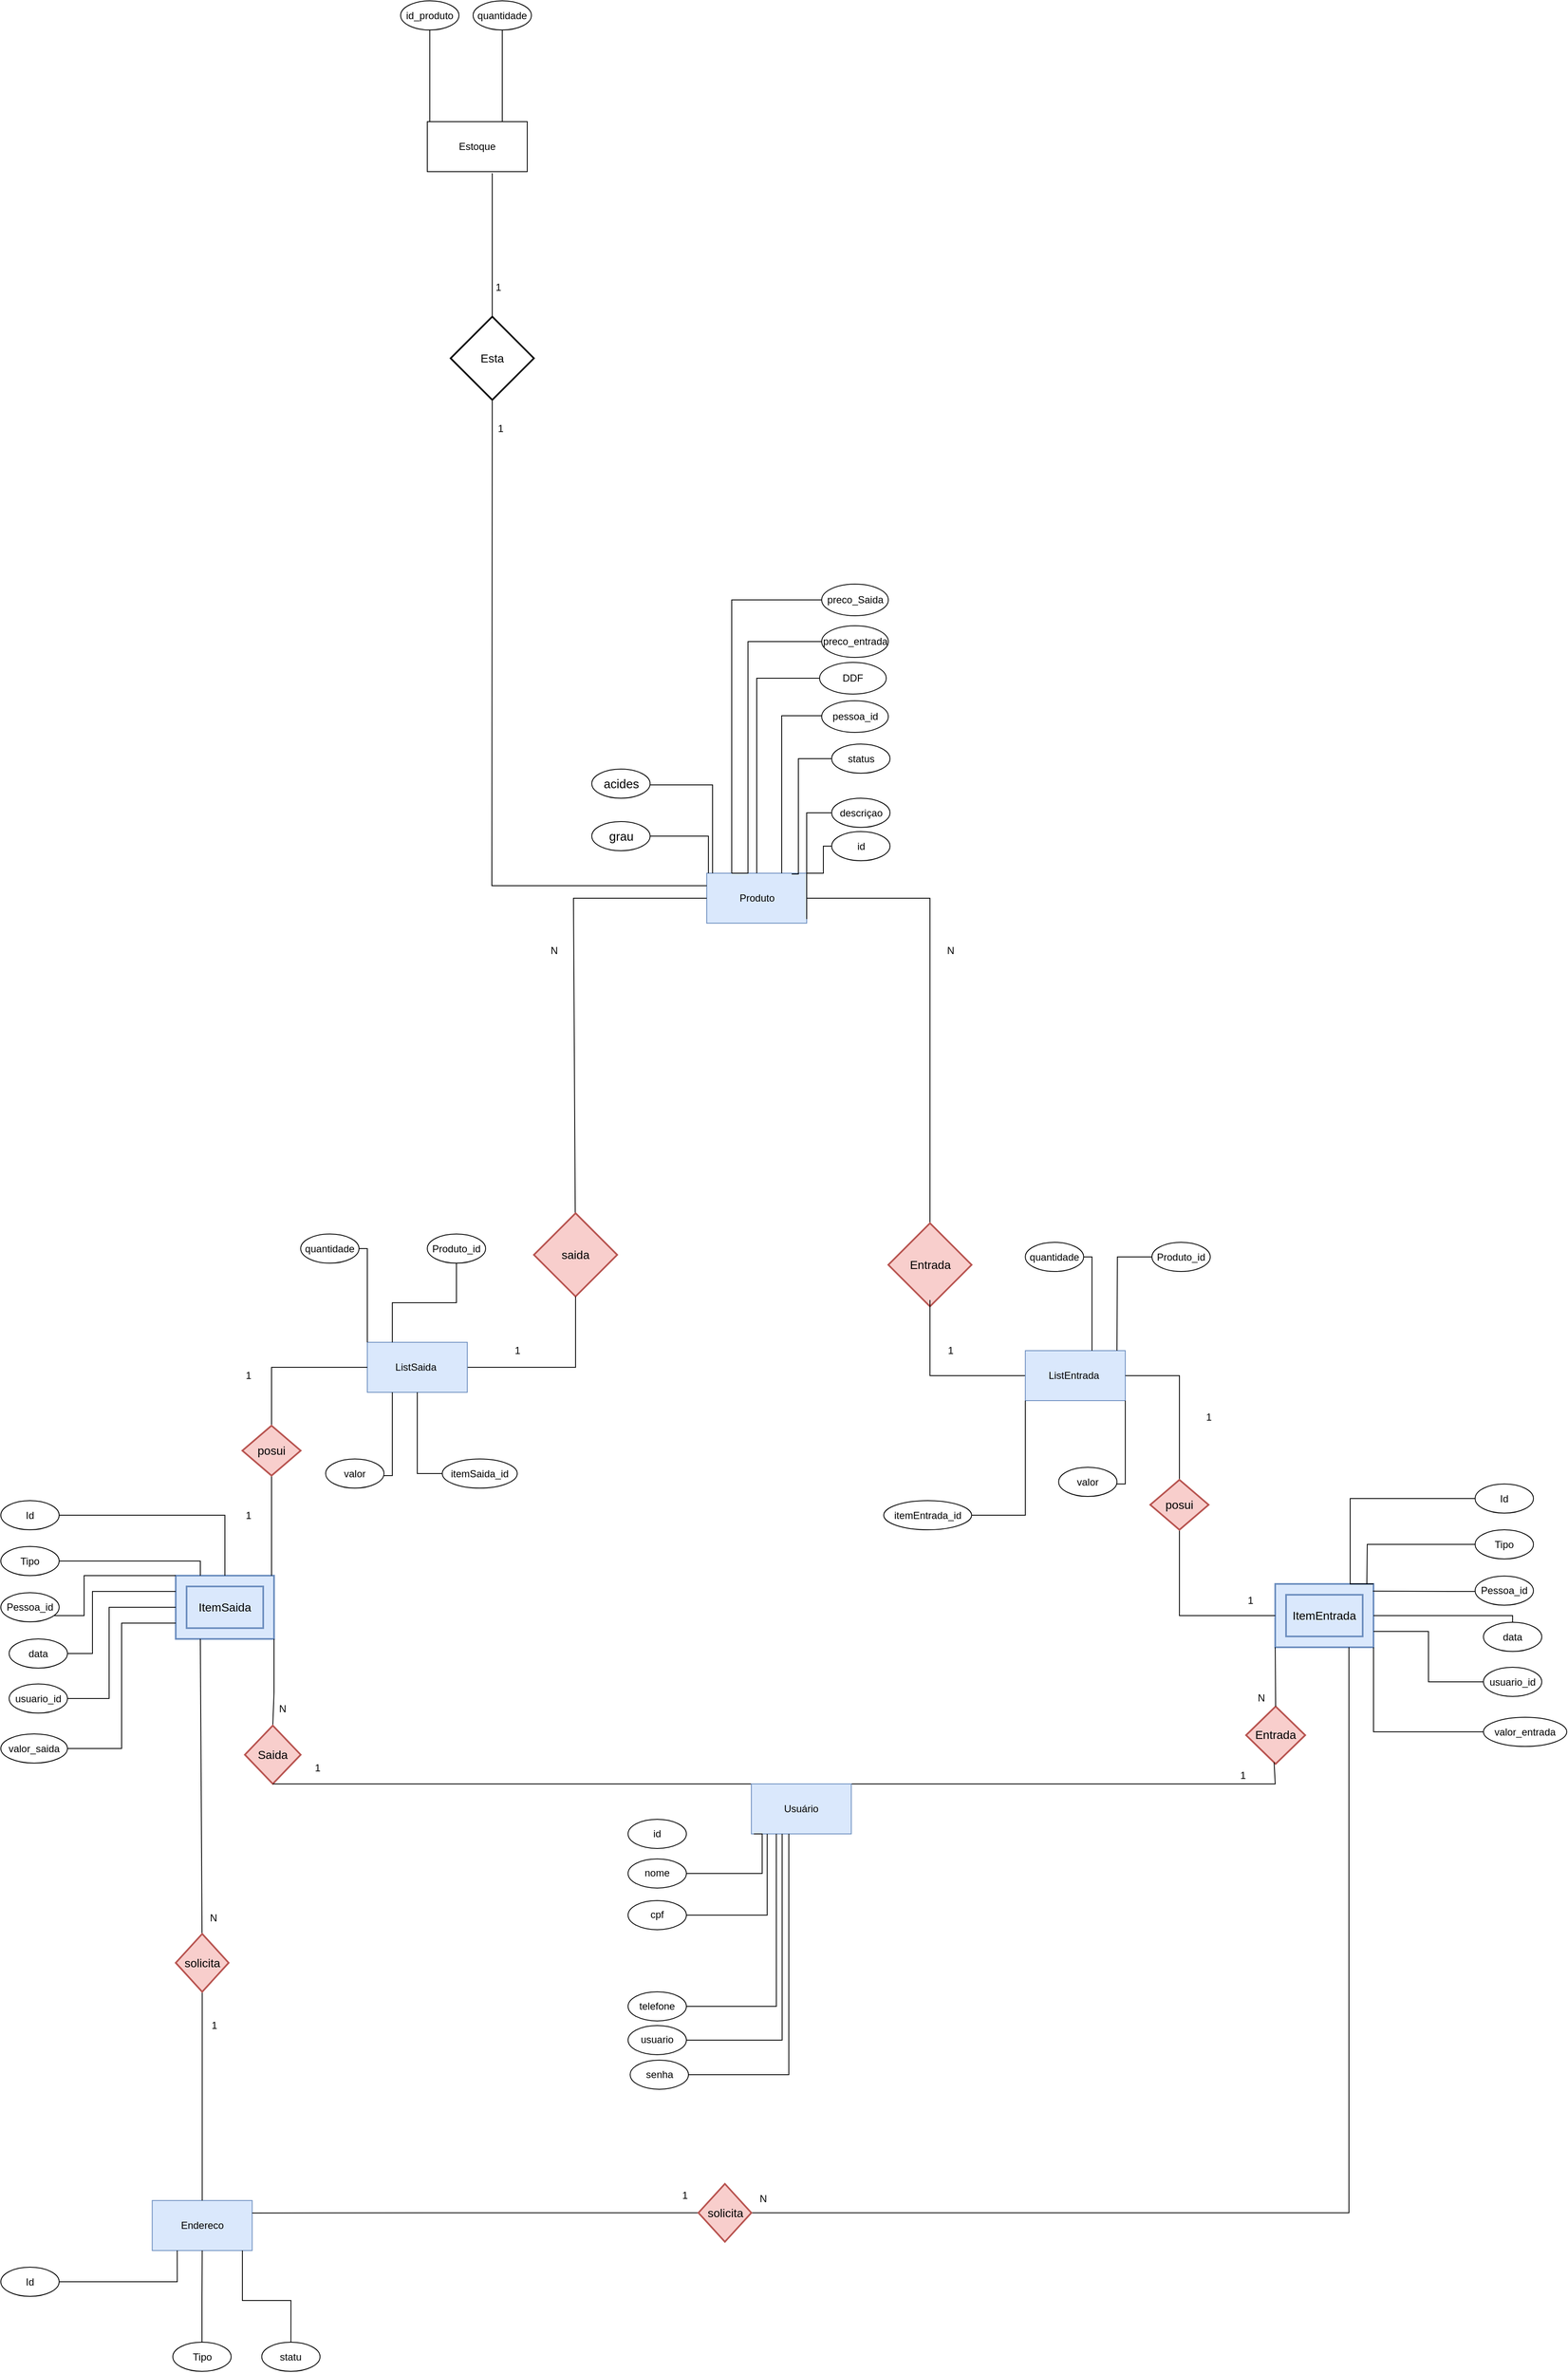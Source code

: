 <mxfile version="14.0.4" type="google" pages="3"><diagram id="sSddG9yZxVjrY13LSBni" name="Diagrama ER"><mxGraphModel dx="1628" dy="434" grid="1" gridSize="10" guides="1" tooltips="1" connect="1" arrows="1" fold="1" page="1" pageScale="1" pageWidth="827" pageHeight="1169" math="0" shadow="0"><root><mxCell id="mteLNAhapfWTMr862e0J-0"/><mxCell id="mteLNAhapfWTMr862e0J-1" parent="mteLNAhapfWTMr862e0J-0"/><mxCell id="y8_aZHmFkpz-ekxwr3eV-0" style="edgeStyle=none;rounded=0;comic=0;orthogonalLoop=1;jettySize=auto;html=1;entryX=0.5;entryY=0;entryDx=0;entryDy=0;shadow=0;endArrow=none;endFill=0;" parent="mteLNAhapfWTMr862e0J-1" source="y8_aZHmFkpz-ekxwr3eV-1" target="y8_aZHmFkpz-ekxwr3eV-18" edge="1"><mxGeometry relative="1" as="geometry"><mxPoint x="727.5" y="1237" as="sourcePoint"/><mxPoint x="727.5" y="1720" as="targetPoint"/><Array as="points"><mxPoint x="737.5" y="1237"/><mxPoint x="875.5" y="1237"/></Array></mxGeometry></mxCell><mxCell id="y8_aZHmFkpz-ekxwr3eV-1" value="Produto" style="rounded=0;whiteSpace=wrap;html=1;fillColor=#dae8fc;strokeColor=#6c8ebf;" parent="mteLNAhapfWTMr862e0J-1" vertex="1"><mxGeometry x="607.5" y="1207" width="120" height="60" as="geometry"/></mxCell><mxCell id="y8_aZHmFkpz-ekxwr3eV-2" value="" style="edgeStyle=orthogonalEdgeStyle;rounded=0;comic=0;orthogonalLoop=1;jettySize=auto;html=1;shadow=0;endArrow=none;endFill=0;" parent="mteLNAhapfWTMr862e0J-1" source="y8_aZHmFkpz-ekxwr3eV-3" edge="1"><mxGeometry relative="1" as="geometry"><mxPoint x="727.5" y="1262" as="targetPoint"/><Array as="points"><mxPoint x="747.5" y="1175"/><mxPoint x="747.5" y="1207"/><mxPoint x="727.5" y="1207"/></Array></mxGeometry></mxCell><mxCell id="y8_aZHmFkpz-ekxwr3eV-3" value="id" style="ellipse;whiteSpace=wrap;html=1;" parent="mteLNAhapfWTMr862e0J-1" vertex="1"><mxGeometry x="757.5" y="1157" width="70" height="35" as="geometry"/></mxCell><mxCell id="y8_aZHmFkpz-ekxwr3eV-4" value="" style="edgeStyle=orthogonalEdgeStyle;rounded=0;comic=0;orthogonalLoop=1;jettySize=auto;html=1;shadow=0;endArrow=none;endFill=0;" parent="mteLNAhapfWTMr862e0J-1" source="y8_aZHmFkpz-ekxwr3eV-5" edge="1"><mxGeometry relative="1" as="geometry"><mxPoint x="727.5" y="1222" as="targetPoint"/><Array as="points"><mxPoint x="727.5" y="1135"/></Array></mxGeometry></mxCell><mxCell id="y8_aZHmFkpz-ekxwr3eV-5" value="descriçao" style="ellipse;whiteSpace=wrap;html=1;" parent="mteLNAhapfWTMr862e0J-1" vertex="1"><mxGeometry x="757.5" y="1117" width="70" height="35" as="geometry"/></mxCell><mxCell id="y8_aZHmFkpz-ekxwr3eV-6" value="" style="edgeStyle=orthogonalEdgeStyle;rounded=0;comic=0;orthogonalLoop=1;jettySize=auto;html=1;shadow=0;endArrow=none;endFill=0;entryX=0.85;entryY=0.017;entryDx=0;entryDy=0;entryPerimeter=0;" parent="mteLNAhapfWTMr862e0J-1" source="y8_aZHmFkpz-ekxwr3eV-7" target="y8_aZHmFkpz-ekxwr3eV-1" edge="1"><mxGeometry relative="1" as="geometry"><mxPoint x="727.5" y="1157" as="targetPoint"/><Array as="points"><mxPoint x="717.5" y="1070"/><mxPoint x="717.5" y="1208"/></Array></mxGeometry></mxCell><mxCell id="y8_aZHmFkpz-ekxwr3eV-7" value="status" style="ellipse;whiteSpace=wrap;html=1;" parent="mteLNAhapfWTMr862e0J-1" vertex="1"><mxGeometry x="757.5" y="1052" width="70" height="35" as="geometry"/></mxCell><mxCell id="y8_aZHmFkpz-ekxwr3eV-8" value="" style="edgeStyle=orthogonalEdgeStyle;rounded=0;comic=0;orthogonalLoop=1;jettySize=auto;html=1;shadow=0;endArrow=none;endFill=0;entryX=0.75;entryY=0;entryDx=0;entryDy=0;" parent="mteLNAhapfWTMr862e0J-1" source="y8_aZHmFkpz-ekxwr3eV-9" target="y8_aZHmFkpz-ekxwr3eV-1" edge="1"><mxGeometry relative="1" as="geometry"><mxPoint x="727.5" y="1104.5" as="targetPoint"/><Array as="points"><mxPoint x="697.5" y="1018"/></Array></mxGeometry></mxCell><mxCell id="y8_aZHmFkpz-ekxwr3eV-9" value="pessoa_id" style="ellipse;whiteSpace=wrap;html=1;" parent="mteLNAhapfWTMr862e0J-1" vertex="1"><mxGeometry x="745.5" y="1000" width="80" height="38" as="geometry"/></mxCell><mxCell id="y8_aZHmFkpz-ekxwr3eV-14" value="" style="edgeStyle=orthogonalEdgeStyle;rounded=0;comic=0;orthogonalLoop=1;jettySize=auto;html=1;shadow=0;endArrow=none;endFill=0;entryX=0.25;entryY=0;entryDx=0;entryDy=0;" parent="mteLNAhapfWTMr862e0J-1" source="y8_aZHmFkpz-ekxwr3eV-15" target="y8_aZHmFkpz-ekxwr3eV-1" edge="1"><mxGeometry relative="1" as="geometry"><mxPoint x="644.5" y="1099.5" as="targetPoint"/><Array as="points"><mxPoint x="657" y="929"/><mxPoint x="657" y="1207"/></Array></mxGeometry></mxCell><mxCell id="y8_aZHmFkpz-ekxwr3eV-15" value=" preco_entrada" style="ellipse;whiteSpace=wrap;html=1;" parent="mteLNAhapfWTMr862e0J-1" vertex="1"><mxGeometry x="745.5" y="910" width="80" height="38" as="geometry"/></mxCell><mxCell id="y8_aZHmFkpz-ekxwr3eV-16" value="" style="edgeStyle=orthogonalEdgeStyle;rounded=0;comic=0;orthogonalLoop=1;jettySize=auto;html=1;shadow=0;endArrow=none;endFill=0;entryX=0.25;entryY=0;entryDx=0;entryDy=0;" parent="mteLNAhapfWTMr862e0J-1" source="y8_aZHmFkpz-ekxwr3eV-17" target="y8_aZHmFkpz-ekxwr3eV-1" edge="1"><mxGeometry relative="1" as="geometry"><mxPoint x="634.5" y="1197" as="targetPoint"/><Array as="points"><mxPoint x="638" y="879"/></Array></mxGeometry></mxCell><mxCell id="y8_aZHmFkpz-ekxwr3eV-17" value="preco_Saida" style="ellipse;whiteSpace=wrap;html=1;" parent="mteLNAhapfWTMr862e0J-1" vertex="1"><mxGeometry x="745.5" y="860" width="80" height="38" as="geometry"/></mxCell><mxCell id="y8_aZHmFkpz-ekxwr3eV-18" value="Entrada" style="shape=rhombus;strokeWidth=2;fontSize=17;perimeter=rhombusPerimeter;whiteSpace=wrap;html=1;align=center;fontSize=14;rotation=0;fillColor=#f8cecc;strokeColor=#b85450;" parent="mteLNAhapfWTMr862e0J-1" vertex="1"><mxGeometry x="825.5" y="1627" width="100" height="100" as="geometry"/></mxCell><mxCell id="y8_aZHmFkpz-ekxwr3eV-19" style="edgeStyle=none;rounded=0;comic=0;orthogonalLoop=1;jettySize=auto;html=1;entryX=0.5;entryY=0;entryDx=0;entryDy=0;shadow=0;endArrow=none;endFill=0;" parent="mteLNAhapfWTMr862e0J-1" edge="1"><mxGeometry relative="1" as="geometry"><mxPoint x="607.5" y="1237" as="sourcePoint"/><mxPoint x="450" y="1685" as="targetPoint"/><Array as="points"><mxPoint x="447.5" y="1237"/></Array></mxGeometry></mxCell><mxCell id="y8_aZHmFkpz-ekxwr3eV-20" value="saida" style="shape=rhombus;strokeWidth=2;fontSize=17;perimeter=rhombusPerimeter;whiteSpace=wrap;html=1;align=center;fontSize=14;rotation=0;fillColor=#f8cecc;strokeColor=#b85450;" parent="mteLNAhapfWTMr862e0J-1" vertex="1"><mxGeometry x="400" y="1615" width="100" height="100" as="geometry"/></mxCell><mxCell id="y8_aZHmFkpz-ekxwr3eV-21" value="Esta" style="shape=rhombus;strokeWidth=2;fontSize=17;perimeter=rhombusPerimeter;whiteSpace=wrap;html=1;align=center;fontSize=14;rotation=0;" parent="mteLNAhapfWTMr862e0J-1" vertex="1"><mxGeometry x="300" y="539" width="100" height="100" as="geometry"/></mxCell><mxCell id="y8_aZHmFkpz-ekxwr3eV-22" style="edgeStyle=none;rounded=0;comic=0;orthogonalLoop=1;jettySize=auto;html=1;shadow=0;endArrow=none;endFill=0;exitX=0;exitY=0.25;exitDx=0;exitDy=0;entryX=0.5;entryY=1;entryDx=0;entryDy=0;" parent="mteLNAhapfWTMr862e0J-1" source="y8_aZHmFkpz-ekxwr3eV-1" target="y8_aZHmFkpz-ekxwr3eV-21" edge="1"><mxGeometry relative="1" as="geometry"><mxPoint x="425.5" y="919" as="sourcePoint"/><mxPoint x="357.5" y="811" as="targetPoint"/><Array as="points"><mxPoint x="448.5" y="1222"/><mxPoint x="375.5" y="1222"/><mxPoint x="349.5" y="1222"/></Array></mxGeometry></mxCell><mxCell id="y8_aZHmFkpz-ekxwr3eV-23" value="1" style="text;html=n;align=center;verticalAlign=middle;resizable=0;points=[];;labelBackgroundColor=#ffffff;" parent="y8_aZHmFkpz-ekxwr3eV-22" vertex="1" connectable="0"><mxGeometry x="0.922" y="1" relative="1" as="geometry"><mxPoint x="11" as="offset"/></mxGeometry></mxCell><mxCell id="y8_aZHmFkpz-ekxwr3eV-24" value="Estoque" style="rounded=0;whiteSpace=wrap;html=1;rotation=0;" parent="mteLNAhapfWTMr862e0J-1" vertex="1"><mxGeometry x="272" y="305" width="120" height="60" as="geometry"/></mxCell><mxCell id="y8_aZHmFkpz-ekxwr3eV-25" style="edgeStyle=none;rounded=0;comic=0;orthogonalLoop=1;jettySize=auto;html=1;shadow=0;endArrow=none;endFill=0;exitX=0.5;exitY=0;exitDx=0;exitDy=0;entryX=0.65;entryY=1.032;entryDx=0;entryDy=0;entryPerimeter=0;" parent="mteLNAhapfWTMr862e0J-1" source="y8_aZHmFkpz-ekxwr3eV-21" target="y8_aZHmFkpz-ekxwr3eV-24" edge="1"><mxGeometry relative="1" as="geometry"><mxPoint x="253" y="419.699" as="sourcePoint"/><mxPoint x="56.5" y="343" as="targetPoint"/><Array as="points"/></mxGeometry></mxCell><mxCell id="y8_aZHmFkpz-ekxwr3eV-26" value="1" style="text;html=1;align=center;verticalAlign=middle;resizable=0;points=[];;labelBackgroundColor=#ffffff;" parent="y8_aZHmFkpz-ekxwr3eV-25" vertex="1" connectable="0"><mxGeometry x="-0.588" y="3" relative="1" as="geometry"><mxPoint x="10" as="offset"/></mxGeometry></mxCell><mxCell id="y8_aZHmFkpz-ekxwr3eV-27" value="quantidade" style="ellipse;whiteSpace=wrap;html=1;rotation=0;" parent="mteLNAhapfWTMr862e0J-1" vertex="1"><mxGeometry x="327" y="160" width="70" height="35" as="geometry"/></mxCell><mxCell id="y8_aZHmFkpz-ekxwr3eV-28" style="edgeStyle=none;rounded=0;comic=0;orthogonalLoop=1;jettySize=auto;html=1;shadow=0;endArrow=none;endFill=0;entryX=0.5;entryY=1;entryDx=0;entryDy=0;exitX=0.75;exitY=0;exitDx=0;exitDy=0;" parent="mteLNAhapfWTMr862e0J-1" source="y8_aZHmFkpz-ekxwr3eV-24" target="y8_aZHmFkpz-ekxwr3eV-27" edge="1"><mxGeometry relative="1" as="geometry"><mxPoint x="362" y="299" as="sourcePoint"/><mxPoint x="115.56" y="364.98" as="targetPoint"/><Array as="points"/></mxGeometry></mxCell><mxCell id="y8_aZHmFkpz-ekxwr3eV-29" value="" style="edgeStyle=orthogonalEdgeStyle;rounded=0;comic=0;orthogonalLoop=1;jettySize=auto;html=1;shadow=0;endArrow=none;endFill=0;" parent="mteLNAhapfWTMr862e0J-1" source="y8_aZHmFkpz-ekxwr3eV-30" edge="1"><mxGeometry relative="1" as="geometry"><mxPoint x="609.5" y="1207" as="targetPoint"/><Array as="points"><mxPoint x="609.5" y="1163"/></Array></mxGeometry></mxCell><mxCell id="y8_aZHmFkpz-ekxwr3eV-30" value="&lt;span style=&quot;font-size: 11.0pt ; line-height: 107% ; font-family: &amp;#34;arial&amp;#34; , &amp;#34;sans-serif&amp;#34;&quot;&gt;grau&lt;/span&gt;" style="ellipse;whiteSpace=wrap;html=1;" parent="mteLNAhapfWTMr862e0J-1" vertex="1"><mxGeometry x="469.5" y="1145" width="70" height="35" as="geometry"/></mxCell><mxCell id="y8_aZHmFkpz-ekxwr3eV-31" value="" style="edgeStyle=orthogonalEdgeStyle;rounded=0;comic=0;orthogonalLoop=1;jettySize=auto;html=1;shadow=0;endArrow=none;endFill=0;" parent="mteLNAhapfWTMr862e0J-1" source="y8_aZHmFkpz-ekxwr3eV-32" target="y8_aZHmFkpz-ekxwr3eV-1" edge="1"><mxGeometry relative="1" as="geometry"><mxPoint x="622.5" y="1145" as="targetPoint"/><Array as="points"><mxPoint x="614.5" y="1101"/></Array></mxGeometry></mxCell><mxCell id="y8_aZHmFkpz-ekxwr3eV-32" value="&lt;span style=&quot;font-size: 11.0pt ; line-height: 107% ; font-family: &amp;#34;arial&amp;#34; , &amp;#34;sans-serif&amp;#34;&quot;&gt;acides&lt;/span&gt;" style="ellipse;whiteSpace=wrap;html=1;" parent="mteLNAhapfWTMr862e0J-1" vertex="1"><mxGeometry x="469.5" y="1082" width="70" height="35" as="geometry"/></mxCell><mxCell id="y8_aZHmFkpz-ekxwr3eV-33" value="id_produto" style="ellipse;whiteSpace=wrap;html=1;rotation=0;" parent="mteLNAhapfWTMr862e0J-1" vertex="1"><mxGeometry x="240" y="160" width="70" height="35" as="geometry"/></mxCell><mxCell id="y8_aZHmFkpz-ekxwr3eV-34" style="edgeStyle=none;rounded=0;comic=0;orthogonalLoop=1;jettySize=auto;html=1;shadow=0;endArrow=none;endFill=0;entryX=0.5;entryY=1;entryDx=0;entryDy=0;exitX=0.75;exitY=0;exitDx=0;exitDy=0;" parent="mteLNAhapfWTMr862e0J-1" target="y8_aZHmFkpz-ekxwr3eV-33" edge="1"><mxGeometry relative="1" as="geometry"><mxPoint x="275" y="305" as="sourcePoint"/><mxPoint x="28.56" y="364.98" as="targetPoint"/><Array as="points"/></mxGeometry></mxCell><mxCell id="y8_aZHmFkpz-ekxwr3eV-36" style="edgeStyle=orthogonalEdgeStyle;rounded=0;orthogonalLoop=1;jettySize=auto;html=1;entryX=0.5;entryY=1;entryDx=0;entryDy=0;endArrow=none;endFill=0;" parent="mteLNAhapfWTMr862e0J-1" source="y8_aZHmFkpz-ekxwr3eV-35" target="y8_aZHmFkpz-ekxwr3eV-20" edge="1"><mxGeometry relative="1" as="geometry"/></mxCell><mxCell id="y8_aZHmFkpz-ekxwr3eV-35" value="ListSaida&amp;nbsp;" style="rounded=0;whiteSpace=wrap;html=1;fillColor=#dae8fc;strokeColor=#6c8ebf;" parent="mteLNAhapfWTMr862e0J-1" vertex="1"><mxGeometry x="200" y="1770" width="120" height="60" as="geometry"/></mxCell><mxCell id="y8_aZHmFkpz-ekxwr3eV-38" style="edgeStyle=orthogonalEdgeStyle;rounded=0;orthogonalLoop=1;jettySize=auto;html=1;entryX=0.5;entryY=0.923;entryDx=0;entryDy=0;entryPerimeter=0;endArrow=none;endFill=0;" parent="mteLNAhapfWTMr862e0J-1" source="y8_aZHmFkpz-ekxwr3eV-37" target="y8_aZHmFkpz-ekxwr3eV-18" edge="1"><mxGeometry relative="1" as="geometry"/></mxCell><mxCell id="y8_aZHmFkpz-ekxwr3eV-37" value="ListEntrada&amp;nbsp;" style="rounded=0;whiteSpace=wrap;html=1;fillColor=#dae8fc;strokeColor=#6c8ebf;" parent="mteLNAhapfWTMr862e0J-1" vertex="1"><mxGeometry x="990" y="1780" width="120" height="60" as="geometry"/></mxCell><mxCell id="JrtQVYlztAjW66fGmzLI-2" style="edgeStyle=orthogonalEdgeStyle;rounded=0;orthogonalLoop=1;jettySize=auto;html=1;entryX=0;entryY=0;entryDx=0;entryDy=0;endArrow=none;endFill=0;" parent="mteLNAhapfWTMr862e0J-1" source="KsxLo3Zvb_Lzj3IcLLMY-2" target="y8_aZHmFkpz-ekxwr3eV-35" edge="1"><mxGeometry relative="1" as="geometry"><Array as="points"><mxPoint x="200" y="1658"/></Array></mxGeometry></mxCell><mxCell id="KsxLo3Zvb_Lzj3IcLLMY-2" value="quantidade" style="ellipse;whiteSpace=wrap;html=1;" parent="mteLNAhapfWTMr862e0J-1" vertex="1"><mxGeometry x="120" y="1640" width="70" height="35" as="geometry"/></mxCell><mxCell id="A4JRonmO_64bkj9V0x1i-0" value="valor" style="ellipse;whiteSpace=wrap;html=1;" parent="mteLNAhapfWTMr862e0J-1" vertex="1"><mxGeometry x="150" y="1910" width="70" height="35" as="geometry"/></mxCell><mxCell id="A4JRonmO_64bkj9V0x1i-1" value="" style="edgeStyle=orthogonalEdgeStyle;rounded=0;comic=0;orthogonalLoop=1;jettySize=auto;html=1;shadow=0;endArrow=none;endFill=0;entryX=0.25;entryY=1;entryDx=0;entryDy=0;" parent="mteLNAhapfWTMr862e0J-1" source="A4JRonmO_64bkj9V0x1i-0" target="y8_aZHmFkpz-ekxwr3eV-35" edge="1"><mxGeometry relative="1" as="geometry"><mxPoint x="345.5" y="1907" as="targetPoint"/><Array as="points"><mxPoint x="230" y="1930"/><mxPoint x="230" y="1930"/></Array></mxGeometry></mxCell><mxCell id="JrtQVYlztAjW66fGmzLI-1" style="edgeStyle=orthogonalEdgeStyle;rounded=0;orthogonalLoop=1;jettySize=auto;html=1;entryX=0.25;entryY=0;entryDx=0;entryDy=0;endArrow=none;endFill=0;" parent="mteLNAhapfWTMr862e0J-1" source="JrtQVYlztAjW66fGmzLI-0" target="y8_aZHmFkpz-ekxwr3eV-35" edge="1"><mxGeometry relative="1" as="geometry"/></mxCell><mxCell id="JrtQVYlztAjW66fGmzLI-0" value="Produto_id" style="ellipse;whiteSpace=wrap;html=1;" parent="mteLNAhapfWTMr862e0J-1" vertex="1"><mxGeometry x="272" y="1640" width="70" height="35" as="geometry"/></mxCell><mxCell id="jGwO9X4USV8145stGgPx-0" value="ItemSaida" style="shape=ext;strokeWidth=2;margin=10;double=1;whiteSpace=wrap;html=1;align=center;fontSize=14;fillColor=#dae8fc;strokeColor=#6c8ebf;" parent="mteLNAhapfWTMr862e0J-1" vertex="1"><mxGeometry x="-30" y="2050" width="118" height="76" as="geometry"/></mxCell><mxCell id="uxuVHlUWsCJ3jXoWJ3j8-1" style="edgeStyle=orthogonalEdgeStyle;rounded=0;orthogonalLoop=1;jettySize=auto;html=1;entryX=0;entryY=0.75;entryDx=0;entryDy=0;endArrow=none;endFill=0;" parent="mteLNAhapfWTMr862e0J-1" source="uxuVHlUWsCJ3jXoWJ3j8-0" target="jGwO9X4USV8145stGgPx-0" edge="1"><mxGeometry relative="1" as="geometry"/></mxCell><mxCell id="uxuVHlUWsCJ3jXoWJ3j8-0" value="valor_saida" style="ellipse;whiteSpace=wrap;html=1;" parent="mteLNAhapfWTMr862e0J-1" vertex="1"><mxGeometry x="-240" y="2240" width="80" height="35" as="geometry"/></mxCell><mxCell id="sTRTFV4Hg9K-kTFLZJLL-1" style="edgeStyle=orthogonalEdgeStyle;rounded=0;orthogonalLoop=1;jettySize=auto;html=1;entryX=0;entryY=0.5;entryDx=0;entryDy=0;endArrow=none;endFill=0;" parent="mteLNAhapfWTMr862e0J-1" source="sTRTFV4Hg9K-kTFLZJLL-0" target="jGwO9X4USV8145stGgPx-0" edge="1"><mxGeometry relative="1" as="geometry"><Array as="points"><mxPoint x="-110" y="2198"/><mxPoint x="-110" y="2088"/></Array></mxGeometry></mxCell><mxCell id="sTRTFV4Hg9K-kTFLZJLL-0" value="usuario_id" style="ellipse;whiteSpace=wrap;html=1;" parent="mteLNAhapfWTMr862e0J-1" vertex="1"><mxGeometry x="-230" y="2180" width="70" height="35" as="geometry"/></mxCell><mxCell id="bwFt_7OxfEn0bN_lvezq-1" style="edgeStyle=orthogonalEdgeStyle;rounded=0;orthogonalLoop=1;jettySize=auto;html=1;entryX=0;entryY=0.25;entryDx=0;entryDy=0;endArrow=none;endFill=0;" parent="mteLNAhapfWTMr862e0J-1" source="bwFt_7OxfEn0bN_lvezq-0" target="jGwO9X4USV8145stGgPx-0" edge="1"><mxGeometry relative="1" as="geometry"><Array as="points"><mxPoint x="-130" y="2144"/><mxPoint x="-130" y="2069"/></Array></mxGeometry></mxCell><mxCell id="bwFt_7OxfEn0bN_lvezq-0" value="data" style="ellipse;whiteSpace=wrap;html=1;" parent="mteLNAhapfWTMr862e0J-1" vertex="1"><mxGeometry x="-230" y="2126" width="70" height="35" as="geometry"/></mxCell><mxCell id="jVpw_HHk-d_qoZe7LefN-1" style="edgeStyle=orthogonalEdgeStyle;rounded=0;orthogonalLoop=1;jettySize=auto;html=1;endArrow=none;endFill=0;" parent="mteLNAhapfWTMr862e0J-1" source="jVpw_HHk-d_qoZe7LefN-0" target="jGwO9X4USV8145stGgPx-0" edge="1"><mxGeometry relative="1" as="geometry"><Array as="points"><mxPoint x="70" y="2050"/><mxPoint x="70" y="2050"/></Array></mxGeometry></mxCell><mxCell id="jVpw_HHk-d_qoZe7LefN-2" style="edgeStyle=orthogonalEdgeStyle;rounded=0;orthogonalLoop=1;jettySize=auto;html=1;entryX=0;entryY=0.5;entryDx=0;entryDy=0;endArrow=none;endFill=0;" parent="mteLNAhapfWTMr862e0J-1" source="jVpw_HHk-d_qoZe7LefN-0" target="y8_aZHmFkpz-ekxwr3eV-35" edge="1"><mxGeometry relative="1" as="geometry"><Array as="points"><mxPoint x="85" y="1800"/></Array></mxGeometry></mxCell><mxCell id="jVpw_HHk-d_qoZe7LefN-0" value="posui" style="shape=rhombus;strokeWidth=2;fontSize=17;perimeter=rhombusPerimeter;whiteSpace=wrap;html=1;align=center;fontSize=14;rotation=0;fillColor=#f8cecc;strokeColor=#b85450;" parent="mteLNAhapfWTMr862e0J-1" vertex="1"><mxGeometry x="50" y="1870" width="70" height="60" as="geometry"/></mxCell><mxCell id="knpSHRuH0kDX32WZkHQq-1" style="edgeStyle=orthogonalEdgeStyle;rounded=0;orthogonalLoop=1;jettySize=auto;html=1;entryX=0;entryY=0;entryDx=0;entryDy=0;endArrow=none;endFill=0;" parent="mteLNAhapfWTMr862e0J-1" source="knpSHRuH0kDX32WZkHQq-0" target="jGwO9X4USV8145stGgPx-0" edge="1"><mxGeometry relative="1" as="geometry"><Array as="points"><mxPoint x="-140" y="2098"/><mxPoint x="-140" y="2050"/></Array></mxGeometry></mxCell><mxCell id="knpSHRuH0kDX32WZkHQq-0" value="Pessoa_id" style="ellipse;whiteSpace=wrap;html=1;" parent="mteLNAhapfWTMr862e0J-1" vertex="1"><mxGeometry x="-240" y="2070.5" width="70" height="35" as="geometry"/></mxCell><mxCell id="knpSHRuH0kDX32WZkHQq-3" style="edgeStyle=orthogonalEdgeStyle;rounded=0;orthogonalLoop=1;jettySize=auto;html=1;entryX=0.25;entryY=0;entryDx=0;entryDy=0;endArrow=none;endFill=0;" parent="mteLNAhapfWTMr862e0J-1" source="knpSHRuH0kDX32WZkHQq-2" target="jGwO9X4USV8145stGgPx-0" edge="1"><mxGeometry relative="1" as="geometry"><Array as="points"><mxPoint y="2033"/></Array></mxGeometry></mxCell><mxCell id="knpSHRuH0kDX32WZkHQq-2" value="Tipo" style="ellipse;whiteSpace=wrap;html=1;" parent="mteLNAhapfWTMr862e0J-1" vertex="1"><mxGeometry x="-240" y="2015" width="70" height="35" as="geometry"/></mxCell><mxCell id="Z4TXOCtfyif63IRJavC9-1" style="edgeStyle=orthogonalEdgeStyle;rounded=0;orthogonalLoop=1;jettySize=auto;html=1;endArrow=none;endFill=0;" parent="mteLNAhapfWTMr862e0J-1" source="Z4TXOCtfyif63IRJavC9-0" target="jGwO9X4USV8145stGgPx-0" edge="1"><mxGeometry relative="1" as="geometry"/></mxCell><mxCell id="Z4TXOCtfyif63IRJavC9-0" value="Id" style="ellipse;whiteSpace=wrap;html=1;" parent="mteLNAhapfWTMr862e0J-1" vertex="1"><mxGeometry x="-240" y="1960" width="70" height="35" as="geometry"/></mxCell><mxCell id="Z4TXOCtfyif63IRJavC9-3" style="edgeStyle=orthogonalEdgeStyle;rounded=0;orthogonalLoop=1;jettySize=auto;html=1;endArrow=none;endFill=0;" parent="mteLNAhapfWTMr862e0J-1" source="Z4TXOCtfyif63IRJavC9-2" target="y8_aZHmFkpz-ekxwr3eV-35" edge="1"><mxGeometry relative="1" as="geometry"><Array as="points"><mxPoint x="260" y="1928"/></Array></mxGeometry></mxCell><mxCell id="Z4TXOCtfyif63IRJavC9-2" value="itemSaida_id" style="ellipse;whiteSpace=wrap;html=1;" parent="mteLNAhapfWTMr862e0J-1" vertex="1"><mxGeometry x="290" y="1910" width="90" height="35" as="geometry"/></mxCell><mxCell id="_wkqiwQ7hCo6ITpUnV90-0" value="ItemEntrada" style="shape=ext;strokeWidth=2;margin=10;double=1;whiteSpace=wrap;html=1;align=center;fontSize=14;fillColor=#dae8fc;strokeColor=#6c8ebf;" parent="mteLNAhapfWTMr862e0J-1" vertex="1"><mxGeometry x="1290" y="2060" width="118" height="76" as="geometry"/></mxCell><mxCell id="_wkqiwQ7hCo6ITpUnV90-24" style="edgeStyle=orthogonalEdgeStyle;rounded=0;orthogonalLoop=1;jettySize=auto;html=1;entryX=1;entryY=1;entryDx=0;entryDy=0;endArrow=none;endFill=0;" parent="mteLNAhapfWTMr862e0J-1" source="_wkqiwQ7hCo6ITpUnV90-2" target="_wkqiwQ7hCo6ITpUnV90-0" edge="1"><mxGeometry relative="1" as="geometry"/></mxCell><mxCell id="_wkqiwQ7hCo6ITpUnV90-2" value="valor_entrada" style="ellipse;whiteSpace=wrap;html=1;" parent="mteLNAhapfWTMr862e0J-1" vertex="1"><mxGeometry x="1540" y="2220" width="100" height="35" as="geometry"/></mxCell><mxCell id="_wkqiwQ7hCo6ITpUnV90-23" style="edgeStyle=orthogonalEdgeStyle;rounded=0;orthogonalLoop=1;jettySize=auto;html=1;endArrow=none;endFill=0;entryX=1;entryY=0.75;entryDx=0;entryDy=0;" parent="mteLNAhapfWTMr862e0J-1" source="_wkqiwQ7hCo6ITpUnV90-4" target="_wkqiwQ7hCo6ITpUnV90-0" edge="1"><mxGeometry relative="1" as="geometry"/></mxCell><mxCell id="_wkqiwQ7hCo6ITpUnV90-4" value="usuario_id" style="ellipse;whiteSpace=wrap;html=1;" parent="mteLNAhapfWTMr862e0J-1" vertex="1"><mxGeometry x="1540" y="2160" width="70" height="35" as="geometry"/></mxCell><mxCell id="_wkqiwQ7hCo6ITpUnV90-22" style="edgeStyle=orthogonalEdgeStyle;rounded=0;orthogonalLoop=1;jettySize=auto;html=1;entryX=1;entryY=0.5;entryDx=0;entryDy=0;endArrow=none;endFill=0;" parent="mteLNAhapfWTMr862e0J-1" source="_wkqiwQ7hCo6ITpUnV90-6" target="_wkqiwQ7hCo6ITpUnV90-0" edge="1"><mxGeometry relative="1" as="geometry"><Array as="points"><mxPoint x="1575" y="2098"/></Array></mxGeometry></mxCell><mxCell id="_wkqiwQ7hCo6ITpUnV90-6" value="data" style="ellipse;whiteSpace=wrap;html=1;" parent="mteLNAhapfWTMr862e0J-1" vertex="1"><mxGeometry x="1540" y="2106" width="70" height="35" as="geometry"/></mxCell><mxCell id="_wkqiwQ7hCo6ITpUnV90-21" style="edgeStyle=orthogonalEdgeStyle;rounded=0;orthogonalLoop=1;jettySize=auto;html=1;entryX=0.994;entryY=0.114;entryDx=0;entryDy=0;entryPerimeter=0;endArrow=none;endFill=0;" parent="mteLNAhapfWTMr862e0J-1" source="_wkqiwQ7hCo6ITpUnV90-9" target="_wkqiwQ7hCo6ITpUnV90-0" edge="1"><mxGeometry relative="1" as="geometry"><Array as="points"><mxPoint x="1500" y="2069"/><mxPoint x="1500" y="2069"/></Array></mxGeometry></mxCell><mxCell id="_wkqiwQ7hCo6ITpUnV90-9" value="Pessoa_id" style="ellipse;whiteSpace=wrap;html=1;" parent="mteLNAhapfWTMr862e0J-1" vertex="1"><mxGeometry x="1530" y="2050.5" width="70" height="35" as="geometry"/></mxCell><mxCell id="_wkqiwQ7hCo6ITpUnV90-20" style="edgeStyle=orthogonalEdgeStyle;rounded=0;orthogonalLoop=1;jettySize=auto;html=1;endArrow=none;endFill=0;" parent="mteLNAhapfWTMr862e0J-1" source="_wkqiwQ7hCo6ITpUnV90-11" edge="1"><mxGeometry relative="1" as="geometry"><mxPoint x="1400" y="2060" as="targetPoint"/></mxGeometry></mxCell><mxCell id="_wkqiwQ7hCo6ITpUnV90-11" value="Tipo" style="ellipse;whiteSpace=wrap;html=1;" parent="mteLNAhapfWTMr862e0J-1" vertex="1"><mxGeometry x="1530" y="1995" width="70" height="35" as="geometry"/></mxCell><mxCell id="_wkqiwQ7hCo6ITpUnV90-19" style="edgeStyle=orthogonalEdgeStyle;rounded=0;orthogonalLoop=1;jettySize=auto;html=1;entryX=1;entryY=0;entryDx=0;entryDy=0;endArrow=none;endFill=0;" parent="mteLNAhapfWTMr862e0J-1" source="_wkqiwQ7hCo6ITpUnV90-13" target="_wkqiwQ7hCo6ITpUnV90-0" edge="1"><mxGeometry relative="1" as="geometry"><Array as="points"><mxPoint x="1380" y="1958"/><mxPoint x="1380" y="2060"/></Array></mxGeometry></mxCell><mxCell id="_wkqiwQ7hCo6ITpUnV90-13" value="Id" style="ellipse;whiteSpace=wrap;html=1;" parent="mteLNAhapfWTMr862e0J-1" vertex="1"><mxGeometry x="1530" y="1940" width="70" height="35" as="geometry"/></mxCell><mxCell id="_wkqiwQ7hCo6ITpUnV90-17" style="edgeStyle=orthogonalEdgeStyle;rounded=0;orthogonalLoop=1;jettySize=auto;html=1;entryX=1;entryY=0.5;entryDx=0;entryDy=0;endArrow=none;endFill=0;" parent="mteLNAhapfWTMr862e0J-1" source="_wkqiwQ7hCo6ITpUnV90-16" target="y8_aZHmFkpz-ekxwr3eV-37" edge="1"><mxGeometry relative="1" as="geometry"><Array as="points"><mxPoint x="1175" y="1810"/></Array></mxGeometry></mxCell><mxCell id="_wkqiwQ7hCo6ITpUnV90-18" style="edgeStyle=orthogonalEdgeStyle;rounded=0;orthogonalLoop=1;jettySize=auto;html=1;entryX=0;entryY=0.5;entryDx=0;entryDy=0;endArrow=none;endFill=0;" parent="mteLNAhapfWTMr862e0J-1" source="_wkqiwQ7hCo6ITpUnV90-16" target="_wkqiwQ7hCo6ITpUnV90-0" edge="1"><mxGeometry relative="1" as="geometry"><Array as="points"><mxPoint x="1175" y="2098"/></Array></mxGeometry></mxCell><mxCell id="_wkqiwQ7hCo6ITpUnV90-16" value="posui" style="shape=rhombus;strokeWidth=2;fontSize=17;perimeter=rhombusPerimeter;whiteSpace=wrap;html=1;align=center;fontSize=14;rotation=0;fillColor=#f8cecc;strokeColor=#b85450;" parent="mteLNAhapfWTMr862e0J-1" vertex="1"><mxGeometry x="1140" y="1935" width="70" height="60" as="geometry"/></mxCell><mxCell id="_wkqiwQ7hCo6ITpUnV90-26" style="edgeStyle=orthogonalEdgeStyle;rounded=0;orthogonalLoop=1;jettySize=auto;html=1;entryX=0;entryY=1;entryDx=0;entryDy=0;endArrow=none;endFill=0;" parent="mteLNAhapfWTMr862e0J-1" source="_wkqiwQ7hCo6ITpUnV90-25" target="y8_aZHmFkpz-ekxwr3eV-37" edge="1"><mxGeometry relative="1" as="geometry"/></mxCell><mxCell id="_wkqiwQ7hCo6ITpUnV90-25" value="itemEntrada_id" style="ellipse;whiteSpace=wrap;html=1;" parent="mteLNAhapfWTMr862e0J-1" vertex="1"><mxGeometry x="820" y="1960" width="105.5" height="35" as="geometry"/></mxCell><mxCell id="_wkqiwQ7hCo6ITpUnV90-27" value="valor" style="ellipse;whiteSpace=wrap;html=1;" parent="mteLNAhapfWTMr862e0J-1" vertex="1"><mxGeometry x="1030" y="1920" width="70" height="35" as="geometry"/></mxCell><mxCell id="_wkqiwQ7hCo6ITpUnV90-28" value="" style="edgeStyle=orthogonalEdgeStyle;rounded=0;comic=0;orthogonalLoop=1;jettySize=auto;html=1;shadow=0;endArrow=none;endFill=0;entryX=0.25;entryY=1;entryDx=0;entryDy=0;" parent="mteLNAhapfWTMr862e0J-1" source="_wkqiwQ7hCo6ITpUnV90-27" edge="1"><mxGeometry relative="1" as="geometry"><mxPoint x="1110" y="1840" as="targetPoint"/><Array as="points"><mxPoint x="1110" y="1940"/><mxPoint x="1110" y="1940"/></Array></mxGeometry></mxCell><mxCell id="_wkqiwQ7hCo6ITpUnV90-29" style="edgeStyle=orthogonalEdgeStyle;rounded=0;orthogonalLoop=1;jettySize=auto;html=1;entryX=0;entryY=0;entryDx=0;entryDy=0;endArrow=none;endFill=0;" parent="mteLNAhapfWTMr862e0J-1" source="_wkqiwQ7hCo6ITpUnV90-30" edge="1"><mxGeometry relative="1" as="geometry"><mxPoint x="1070" y="1780" as="targetPoint"/><Array as="points"><mxPoint x="1070" y="1668"/></Array></mxGeometry></mxCell><mxCell id="_wkqiwQ7hCo6ITpUnV90-30" value="quantidade" style="ellipse;whiteSpace=wrap;html=1;" parent="mteLNAhapfWTMr862e0J-1" vertex="1"><mxGeometry x="990" y="1650" width="70" height="35" as="geometry"/></mxCell><mxCell id="_wkqiwQ7hCo6ITpUnV90-31" style="edgeStyle=orthogonalEdgeStyle;rounded=0;orthogonalLoop=1;jettySize=auto;html=1;entryX=0.25;entryY=0;entryDx=0;entryDy=0;endArrow=none;endFill=0;" parent="mteLNAhapfWTMr862e0J-1" source="_wkqiwQ7hCo6ITpUnV90-32" edge="1"><mxGeometry relative="1" as="geometry"><mxPoint x="1100" y="1780" as="targetPoint"/></mxGeometry></mxCell><mxCell id="_wkqiwQ7hCo6ITpUnV90-32" value="Produto_id" style="ellipse;whiteSpace=wrap;html=1;" parent="mteLNAhapfWTMr862e0J-1" vertex="1"><mxGeometry x="1142" y="1650" width="70" height="35" as="geometry"/></mxCell><mxCell id="0dvgeEeNGTz66bpMspsR-0" value="" style="edgeStyle=none;rounded=0;comic=0;orthogonalLoop=1;jettySize=auto;html=1;shadow=0;endArrow=none;endFill=0;exitX=0.5;exitY=0;exitDx=0;exitDy=0;entryX=1;entryY=1;entryDx=0;entryDy=0;" parent="mteLNAhapfWTMr862e0J-1" source="0dvgeEeNGTz66bpMspsR-2" target="jGwO9X4USV8145stGgPx-0" edge="1"><mxGeometry relative="1" as="geometry"><mxPoint x="431.221" y="2182.162" as="sourcePoint"/><mxPoint x="150.001" y="2233.956" as="targetPoint"/><Array as="points"><mxPoint x="88" y="2190"/></Array></mxGeometry></mxCell><mxCell id="0dvgeEeNGTz66bpMspsR-1" value="N" style="text;html=1;align=center;verticalAlign=middle;resizable=0;points=[];;labelBackgroundColor=#ffffff;" parent="0dvgeEeNGTz66bpMspsR-0" vertex="1" connectable="0"><mxGeometry x="-0.62" y="-1" relative="1" as="geometry"><mxPoint x="10" y="-0.04" as="offset"/></mxGeometry></mxCell><mxCell id="0dvgeEeNGTz66bpMspsR-2" value="Saida" style="shape=rhombus;strokeWidth=2;fontSize=17;perimeter=rhombusPerimeter;whiteSpace=wrap;html=1;align=center;fontSize=14;rotation=0;fillColor=#f8cecc;strokeColor=#b85450;" parent="mteLNAhapfWTMr862e0J-1" vertex="1"><mxGeometry x="53" y="2229.99" width="67" height="70" as="geometry"/></mxCell><mxCell id="0dvgeEeNGTz66bpMspsR-3" value="" style="edgeStyle=none;rounded=0;comic=0;orthogonalLoop=1;jettySize=auto;html=1;shadow=0;endArrow=none;endFill=0;entryX=0.5;entryY=1;entryDx=0;entryDy=0;exitX=0;exitY=0;exitDx=0;exitDy=0;" parent="mteLNAhapfWTMr862e0J-1" source="0dvgeEeNGTz66bpMspsR-10" target="0dvgeEeNGTz66bpMspsR-2" edge="1"><mxGeometry relative="1" as="geometry"><mxPoint x="362.051" y="2301.992" as="sourcePoint"/><mxPoint x="623.051" y="2184.492" as="targetPoint"/></mxGeometry></mxCell><mxCell id="0dvgeEeNGTz66bpMspsR-4" value="1" style="text;html=1;align=center;verticalAlign=middle;resizable=0;points=[];;labelBackgroundColor=#ffffff;" parent="0dvgeEeNGTz66bpMspsR-3" vertex="1" connectable="0"><mxGeometry x="0.434" y="-3" relative="1" as="geometry"><mxPoint x="-109.62" y="-15.99" as="offset"/></mxGeometry></mxCell><mxCell id="0dvgeEeNGTz66bpMspsR-5" value="Entrada" style="shape=rhombus;strokeWidth=2;fontSize=17;perimeter=rhombusPerimeter;whiteSpace=wrap;html=1;align=center;fontSize=14;rotation=0;direction=south;fillColor=#f8cecc;strokeColor=#b85450;" parent="mteLNAhapfWTMr862e0J-1" vertex="1"><mxGeometry x="1255" y="2207" width="71" height="68.99" as="geometry"/></mxCell><mxCell id="0dvgeEeNGTz66bpMspsR-6" value="" style="edgeStyle=none;rounded=0;comic=0;orthogonalLoop=1;jettySize=auto;html=1;shadow=0;endArrow=none;endFill=0;entryX=0;entryY=0.5;entryDx=0;entryDy=0;exitX=0;exitY=1;exitDx=0;exitDy=0;" parent="mteLNAhapfWTMr862e0J-1" source="_wkqiwQ7hCo6ITpUnV90-0" target="0dvgeEeNGTz66bpMspsR-5" edge="1"><mxGeometry relative="1" as="geometry"><mxPoint x="1062.551" y="1962.992" as="targetPoint"/><mxPoint x="1019.085" y="2230.004" as="sourcePoint"/></mxGeometry></mxCell><mxCell id="0dvgeEeNGTz66bpMspsR-7" value="N" style="text;html=1;align=center;verticalAlign=middle;resizable=0;points=[];;labelBackgroundColor=#ffffff;" parent="0dvgeEeNGTz66bpMspsR-6" vertex="1" connectable="0"><mxGeometry x="0.495" y="-3" relative="1" as="geometry"><mxPoint x="-15.12" y="7.68" as="offset"/></mxGeometry></mxCell><mxCell id="0dvgeEeNGTz66bpMspsR-8" value="" style="edgeStyle=none;rounded=0;comic=0;orthogonalLoop=1;jettySize=auto;html=1;shadow=0;endArrow=none;endFill=0;exitX=1;exitY=0;exitDx=0;exitDy=0;entryX=0.972;entryY=0.526;entryDx=0;entryDy=0;entryPerimeter=0;" parent="mteLNAhapfWTMr862e0J-1" source="0dvgeEeNGTz66bpMspsR-10" target="0dvgeEeNGTz66bpMspsR-5" edge="1"><mxGeometry relative="1" as="geometry"><mxPoint x="777.051" y="2287.192" as="sourcePoint"/><mxPoint x="1291" y="2280" as="targetPoint"/><Array as="points"><mxPoint x="1290" y="2300"/></Array></mxGeometry></mxCell><mxCell id="0dvgeEeNGTz66bpMspsR-9" value="1" style="text;html=1;align=center;verticalAlign=middle;resizable=0;points=[];;labelBackgroundColor=#ffffff;" parent="0dvgeEeNGTz66bpMspsR-8" vertex="1" connectable="0"><mxGeometry x="0.434" y="-3" relative="1" as="geometry"><mxPoint x="86.09" y="-13.0" as="offset"/></mxGeometry></mxCell><mxCell id="0dvgeEeNGTz66bpMspsR-10" value="Usuário" style="rounded=0;whiteSpace=wrap;html=1;fillColor=#dae8fc;strokeColor=#6c8ebf;" parent="mteLNAhapfWTMr862e0J-1" vertex="1"><mxGeometry x="661.051" y="2299.992" width="120" height="60" as="geometry"/></mxCell><mxCell id="0dvgeEeNGTz66bpMspsR-11" value="id" style="ellipse;whiteSpace=wrap;html=1;" parent="mteLNAhapfWTMr862e0J-1" vertex="1"><mxGeometry x="513.051" y="2342.492" width="70" height="35" as="geometry"/></mxCell><mxCell id="0dvgeEeNGTz66bpMspsR-12" value="nome" style="ellipse;whiteSpace=wrap;html=1;" parent="mteLNAhapfWTMr862e0J-1" vertex="1"><mxGeometry x="513.051" y="2389.992" width="70" height="35" as="geometry"/></mxCell><mxCell id="0dvgeEeNGTz66bpMspsR-13" value="cpf" style="ellipse;whiteSpace=wrap;html=1;" parent="mteLNAhapfWTMr862e0J-1" vertex="1"><mxGeometry x="513.051" y="2439.992" width="70" height="35" as="geometry"/></mxCell><mxCell id="0dvgeEeNGTz66bpMspsR-14" value="telefone" style="ellipse;whiteSpace=wrap;html=1;" parent="mteLNAhapfWTMr862e0J-1" vertex="1"><mxGeometry x="513.051" y="2549.492" width="70" height="35" as="geometry"/></mxCell><mxCell id="0dvgeEeNGTz66bpMspsR-15" value="usuario" style="ellipse;whiteSpace=wrap;html=1;" parent="mteLNAhapfWTMr862e0J-1" vertex="1"><mxGeometry x="513.051" y="2589.992" width="70" height="35" as="geometry"/></mxCell><mxCell id="0dvgeEeNGTz66bpMspsR-16" value="senha" style="ellipse;whiteSpace=wrap;html=1;" parent="mteLNAhapfWTMr862e0J-1" vertex="1"><mxGeometry x="515.551" y="2631.492" width="70" height="35" as="geometry"/></mxCell><mxCell id="0dvgeEeNGTz66bpMspsR-17" value="" style="edgeStyle=orthogonalEdgeStyle;rounded=0;comic=0;orthogonalLoop=1;jettySize=auto;html=1;shadow=0;endArrow=none;endFill=0;" parent="mteLNAhapfWTMr862e0J-1" source="0dvgeEeNGTz66bpMspsR-16" target="0dvgeEeNGTz66bpMspsR-10" edge="1"><mxGeometry relative="1" as="geometry"><mxPoint x="666.551" y="2601.492" as="targetPoint"/><Array as="points"><mxPoint x="706.051" y="2649.992"/></Array></mxGeometry></mxCell><mxCell id="0dvgeEeNGTz66bpMspsR-18" value="" style="edgeStyle=orthogonalEdgeStyle;rounded=0;comic=0;orthogonalLoop=1;jettySize=auto;html=1;shadow=0;endArrow=none;endFill=0;entryX=0.308;entryY=1;entryDx=0;entryDy=0;entryPerimeter=0;" parent="mteLNAhapfWTMr862e0J-1" source="0dvgeEeNGTz66bpMspsR-15" target="0dvgeEeNGTz66bpMspsR-10" edge="1"><mxGeometry relative="1" as="geometry"><mxPoint x="664.051" y="2571.492" as="targetPoint"/><Array as="points"><mxPoint x="698.051" y="2607.992"/></Array></mxGeometry></mxCell><mxCell id="0dvgeEeNGTz66bpMspsR-19" value="" style="edgeStyle=orthogonalEdgeStyle;rounded=0;comic=0;orthogonalLoop=1;jettySize=auto;html=1;shadow=0;endArrow=none;endFill=0;" parent="mteLNAhapfWTMr862e0J-1" source="0dvgeEeNGTz66bpMspsR-14" edge="1"><mxGeometry relative="1" as="geometry"><mxPoint x="691.051" y="2359.992" as="targetPoint"/><Array as="points"><mxPoint x="691.051" y="2566.992"/></Array></mxGeometry></mxCell><mxCell id="0dvgeEeNGTz66bpMspsR-20" value="" style="edgeStyle=orthogonalEdgeStyle;rounded=0;comic=0;orthogonalLoop=1;jettySize=auto;html=1;shadow=0;endArrow=none;endFill=0;" parent="mteLNAhapfWTMr862e0J-1" source="0dvgeEeNGTz66bpMspsR-13" target="0dvgeEeNGTz66bpMspsR-10" edge="1"><mxGeometry relative="1" as="geometry"><mxPoint x="664.051" y="2419.992" as="targetPoint"/><Array as="points"><mxPoint x="680.051" y="2457.992"/></Array></mxGeometry></mxCell><mxCell id="0dvgeEeNGTz66bpMspsR-21" value="" style="edgeStyle=orthogonalEdgeStyle;rounded=0;comic=0;orthogonalLoop=1;jettySize=auto;html=1;shadow=0;endArrow=none;endFill=0;entryX=0.025;entryY=1;entryDx=0;entryDy=0;entryPerimeter=0;" parent="mteLNAhapfWTMr862e0J-1" source="0dvgeEeNGTz66bpMspsR-12" target="0dvgeEeNGTz66bpMspsR-10" edge="1"><mxGeometry relative="1" as="geometry"><mxPoint x="657.051" y="2408.492" as="targetPoint"/><Array as="points"><mxPoint x="674.051" y="2407.992"/><mxPoint x="674.051" y="2359.992"/></Array></mxGeometry></mxCell><mxCell id="mD2ZvvIwnP0o79aYxEEa-2" style="edgeStyle=orthogonalEdgeStyle;rounded=0;orthogonalLoop=1;jettySize=auto;html=1;endArrow=none;endFill=0;" parent="mteLNAhapfWTMr862e0J-1" source="mD2ZvvIwnP0o79aYxEEa-1" target="y8_aZHmFkpz-ekxwr3eV-1" edge="1"><mxGeometry relative="1" as="geometry"/></mxCell><mxCell id="mD2ZvvIwnP0o79aYxEEa-1" value="DDF" style="ellipse;whiteSpace=wrap;html=1;" parent="mteLNAhapfWTMr862e0J-1" vertex="1"><mxGeometry x="743" y="954" width="80" height="38" as="geometry"/></mxCell><mxCell id="RGRdvThdMiBNXQfmyyrL-0" value="Endereco" style="rounded=0;whiteSpace=wrap;html=1;fillColor=#dae8fc;strokeColor=#6c8ebf;" parent="mteLNAhapfWTMr862e0J-1" vertex="1"><mxGeometry x="-58.25" y="2800" width="120" height="60" as="geometry"/></mxCell><mxCell id="VcV5rpgcrLoAA_05_ggI-0" style="edgeStyle=none;rounded=0;comic=0;orthogonalLoop=1;jettySize=auto;html=1;shadow=0;endArrow=none;endFill=0;entryX=0.25;entryY=1;entryDx=0;entryDy=0;" parent="mteLNAhapfWTMr862e0J-1" source="VcV5rpgcrLoAA_05_ggI-2" target="jGwO9X4USV8145stGgPx-0" edge="1"><mxGeometry relative="1" as="geometry"><mxPoint x="-10" y="2250" as="targetPoint"/></mxGeometry></mxCell><mxCell id="VcV5rpgcrLoAA_05_ggI-1" value="1" style="text;html=1;align=center;verticalAlign=middle;resizable=0;points=[];;labelBackgroundColor=#ffffff;" parent="VcV5rpgcrLoAA_05_ggI-0" vertex="1" connectable="0"><mxGeometry x="0.741" y="-2" relative="1" as="geometry"><mxPoint x="14" y="417.8" as="offset"/></mxGeometry></mxCell><mxCell id="VcV5rpgcrLoAA_05_ggI-5" style="edgeStyle=orthogonalEdgeStyle;rounded=0;orthogonalLoop=1;jettySize=auto;html=1;entryX=0.5;entryY=0;entryDx=0;entryDy=0;endArrow=none;endFill=0;" parent="mteLNAhapfWTMr862e0J-1" source="VcV5rpgcrLoAA_05_ggI-2" target="RGRdvThdMiBNXQfmyyrL-0" edge="1"><mxGeometry relative="1" as="geometry"/></mxCell><mxCell id="VcV5rpgcrLoAA_05_ggI-2" value="solicita" style="shape=rhombus;strokeWidth=2;fontSize=17;perimeter=rhombusPerimeter;whiteSpace=wrap;html=1;align=center;fontSize=14;fillColor=#f8cecc;strokeColor=#b85450;" parent="mteLNAhapfWTMr862e0J-1" vertex="1"><mxGeometry x="-30" y="2479.98" width="63.5" height="69.51" as="geometry"/></mxCell><mxCell id="iG3h-Qf4vqfsXdY2mTDB-0" value="N" style="text;html=1;align=center;verticalAlign=middle;resizable=0;points=[];;labelBackgroundColor=#ffffff;" parent="mteLNAhapfWTMr862e0J-1" vertex="1" connectable="0"><mxGeometry x="108.249" y="2220.002" as="geometry"><mxPoint x="-93" y="241" as="offset"/></mxGeometry></mxCell><mxCell id="pWbX69RaSqmEoltMPiDT-2" style="edgeStyle=orthogonalEdgeStyle;rounded=0;orthogonalLoop=1;jettySize=auto;html=1;entryX=1;entryY=0.25;entryDx=0;entryDy=0;endArrow=none;endFill=0;" parent="mteLNAhapfWTMr862e0J-1" source="pWbX69RaSqmEoltMPiDT-1" target="RGRdvThdMiBNXQfmyyrL-0" edge="1"><mxGeometry relative="1" as="geometry"/></mxCell><mxCell id="pWbX69RaSqmEoltMPiDT-3" style="edgeStyle=orthogonalEdgeStyle;rounded=0;orthogonalLoop=1;jettySize=auto;html=1;entryX=0.75;entryY=1;entryDx=0;entryDy=0;endArrow=none;endFill=0;" parent="mteLNAhapfWTMr862e0J-1" source="pWbX69RaSqmEoltMPiDT-1" target="_wkqiwQ7hCo6ITpUnV90-0" edge="1"><mxGeometry relative="1" as="geometry"/></mxCell><mxCell id="pWbX69RaSqmEoltMPiDT-1" value="solicita" style="shape=rhombus;strokeWidth=2;fontSize=17;perimeter=rhombusPerimeter;whiteSpace=wrap;html=1;align=center;fontSize=14;fillColor=#f8cecc;strokeColor=#b85450;" parent="mteLNAhapfWTMr862e0J-1" vertex="1"><mxGeometry x="597.55" y="2780.0" width="63.5" height="69.51" as="geometry"/></mxCell><mxCell id="pWbX69RaSqmEoltMPiDT-4" value="1" style="text;html=1;align=center;verticalAlign=middle;resizable=0;points=[];;labelBackgroundColor=#ffffff;" parent="mteLNAhapfWTMr862e0J-1" vertex="1" connectable="0"><mxGeometry x="25.767" y="2599.992" as="geometry"><mxPoint x="555" y="194" as="offset"/></mxGeometry></mxCell><mxCell id="pWbX69RaSqmEoltMPiDT-5" value="N" style="text;html=1;align=center;verticalAlign=middle;resizable=0;points=[];;labelBackgroundColor=#ffffff;" parent="mteLNAhapfWTMr862e0J-1" vertex="1" connectable="0"><mxGeometry x="767.999" y="2557.002" as="geometry"><mxPoint x="-93" y="241" as="offset"/></mxGeometry></mxCell><mxCell id="pWbX69RaSqmEoltMPiDT-7" style="edgeStyle=orthogonalEdgeStyle;rounded=0;orthogonalLoop=1;jettySize=auto;html=1;entryX=0.25;entryY=1;entryDx=0;entryDy=0;endArrow=none;endFill=0;" parent="mteLNAhapfWTMr862e0J-1" source="pWbX69RaSqmEoltMPiDT-6" target="RGRdvThdMiBNXQfmyyrL-0" edge="1"><mxGeometry relative="1" as="geometry"/></mxCell><mxCell id="pWbX69RaSqmEoltMPiDT-6" value="Id" style="ellipse;whiteSpace=wrap;html=1;" parent="mteLNAhapfWTMr862e0J-1" vertex="1"><mxGeometry x="-240" y="2880" width="70" height="35" as="geometry"/></mxCell><mxCell id="pWbX69RaSqmEoltMPiDT-10" style="edgeStyle=orthogonalEdgeStyle;rounded=0;orthogonalLoop=1;jettySize=auto;html=1;endArrow=none;endFill=0;entryX=0.5;entryY=1;entryDx=0;entryDy=0;" parent="mteLNAhapfWTMr862e0J-1" source="pWbX69RaSqmEoltMPiDT-8" target="RGRdvThdMiBNXQfmyyrL-0" edge="1"><mxGeometry relative="1" as="geometry"><mxPoint x="-1.499" y="2880" as="targetPoint"/></mxGeometry></mxCell><mxCell id="pWbX69RaSqmEoltMPiDT-8" value="Tipo" style="ellipse;whiteSpace=wrap;html=1;" parent="mteLNAhapfWTMr862e0J-1" vertex="1"><mxGeometry x="-33.499" y="2970.002" width="70" height="35" as="geometry"/></mxCell><mxCell id="H9zRZ-2vtkAGd-jgfh-V-0" value="1" style="text;html=1;align=center;verticalAlign=middle;resizable=0;points=[];autosize=1;" parent="mteLNAhapfWTMr862e0J-1" vertex="1"><mxGeometry x="370" y="1770" width="20" height="20" as="geometry"/></mxCell><mxCell id="H9zRZ-2vtkAGd-jgfh-V-1" value="N" style="text;html=1;align=center;verticalAlign=middle;resizable=0;points=[];autosize=1;" parent="mteLNAhapfWTMr862e0J-1" vertex="1"><mxGeometry x="414" y="1290" width="20" height="20" as="geometry"/></mxCell><mxCell id="H9zRZ-2vtkAGd-jgfh-V-2" value="1" style="text;html=1;align=center;verticalAlign=middle;resizable=0;points=[];autosize=1;" parent="mteLNAhapfWTMr862e0J-1" vertex="1"><mxGeometry x="890" y="1770" width="20" height="20" as="geometry"/></mxCell><mxCell id="H9zRZ-2vtkAGd-jgfh-V-3" value="N" style="text;html=1;align=center;verticalAlign=middle;resizable=0;points=[];autosize=1;" parent="mteLNAhapfWTMr862e0J-1" vertex="1"><mxGeometry x="890" y="1290" width="20" height="20" as="geometry"/></mxCell><mxCell id="H9zRZ-2vtkAGd-jgfh-V-4" value="1" style="text;html=1;align=center;verticalAlign=middle;resizable=0;points=[];autosize=1;" parent="mteLNAhapfWTMr862e0J-1" vertex="1"><mxGeometry x="1200" y="1850" width="20" height="20" as="geometry"/></mxCell><mxCell id="H9zRZ-2vtkAGd-jgfh-V-5" value="1" style="text;html=1;align=center;verticalAlign=middle;resizable=0;points=[];autosize=1;" parent="mteLNAhapfWTMr862e0J-1" vertex="1"><mxGeometry x="1250" y="2070" width="20" height="20" as="geometry"/></mxCell><mxCell id="H9zRZ-2vtkAGd-jgfh-V-6" value="1" style="text;html=1;align=center;verticalAlign=middle;resizable=0;points=[];autosize=1;" parent="mteLNAhapfWTMr862e0J-1" vertex="1"><mxGeometry x="46.5" y="1800" width="20" height="20" as="geometry"/></mxCell><mxCell id="H9zRZ-2vtkAGd-jgfh-V-7" value="1" style="text;html=1;align=center;verticalAlign=middle;resizable=0;points=[];autosize=1;" parent="mteLNAhapfWTMr862e0J-1" vertex="1"><mxGeometry x="46.5" y="1967.5" width="20" height="20" as="geometry"/></mxCell><mxCell id="QIMOmL8jvCtnK36aHs0N-0" style="edgeStyle=orthogonalEdgeStyle;rounded=0;orthogonalLoop=1;jettySize=auto;html=1;endArrow=none;endFill=0;" parent="mteLNAhapfWTMr862e0J-1" source="QIMOmL8jvCtnK36aHs0N-1" target="RGRdvThdMiBNXQfmyyrL-0" edge="1"><mxGeometry relative="1" as="geometry"><mxPoint x="108.5" y="2860" as="targetPoint"/><Array as="points"><mxPoint x="108" y="2920"/><mxPoint x="50" y="2920"/></Array></mxGeometry></mxCell><mxCell id="QIMOmL8jvCtnK36aHs0N-1" value="statu" style="ellipse;whiteSpace=wrap;html=1;" parent="mteLNAhapfWTMr862e0J-1" vertex="1"><mxGeometry x="73.251" y="2970.002" width="70" height="35" as="geometry"/></mxCell></root></mxGraphModel></diagram><diagram id="tVnjLAGZcdm0eFxvifR4" name="Diagrama de Banco de dados"><mxGraphModel dx="1628" dy="1603" grid="1" gridSize="10" guides="1" tooltips="1" connect="1" arrows="1" fold="1" page="1" pageScale="1" pageWidth="827" pageHeight="1169" math="0" shadow="0"><root><mxCell id="D6iY6hpnXearIjHCD31i-0"/><mxCell id="D6iY6hpnXearIjHCD31i-1" parent="D6iY6hpnXearIjHCD31i-0"/><mxCell id="m7yZLtKQg_PHZjiurvdO-39" value="Usuario" style="shape=table;startSize=30;container=1;collapsible=1;childLayout=tableLayout;fixedRows=1;rowLines=0;fontStyle=1;align=center;resizeLast=1;fillColor=#008a00;strokeColor=#005700;fontColor=#ffffff;" parent="D6iY6hpnXearIjHCD31i-1" vertex="1"><mxGeometry x="340" y="523" width="180" height="217" as="geometry"><mxRectangle x="390" y="720" width="80" height="30" as="alternateBounds"/></mxGeometry></mxCell><mxCell id="m7yZLtKQg_PHZjiurvdO-40" value="" style="shape=partialRectangle;collapsible=0;dropTarget=0;pointerEvents=0;fillColor=none;top=0;left=0;bottom=1;right=0;points=[[0,0.5],[1,0.5]];portConstraint=eastwest;" parent="m7yZLtKQg_PHZjiurvdO-39" vertex="1"><mxGeometry y="30" width="180" height="30" as="geometry"/></mxCell><mxCell id="m7yZLtKQg_PHZjiurvdO-41" value="PK" style="shape=partialRectangle;connectable=0;fillColor=none;top=0;left=0;bottom=0;right=0;fontStyle=1;overflow=hidden;" parent="m7yZLtKQg_PHZjiurvdO-40" vertex="1"><mxGeometry width="30" height="30" as="geometry"/></mxCell><mxCell id="m7yZLtKQg_PHZjiurvdO-42" value="Id: int" style="shape=partialRectangle;connectable=0;fillColor=none;top=0;left=0;bottom=0;right=0;align=left;spacingLeft=6;fontStyle=1;overflow=hidden;" parent="m7yZLtKQg_PHZjiurvdO-40" vertex="1"><mxGeometry x="30" width="150" height="30" as="geometry"/></mxCell><mxCell id="m7yZLtKQg_PHZjiurvdO-43" value="" style="shape=partialRectangle;collapsible=0;dropTarget=0;pointerEvents=0;fillColor=none;top=0;left=0;bottom=0;right=0;points=[[0,0.5],[1,0.5]];portConstraint=eastwest;" parent="m7yZLtKQg_PHZjiurvdO-39" vertex="1"><mxGeometry y="60" width="180" height="40" as="geometry"/></mxCell><mxCell id="m7yZLtKQg_PHZjiurvdO-44" value="" style="shape=partialRectangle;connectable=0;fillColor=none;top=0;left=0;bottom=0;right=0;editable=1;overflow=hidden;" parent="m7yZLtKQg_PHZjiurvdO-43" vertex="1"><mxGeometry width="30" height="40" as="geometry"/></mxCell><mxCell id="m7yZLtKQg_PHZjiurvdO-45" value="nome: varchar(250)" style="shape=partialRectangle;connectable=0;fillColor=none;top=0;left=0;bottom=0;right=0;align=left;spacingLeft=6;overflow=hidden;" parent="m7yZLtKQg_PHZjiurvdO-43" vertex="1"><mxGeometry x="30" width="150" height="40" as="geometry"/></mxCell><mxCell id="m7yZLtKQg_PHZjiurvdO-46" value="" style="shape=partialRectangle;collapsible=0;dropTarget=0;pointerEvents=0;fillColor=none;top=0;left=0;bottom=0;right=0;points=[[0,0.5],[1,0.5]];portConstraint=eastwest;" parent="m7yZLtKQg_PHZjiurvdO-39" vertex="1"><mxGeometry y="100" width="180" height="30" as="geometry"/></mxCell><mxCell id="m7yZLtKQg_PHZjiurvdO-47" value="" style="shape=partialRectangle;connectable=0;fillColor=none;top=0;left=0;bottom=0;right=0;editable=1;overflow=hidden;" parent="m7yZLtKQg_PHZjiurvdO-46" vertex="1"><mxGeometry width="30" height="30" as="geometry"/></mxCell><mxCell id="m7yZLtKQg_PHZjiurvdO-48" value="cpf: varchar(11)" style="shape=partialRectangle;connectable=0;fillColor=none;top=0;left=0;bottom=0;right=0;align=left;spacingLeft=6;overflow=hidden;" parent="m7yZLtKQg_PHZjiurvdO-46" vertex="1"><mxGeometry x="30" width="150" height="30" as="geometry"/></mxCell><mxCell id="SIEt7CglAWDdMbDY1aZf-0" value="" style="shape=partialRectangle;collapsible=0;dropTarget=0;pointerEvents=0;fillColor=none;top=0;left=0;bottom=0;right=0;points=[[0,0.5],[1,0.5]];portConstraint=eastwest;" parent="m7yZLtKQg_PHZjiurvdO-39" vertex="1"><mxGeometry y="130" width="180" height="30" as="geometry"/></mxCell><mxCell id="SIEt7CglAWDdMbDY1aZf-1" value="" style="shape=partialRectangle;connectable=0;fillColor=none;top=0;left=0;bottom=0;right=0;editable=1;overflow=hidden;" parent="SIEt7CglAWDdMbDY1aZf-0" vertex="1"><mxGeometry width="30" height="30" as="geometry"/></mxCell><mxCell id="SIEt7CglAWDdMbDY1aZf-2" value="login: varchar(50)" style="shape=partialRectangle;connectable=0;fillColor=none;top=0;left=0;bottom=0;right=0;align=left;spacingLeft=6;overflow=hidden;" parent="SIEt7CglAWDdMbDY1aZf-0" vertex="1"><mxGeometry x="30" width="150" height="30" as="geometry"/></mxCell><mxCell id="-8wFvgHsIGzwBBjDHr9G-0" value="" style="shape=partialRectangle;collapsible=0;dropTarget=0;pointerEvents=0;fillColor=none;top=0;left=0;bottom=0;right=0;points=[[0,0.5],[1,0.5]];portConstraint=eastwest;" parent="m7yZLtKQg_PHZjiurvdO-39" vertex="1"><mxGeometry y="160" width="180" height="27" as="geometry"/></mxCell><mxCell id="-8wFvgHsIGzwBBjDHr9G-1" value="" style="shape=partialRectangle;connectable=0;fillColor=none;top=0;left=0;bottom=0;right=0;editable=1;overflow=hidden;" parent="-8wFvgHsIGzwBBjDHr9G-0" vertex="1"><mxGeometry width="30" height="27" as="geometry"/></mxCell><mxCell id="-8wFvgHsIGzwBBjDHr9G-2" value="senha: varchar(100)" style="shape=partialRectangle;connectable=0;fillColor=none;top=0;left=0;bottom=0;right=0;align=left;spacingLeft=6;overflow=hidden;" parent="-8wFvgHsIGzwBBjDHr9G-0" vertex="1"><mxGeometry x="30" width="150" height="27" as="geometry"/></mxCell><mxCell id="KN7IivLkwEFOSIfY7Tp--4" value="" style="shape=partialRectangle;collapsible=0;dropTarget=0;pointerEvents=0;fillColor=none;top=0;left=0;bottom=0;right=0;points=[[0,0.5],[1,0.5]];portConstraint=eastwest;" parent="m7yZLtKQg_PHZjiurvdO-39" vertex="1"><mxGeometry y="187" width="180" height="30" as="geometry"/></mxCell><mxCell id="KN7IivLkwEFOSIfY7Tp--5" value="" style="shape=partialRectangle;connectable=0;fillColor=none;top=0;left=0;bottom=0;right=0;editable=1;overflow=hidden;" parent="KN7IivLkwEFOSIfY7Tp--4" vertex="1"><mxGeometry width="30" height="30" as="geometry"/></mxCell><mxCell id="KN7IivLkwEFOSIfY7Tp--6" value="telefone: char(11)" style="shape=partialRectangle;connectable=0;fillColor=none;top=0;left=0;bottom=0;right=0;align=left;spacingLeft=6;overflow=hidden;" parent="KN7IivLkwEFOSIfY7Tp--4" vertex="1"><mxGeometry x="30" width="150" height="30" as="geometry"/></mxCell><mxCell id="PVyiYy3SAV2rnuFUDgUG-0" value="ItemSaidas" style="shape=table;startSize=20;container=1;collapsible=1;childLayout=tableLayout;fixedRows=1;rowLines=0;fontStyle=1;align=center;resizeLast=1;fillColor=#008a00;strokeColor=#005700;fontColor=#ffffff;" parent="D6iY6hpnXearIjHCD31i-1" vertex="1"><mxGeometry x="40" y="523" width="180" height="190" as="geometry"><mxRectangle x="390" y="720" width="80" height="30" as="alternateBounds"/></mxGeometry></mxCell><mxCell id="PVyiYy3SAV2rnuFUDgUG-1" value="" style="shape=partialRectangle;collapsible=0;dropTarget=0;pointerEvents=0;fillColor=none;top=0;left=0;bottom=1;right=0;points=[[0,0.5],[1,0.5]];portConstraint=eastwest;" parent="PVyiYy3SAV2rnuFUDgUG-0" vertex="1"><mxGeometry y="20" width="180" height="30" as="geometry"/></mxCell><mxCell id="PVyiYy3SAV2rnuFUDgUG-2" value="PK" style="shape=partialRectangle;connectable=0;fillColor=none;top=0;left=0;bottom=0;right=0;fontStyle=1;overflow=hidden;" parent="PVyiYy3SAV2rnuFUDgUG-1" vertex="1"><mxGeometry width="30" height="30" as="geometry"/></mxCell><mxCell id="PVyiYy3SAV2rnuFUDgUG-3" value="Id: int" style="shape=partialRectangle;connectable=0;fillColor=none;top=0;left=0;bottom=0;right=0;align=left;spacingLeft=6;fontStyle=1;overflow=hidden;" parent="PVyiYy3SAV2rnuFUDgUG-1" vertex="1"><mxGeometry x="30" width="150" height="30" as="geometry"/></mxCell><mxCell id="PVyiYy3SAV2rnuFUDgUG-4" value="" style="shape=partialRectangle;collapsible=0;dropTarget=0;pointerEvents=0;fillColor=none;top=0;left=0;bottom=0;right=0;points=[[0,0.5],[1,0.5]];portConstraint=eastwest;" parent="PVyiYy3SAV2rnuFUDgUG-0" vertex="1"><mxGeometry y="50" width="180" height="40" as="geometry"/></mxCell><mxCell id="PVyiYy3SAV2rnuFUDgUG-5" value="FK" style="shape=partialRectangle;connectable=0;fillColor=none;top=0;left=0;bottom=0;right=0;editable=1;overflow=hidden;" parent="PVyiYy3SAV2rnuFUDgUG-4" vertex="1"><mxGeometry width="30" height="40" as="geometry"/></mxCell><mxCell id="PVyiYy3SAV2rnuFUDgUG-6" value="Pessoa_id: int" style="shape=partialRectangle;connectable=0;fillColor=none;top=0;left=0;bottom=0;right=0;align=left;spacingLeft=6;overflow=hidden;" parent="PVyiYy3SAV2rnuFUDgUG-4" vertex="1"><mxGeometry x="30" width="150" height="40" as="geometry"/></mxCell><mxCell id="PVyiYy3SAV2rnuFUDgUG-16" value="" style="shape=partialRectangle;collapsible=0;dropTarget=0;pointerEvents=0;fillColor=none;top=0;left=0;bottom=0;right=0;points=[[0,0.5],[1,0.5]];portConstraint=eastwest;" parent="PVyiYy3SAV2rnuFUDgUG-0" vertex="1"><mxGeometry y="90" width="180" height="30" as="geometry"/></mxCell><mxCell id="PVyiYy3SAV2rnuFUDgUG-17" value="FK" style="shape=partialRectangle;connectable=0;fillColor=none;top=0;left=0;bottom=0;right=0;editable=1;overflow=hidden;" parent="PVyiYy3SAV2rnuFUDgUG-16" vertex="1"><mxGeometry width="30" height="30" as="geometry"/></mxCell><mxCell id="PVyiYy3SAV2rnuFUDgUG-18" value="usuario_id: int" style="shape=partialRectangle;connectable=0;fillColor=none;top=0;left=0;bottom=0;right=0;align=left;spacingLeft=6;overflow=hidden;" parent="PVyiYy3SAV2rnuFUDgUG-16" vertex="1"><mxGeometry x="30" width="150" height="30" as="geometry"/></mxCell><mxCell id="PVyiYy3SAV2rnuFUDgUG-13" value="" style="shape=partialRectangle;collapsible=0;dropTarget=0;pointerEvents=0;fillColor=none;top=0;left=0;bottom=0;right=0;points=[[0,0.5],[1,0.5]];portConstraint=eastwest;" parent="PVyiYy3SAV2rnuFUDgUG-0" vertex="1"><mxGeometry y="120" width="180" height="30" as="geometry"/></mxCell><mxCell id="PVyiYy3SAV2rnuFUDgUG-14" value="" style="shape=partialRectangle;connectable=0;fillColor=none;top=0;left=0;bottom=0;right=0;editable=1;overflow=hidden;" parent="PVyiYy3SAV2rnuFUDgUG-13" vertex="1"><mxGeometry width="30" height="30" as="geometry"/></mxCell><mxCell id="PVyiYy3SAV2rnuFUDgUG-15" value="valor_saida: numeric(8,2)" style="shape=partialRectangle;connectable=0;fillColor=none;top=0;left=0;bottom=0;right=0;align=left;spacingLeft=6;overflow=hidden;" parent="PVyiYy3SAV2rnuFUDgUG-13" vertex="1"><mxGeometry x="30" width="150" height="30" as="geometry"/></mxCell><mxCell id="5ICV5NjISY_Z5yRvpvGG-19" value="" style="shape=partialRectangle;collapsible=0;dropTarget=0;pointerEvents=0;fillColor=none;top=0;left=0;bottom=0;right=0;points=[[0,0.5],[1,0.5]];portConstraint=eastwest;" parent="PVyiYy3SAV2rnuFUDgUG-0" vertex="1"><mxGeometry y="150" width="180" height="30" as="geometry"/></mxCell><mxCell id="5ICV5NjISY_Z5yRvpvGG-20" value="" style="shape=partialRectangle;connectable=0;fillColor=none;top=0;left=0;bottom=0;right=0;editable=1;overflow=hidden;" parent="5ICV5NjISY_Z5yRvpvGG-19" vertex="1"><mxGeometry width="30" height="30" as="geometry"/></mxCell><mxCell id="5ICV5NjISY_Z5yRvpvGG-21" value="data: datetime" style="shape=partialRectangle;connectable=0;fillColor=none;top=0;left=0;bottom=0;right=0;align=left;spacingLeft=6;overflow=hidden;" parent="5ICV5NjISY_Z5yRvpvGG-19" vertex="1"><mxGeometry x="30" width="150" height="30" as="geometry"/></mxCell><mxCell id="5ICV5NjISY_Z5yRvpvGG-28" value="SaidaItens" style="shape=table;startSize=30;container=1;collapsible=1;childLayout=tableLayout;fixedRows=1;rowLines=0;fontStyle=1;align=center;resizeLast=1;strokeColor=#005700;fillColor=#008a00;fontColor=#ffffff;" parent="D6iY6hpnXearIjHCD31i-1" vertex="1"><mxGeometry x="-180" y="1020" width="180" height="150" as="geometry"/></mxCell><mxCell id="5ICV5NjISY_Z5yRvpvGG-29" value="" style="shape=partialRectangle;collapsible=0;dropTarget=0;pointerEvents=0;fillColor=none;top=0;left=0;bottom=0;right=0;points=[[0,0.5],[1,0.5]];portConstraint=eastwest;" parent="5ICV5NjISY_Z5yRvpvGG-28" vertex="1"><mxGeometry y="30" width="180" height="30" as="geometry"/></mxCell><mxCell id="5ICV5NjISY_Z5yRvpvGG-30" value="PK,FK" style="shape=partialRectangle;connectable=0;fillColor=none;top=0;left=0;bottom=0;right=0;fontStyle=1;overflow=hidden;" parent="5ICV5NjISY_Z5yRvpvGG-29" vertex="1"><mxGeometry width="60" height="30" as="geometry"/></mxCell><mxCell id="5ICV5NjISY_Z5yRvpvGG-31" value="itemsaida: int" style="shape=partialRectangle;connectable=0;fillColor=none;top=0;left=0;bottom=0;right=0;align=left;spacingLeft=6;fontStyle=5;overflow=hidden;" parent="5ICV5NjISY_Z5yRvpvGG-29" vertex="1"><mxGeometry x="60" width="120" height="30" as="geometry"/></mxCell><mxCell id="5ICV5NjISY_Z5yRvpvGG-32" value="" style="shape=partialRectangle;collapsible=0;dropTarget=0;pointerEvents=0;fillColor=none;top=0;left=0;bottom=1;right=0;points=[[0,0.5],[1,0.5]];portConstraint=eastwest;" parent="5ICV5NjISY_Z5yRvpvGG-28" vertex="1"><mxGeometry y="60" width="180" height="30" as="geometry"/></mxCell><mxCell id="5ICV5NjISY_Z5yRvpvGG-33" value="PK,FK" style="shape=partialRectangle;connectable=0;fillColor=none;top=0;left=0;bottom=0;right=0;fontStyle=1;overflow=hidden;" parent="5ICV5NjISY_Z5yRvpvGG-32" vertex="1"><mxGeometry width="60" height="30" as="geometry"/></mxCell><mxCell id="5ICV5NjISY_Z5yRvpvGG-34" value="produto_id: int" style="shape=partialRectangle;connectable=0;fillColor=none;top=0;left=0;bottom=0;right=0;align=left;spacingLeft=6;fontStyle=5;overflow=hidden;" parent="5ICV5NjISY_Z5yRvpvGG-32" vertex="1"><mxGeometry x="60" width="120" height="30" as="geometry"/></mxCell><mxCell id="5ICV5NjISY_Z5yRvpvGG-35" value="" style="shape=partialRectangle;collapsible=0;dropTarget=0;pointerEvents=0;fillColor=none;top=0;left=0;bottom=0;right=0;points=[[0,0.5],[1,0.5]];portConstraint=eastwest;" parent="5ICV5NjISY_Z5yRvpvGG-28" vertex="1"><mxGeometry y="90" width="180" height="30" as="geometry"/></mxCell><mxCell id="5ICV5NjISY_Z5yRvpvGG-36" value="" style="shape=partialRectangle;connectable=0;fillColor=none;top=0;left=0;bottom=0;right=0;editable=1;overflow=hidden;" parent="5ICV5NjISY_Z5yRvpvGG-35" vertex="1"><mxGeometry width="60" height="30" as="geometry"/></mxCell><mxCell id="5ICV5NjISY_Z5yRvpvGG-37" value="quantidade: int" style="shape=partialRectangle;connectable=0;fillColor=none;top=0;left=0;bottom=0;right=0;align=left;spacingLeft=6;overflow=hidden;" parent="5ICV5NjISY_Z5yRvpvGG-35" vertex="1"><mxGeometry x="60" width="120" height="30" as="geometry"/></mxCell><mxCell id="5ICV5NjISY_Z5yRvpvGG-38" value="" style="shape=partialRectangle;collapsible=0;dropTarget=0;pointerEvents=0;fillColor=none;top=0;left=0;bottom=0;right=0;points=[[0,0.5],[1,0.5]];portConstraint=eastwest;" parent="5ICV5NjISY_Z5yRvpvGG-28" vertex="1"><mxGeometry y="120" width="180" height="30" as="geometry"/></mxCell><mxCell id="5ICV5NjISY_Z5yRvpvGG-39" value="" style="shape=partialRectangle;connectable=0;fillColor=none;top=0;left=0;bottom=0;right=0;editable=1;overflow=hidden;" parent="5ICV5NjISY_Z5yRvpvGG-38" vertex="1"><mxGeometry width="60" height="30" as="geometry"/></mxCell><mxCell id="5ICV5NjISY_Z5yRvpvGG-40" value="valor: numeric(8,2)" style="shape=partialRectangle;connectable=0;fillColor=none;top=0;left=0;bottom=0;right=0;align=left;spacingLeft=6;overflow=hidden;" parent="5ICV5NjISY_Z5yRvpvGG-38" vertex="1"><mxGeometry x="60" width="120" height="30" as="geometry"/></mxCell><mxCell id="sfLQaeHst33tU4ZKZxcZ-0" style="edgeStyle=orthogonalEdgeStyle;rounded=0;orthogonalLoop=1;jettySize=auto;html=1;entryX=0.278;entryY=1.033;entryDx=0;entryDy=0;entryPerimeter=0;endArrow=none;endFill=0;" parent="D6iY6hpnXearIjHCD31i-1" source="5ICV5NjISY_Z5yRvpvGG-41" target="42Dm-G3Vzh34JgIEFiJf-32" edge="1"><mxGeometry relative="1" as="geometry"><Array as="points"><mxPoint x="880" y="1520"/></Array></mxGeometry></mxCell><mxCell id="sfLQaeHst33tU4ZKZxcZ-1" style="edgeStyle=orthogonalEdgeStyle;rounded=0;orthogonalLoop=1;jettySize=auto;html=1;endArrow=none;endFill=0;" parent="D6iY6hpnXearIjHCD31i-1" source="5ICV5NjISY_Z5yRvpvGG-41" target="5ICV5NjISY_Z5yRvpvGG-38" edge="1"><mxGeometry relative="1" as="geometry"><Array as="points"><mxPoint x="-90" y="1520"/></Array></mxGeometry></mxCell><mxCell id="sfLQaeHst33tU4ZKZxcZ-3" style="edgeStyle=orthogonalEdgeStyle;rounded=0;orthogonalLoop=1;jettySize=auto;html=1;endArrow=none;endFill=0;entryX=0.796;entryY=0.989;entryDx=0;entryDy=0;entryPerimeter=0;" parent="D6iY6hpnXearIjHCD31i-1" source="5ICV5NjISY_Z5yRvpvGG-41" target="KN7IivLkwEFOSIfY7Tp--4" edge="1"><mxGeometry relative="1" as="geometry"><Array as="points"><mxPoint x="485" y="760"/><mxPoint x="483" y="760"/></Array><mxPoint x="485" y="760" as="targetPoint"/></mxGeometry></mxCell><mxCell id="5ICV5NjISY_Z5yRvpvGG-41" value="Produtos" style="shape=table;startSize=30;container=1;collapsible=1;childLayout=tableLayout;fixedRows=1;rowLines=0;fontStyle=1;align=center;resizeLast=1;strokeColor=#005700;fillColor=#008a00;fontColor=#ffffff;" parent="D6iY6hpnXearIjHCD31i-1" vertex="1"><mxGeometry x="380" y="1370" width="210" height="370" as="geometry"/></mxCell><mxCell id="5ICV5NjISY_Z5yRvpvGG-42" value="" style="shape=partialRectangle;collapsible=0;dropTarget=0;pointerEvents=0;fillColor=none;top=0;left=0;bottom=1;right=0;points=[[0,0.5],[1,0.5]];portConstraint=eastwest;" parent="5ICV5NjISY_Z5yRvpvGG-41" vertex="1"><mxGeometry y="30" width="210" height="30" as="geometry"/></mxCell><mxCell id="5ICV5NjISY_Z5yRvpvGG-43" value="PK" style="shape=partialRectangle;connectable=0;fillColor=none;top=0;left=0;bottom=0;right=0;fontStyle=1;overflow=hidden;" parent="5ICV5NjISY_Z5yRvpvGG-42" vertex="1"><mxGeometry width="30" height="30" as="geometry"/></mxCell><mxCell id="5ICV5NjISY_Z5yRvpvGG-44" value="id: int" style="shape=partialRectangle;connectable=0;fillColor=none;top=0;left=0;bottom=0;right=0;align=left;spacingLeft=6;fontStyle=5;overflow=hidden;" parent="5ICV5NjISY_Z5yRvpvGG-42" vertex="1"><mxGeometry x="30" width="180" height="30" as="geometry"/></mxCell><mxCell id="5ICV5NjISY_Z5yRvpvGG-45" value="" style="shape=partialRectangle;collapsible=0;dropTarget=0;pointerEvents=0;fillColor=none;top=0;left=0;bottom=0;right=0;points=[[0,0.5],[1,0.5]];portConstraint=eastwest;" parent="5ICV5NjISY_Z5yRvpvGG-41" vertex="1"><mxGeometry y="60" width="210" height="30" as="geometry"/></mxCell><mxCell id="5ICV5NjISY_Z5yRvpvGG-46" value="" style="shape=partialRectangle;connectable=0;fillColor=none;top=0;left=0;bottom=0;right=0;editable=1;overflow=hidden;" parent="5ICV5NjISY_Z5yRvpvGG-45" vertex="1"><mxGeometry width="30" height="30" as="geometry"/></mxCell><mxCell id="5ICV5NjISY_Z5yRvpvGG-47" value="Nome: varchar(250)" style="shape=partialRectangle;connectable=0;fillColor=none;top=0;left=0;bottom=0;right=0;align=left;spacingLeft=6;overflow=hidden;" parent="5ICV5NjISY_Z5yRvpvGG-45" vertex="1"><mxGeometry x="30" width="180" height="30" as="geometry"/></mxCell><mxCell id="5ICV5NjISY_Z5yRvpvGG-48" value="" style="shape=partialRectangle;collapsible=0;dropTarget=0;pointerEvents=0;fillColor=none;top=0;left=0;bottom=0;right=0;points=[[0,0.5],[1,0.5]];portConstraint=eastwest;" parent="5ICV5NjISY_Z5yRvpvGG-41" vertex="1"><mxGeometry y="90" width="210" height="30" as="geometry"/></mxCell><mxCell id="5ICV5NjISY_Z5yRvpvGG-49" value="" style="shape=partialRectangle;connectable=0;fillColor=none;top=0;left=0;bottom=0;right=0;editable=1;overflow=hidden;" parent="5ICV5NjISY_Z5yRvpvGG-48" vertex="1"><mxGeometry width="30" height="30" as="geometry"/></mxCell><mxCell id="5ICV5NjISY_Z5yRvpvGG-50" value="Descricao: varchar(250)" style="shape=partialRectangle;connectable=0;fillColor=none;top=0;left=0;bottom=0;right=0;align=left;spacingLeft=6;overflow=hidden;" parent="5ICV5NjISY_Z5yRvpvGG-48" vertex="1"><mxGeometry x="30" width="180" height="30" as="geometry"/></mxCell><mxCell id="5ICV5NjISY_Z5yRvpvGG-51" value="" style="shape=partialRectangle;collapsible=0;dropTarget=0;pointerEvents=0;fillColor=none;top=0;left=0;bottom=0;right=0;points=[[0,0.5],[1,0.5]];portConstraint=eastwest;" parent="5ICV5NjISY_Z5yRvpvGG-41" vertex="1"><mxGeometry y="120" width="210" height="30" as="geometry"/></mxCell><mxCell id="5ICV5NjISY_Z5yRvpvGG-52" value="FK" style="shape=partialRectangle;connectable=0;fillColor=none;top=0;left=0;bottom=0;right=0;editable=1;overflow=hidden;" parent="5ICV5NjISY_Z5yRvpvGG-51" vertex="1"><mxGeometry width="30" height="30" as="geometry"/></mxCell><mxCell id="5ICV5NjISY_Z5yRvpvGG-53" value="pessoa_id: int" style="shape=partialRectangle;connectable=0;fillColor=none;top=0;left=0;bottom=0;right=0;align=left;spacingLeft=6;overflow=hidden;" parent="5ICV5NjISY_Z5yRvpvGG-51" vertex="1"><mxGeometry x="30" width="180" height="30" as="geometry"/></mxCell><mxCell id="5ICV5NjISY_Z5yRvpvGG-54" value="" style="shape=partialRectangle;collapsible=0;dropTarget=0;pointerEvents=0;fillColor=none;top=0;left=0;bottom=0;right=0;points=[[0,0.5],[1,0.5]];portConstraint=eastwest;" parent="5ICV5NjISY_Z5yRvpvGG-41" vertex="1"><mxGeometry y="150" width="210" height="30" as="geometry"/></mxCell><mxCell id="5ICV5NjISY_Z5yRvpvGG-55" value="" style="shape=partialRectangle;connectable=0;fillColor=none;top=0;left=0;bottom=0;right=0;editable=1;overflow=hidden;" parent="5ICV5NjISY_Z5yRvpvGG-54" vertex="1"><mxGeometry width="30" height="30" as="geometry"/></mxCell><mxCell id="5ICV5NjISY_Z5yRvpvGG-56" value="preco_entrada: numeric(8,2)" style="shape=partialRectangle;connectable=0;fillColor=none;top=0;left=0;bottom=0;right=0;align=left;spacingLeft=6;overflow=hidden;" parent="5ICV5NjISY_Z5yRvpvGG-54" vertex="1"><mxGeometry x="30" width="180" height="30" as="geometry"/></mxCell><mxCell id="5ICV5NjISY_Z5yRvpvGG-60" value="" style="shape=partialRectangle;collapsible=0;dropTarget=0;pointerEvents=0;fillColor=none;top=0;left=0;bottom=0;right=0;points=[[0,0.5],[1,0.5]];portConstraint=eastwest;" parent="5ICV5NjISY_Z5yRvpvGG-41" vertex="1"><mxGeometry y="180" width="210" height="30" as="geometry"/></mxCell><mxCell id="5ICV5NjISY_Z5yRvpvGG-61" value="" style="shape=partialRectangle;connectable=0;fillColor=none;top=0;left=0;bottom=0;right=0;editable=1;overflow=hidden;" parent="5ICV5NjISY_Z5yRvpvGG-60" vertex="1"><mxGeometry width="30" height="30" as="geometry"/></mxCell><mxCell id="5ICV5NjISY_Z5yRvpvGG-62" value="preco_saida: numeric(8,2)" style="shape=partialRectangle;connectable=0;fillColor=none;top=0;left=0;bottom=0;right=0;align=left;spacingLeft=6;overflow=hidden;" parent="5ICV5NjISY_Z5yRvpvGG-60" vertex="1"><mxGeometry x="30" width="180" height="30" as="geometry"/></mxCell><mxCell id="5ICV5NjISY_Z5yRvpvGG-66" value="" style="shape=partialRectangle;collapsible=0;dropTarget=0;pointerEvents=0;fillColor=none;top=0;left=0;bottom=0;right=0;points=[[0,0.5],[1,0.5]];portConstraint=eastwest;" parent="5ICV5NjISY_Z5yRvpvGG-41" vertex="1"><mxGeometry y="210" width="210" height="30" as="geometry"/></mxCell><mxCell id="5ICV5NjISY_Z5yRvpvGG-67" value="" style="shape=partialRectangle;connectable=0;fillColor=none;top=0;left=0;bottom=0;right=0;editable=1;overflow=hidden;" parent="5ICV5NjISY_Z5yRvpvGG-66" vertex="1"><mxGeometry width="30" height="30" as="geometry"/></mxCell><mxCell id="5ICV5NjISY_Z5yRvpvGG-68" value="Grau: numeric(8,2)" style="shape=partialRectangle;connectable=0;fillColor=none;top=0;left=0;bottom=0;right=0;align=left;spacingLeft=6;overflow=hidden;" parent="5ICV5NjISY_Z5yRvpvGG-66" vertex="1"><mxGeometry x="30" width="180" height="30" as="geometry"/></mxCell><mxCell id="5ICV5NjISY_Z5yRvpvGG-69" value="" style="shape=partialRectangle;collapsible=0;dropTarget=0;pointerEvents=0;fillColor=none;top=0;left=0;bottom=0;right=0;points=[[0,0.5],[1,0.5]];portConstraint=eastwest;" parent="5ICV5NjISY_Z5yRvpvGG-41" vertex="1"><mxGeometry y="240" width="210" height="30" as="geometry"/></mxCell><mxCell id="5ICV5NjISY_Z5yRvpvGG-70" value="" style="shape=partialRectangle;connectable=0;fillColor=none;top=0;left=0;bottom=0;right=0;editable=1;overflow=hidden;" parent="5ICV5NjISY_Z5yRvpvGG-69" vertex="1"><mxGeometry width="30" height="30" as="geometry"/></mxCell><mxCell id="5ICV5NjISY_Z5yRvpvGG-71" value="Acidez: numeric(8,2)" style="shape=partialRectangle;connectable=0;fillColor=none;top=0;left=0;bottom=0;right=0;align=left;spacingLeft=6;overflow=hidden;" parent="5ICV5NjISY_Z5yRvpvGG-69" vertex="1"><mxGeometry x="30" width="180" height="30" as="geometry"/></mxCell><mxCell id="OOjc2hD01RDNuZj3OCXu-8" value="" style="shape=partialRectangle;collapsible=0;dropTarget=0;pointerEvents=0;fillColor=none;top=0;left=0;bottom=0;right=0;points=[[0,0.5],[1,0.5]];portConstraint=eastwest;" parent="5ICV5NjISY_Z5yRvpvGG-41" vertex="1"><mxGeometry y="270" width="210" height="30" as="geometry"/></mxCell><mxCell id="OOjc2hD01RDNuZj3OCXu-9" value="FK" style="shape=partialRectangle;connectable=0;fillColor=none;top=0;left=0;bottom=0;right=0;editable=1;overflow=hidden;" parent="OOjc2hD01RDNuZj3OCXu-8" vertex="1"><mxGeometry width="30" height="30" as="geometry"/></mxCell><mxCell id="OOjc2hD01RDNuZj3OCXu-10" value="usuario:_id: int" style="shape=partialRectangle;connectable=0;fillColor=none;top=0;left=0;bottom=0;right=0;align=left;spacingLeft=6;overflow=hidden;" parent="OOjc2hD01RDNuZj3OCXu-8" vertex="1"><mxGeometry x="30" width="180" height="30" as="geometry"/></mxCell><mxCell id="jWbEQY8yKkn6aQDXPtwb-0" value="" style="shape=partialRectangle;collapsible=0;dropTarget=0;pointerEvents=0;fillColor=none;top=0;left=0;bottom=0;right=0;points=[[0,0.5],[1,0.5]];portConstraint=eastwest;" parent="5ICV5NjISY_Z5yRvpvGG-41" vertex="1"><mxGeometry y="300" width="210" height="30" as="geometry"/></mxCell><mxCell id="jWbEQY8yKkn6aQDXPtwb-1" value="" style="shape=partialRectangle;connectable=0;fillColor=none;top=0;left=0;bottom=0;right=0;editable=1;overflow=hidden;" parent="jWbEQY8yKkn6aQDXPtwb-0" vertex="1"><mxGeometry width="30" height="30" as="geometry"/></mxCell><mxCell id="jWbEQY8yKkn6aQDXPtwb-2" value="ddf: datetime" style="shape=partialRectangle;connectable=0;fillColor=none;top=0;left=0;bottom=0;right=0;align=left;spacingLeft=6;overflow=hidden;" parent="jWbEQY8yKkn6aQDXPtwb-0" vertex="1"><mxGeometry x="30" width="180" height="30" as="geometry"/></mxCell><mxCell id="zIiw_AQYWMUTpenxxQRs-0" value="" style="shape=partialRectangle;collapsible=0;dropTarget=0;pointerEvents=0;fillColor=none;top=0;left=0;bottom=0;right=0;points=[[0,0.5],[1,0.5]];portConstraint=eastwest;" parent="5ICV5NjISY_Z5yRvpvGG-41" vertex="1"><mxGeometry y="330" width="210" height="30" as="geometry"/></mxCell><mxCell id="zIiw_AQYWMUTpenxxQRs-1" value="" style="shape=partialRectangle;connectable=0;fillColor=none;top=0;left=0;bottom=0;right=0;editable=1;overflow=hidden;" parent="zIiw_AQYWMUTpenxxQRs-0" vertex="1"><mxGeometry width="30" height="30" as="geometry"/></mxCell><mxCell id="zIiw_AQYWMUTpenxxQRs-2" value="statu: char(1)" style="shape=partialRectangle;connectable=0;fillColor=none;top=0;left=0;bottom=0;right=0;align=left;spacingLeft=6;overflow=hidden;" parent="zIiw_AQYWMUTpenxxQRs-0" vertex="1"><mxGeometry x="30" width="180" height="30" as="geometry"/></mxCell><mxCell id="5ICV5NjISY_Z5yRvpvGG-72" value="Estoques" style="shape=table;startSize=30;container=1;collapsible=1;childLayout=tableLayout;fixedRows=1;rowLines=0;fontStyle=1;align=center;resizeLast=1;strokeColor=#005700;fillColor=#008a00;fontColor=#ffffff;" parent="D6iY6hpnXearIjHCD31i-1" vertex="1"><mxGeometry x="380" y="1790" width="210" height="110" as="geometry"/></mxCell><mxCell id="5ICV5NjISY_Z5yRvpvGG-73" value="" style="shape=partialRectangle;collapsible=0;dropTarget=0;pointerEvents=0;fillColor=none;top=0;left=0;bottom=1;right=0;points=[[0,0.5],[1,0.5]];portConstraint=eastwest;" parent="5ICV5NjISY_Z5yRvpvGG-72" vertex="1"><mxGeometry y="30" width="210" height="50" as="geometry"/></mxCell><mxCell id="5ICV5NjISY_Z5yRvpvGG-74" value="PK, FK" style="shape=partialRectangle;connectable=0;fillColor=none;top=0;left=0;bottom=0;right=0;fontStyle=1;overflow=hidden;" parent="5ICV5NjISY_Z5yRvpvGG-73" vertex="1"><mxGeometry width="60" height="50" as="geometry"/></mxCell><mxCell id="5ICV5NjISY_Z5yRvpvGG-75" value="produto_id: int" style="shape=partialRectangle;connectable=0;fillColor=none;top=0;left=0;bottom=0;right=0;align=left;spacingLeft=6;fontStyle=5;overflow=hidden;" parent="5ICV5NjISY_Z5yRvpvGG-73" vertex="1"><mxGeometry x="60" width="150" height="50" as="geometry"/></mxCell><mxCell id="5ICV5NjISY_Z5yRvpvGG-76" value="" style="shape=partialRectangle;collapsible=0;dropTarget=0;pointerEvents=0;fillColor=none;top=0;left=0;bottom=0;right=0;points=[[0,0.5],[1,0.5]];portConstraint=eastwest;" parent="5ICV5NjISY_Z5yRvpvGG-72" vertex="1"><mxGeometry y="80" width="210" height="30" as="geometry"/></mxCell><mxCell id="5ICV5NjISY_Z5yRvpvGG-77" value="" style="shape=partialRectangle;connectable=0;fillColor=none;top=0;left=0;bottom=0;right=0;editable=1;overflow=hidden;" parent="5ICV5NjISY_Z5yRvpvGG-76" vertex="1"><mxGeometry width="60" height="30" as="geometry"/></mxCell><mxCell id="5ICV5NjISY_Z5yRvpvGG-78" value="quantidade: int" style="shape=partialRectangle;connectable=0;fillColor=none;top=0;left=0;bottom=0;right=0;align=left;spacingLeft=6;overflow=hidden;" parent="5ICV5NjISY_Z5yRvpvGG-76" vertex="1"><mxGeometry x="60" width="150" height="30" as="geometry"/></mxCell><mxCell id="5ICV5NjISY_Z5yRvpvGG-85" style="edgeStyle=orthogonalEdgeStyle;rounded=0;orthogonalLoop=1;jettySize=auto;html=1;startSize=20;fontColor=#ffffff;endArrow=none;endFill=0;" parent="D6iY6hpnXearIjHCD31i-1" source="5ICV5NjISY_Z5yRvpvGG-73" target="5ICV5NjISY_Z5yRvpvGG-69" edge="1"><mxGeometry relative="1" as="geometry"><Array as="points"><mxPoint x="320" y="1845"/><mxPoint x="320" y="1625"/></Array></mxGeometry></mxCell><mxCell id="5ICV5NjISY_Z5yRvpvGG-87" value="&lt;font color=&quot;#330000&quot; style=&quot;background-color: rgb(255 , 255 , 255)&quot;&gt;1&lt;/font&gt;" style="text;html=1;align=center;verticalAlign=middle;resizable=0;points=[];autosize=1;fontColor=#ffffff;" parent="D6iY6hpnXearIjHCD31i-1" vertex="1"><mxGeometry x="340" y="1599" width="20" height="20" as="geometry"/></mxCell><mxCell id="5ICV5NjISY_Z5yRvpvGG-88" value="&lt;font color=&quot;#330000&quot; style=&quot;background-color: rgb(255 , 255 , 255)&quot;&gt;1&lt;/font&gt;" style="text;html=1;align=center;verticalAlign=middle;resizable=0;points=[];autosize=1;fontColor=#ffffff;" parent="D6iY6hpnXearIjHCD31i-1" vertex="1"><mxGeometry x="340" y="1820" width="20" height="20" as="geometry"/></mxCell><mxCell id="5ICV5NjISY_Z5yRvpvGG-90" style="edgeStyle=orthogonalEdgeStyle;rounded=0;orthogonalLoop=1;jettySize=auto;html=1;entryX=0.004;entryY=0.889;entryDx=0;entryDy=0;entryPerimeter=0;startSize=20;endArrow=none;endFill=0;fontColor=#ffffff;" parent="D6iY6hpnXearIjHCD31i-1" source="5ICV5NjISY_Z5yRvpvGG-29" target="PVyiYy3SAV2rnuFUDgUG-16" edge="1"><mxGeometry relative="1" as="geometry"><mxPoint x="-28.02" y="641.99" as="targetPoint"/><Array as="points"><mxPoint x="-120" y="640"/></Array></mxGeometry></mxCell><mxCell id="42Dm-G3Vzh34JgIEFiJf-0" value="ItemEntradas" style="shape=table;startSize=20;container=1;collapsible=1;childLayout=tableLayout;fixedRows=1;rowLines=0;fontStyle=1;align=center;resizeLast=1;fillColor=#008a00;strokeColor=#005700;fontColor=#ffffff;" parent="D6iY6hpnXearIjHCD31i-1" vertex="1"><mxGeometry x="617" y="523" width="193" height="180" as="geometry"><mxRectangle x="390" y="720" width="80" height="30" as="alternateBounds"/></mxGeometry></mxCell><mxCell id="42Dm-G3Vzh34JgIEFiJf-1" value="" style="shape=partialRectangle;collapsible=0;dropTarget=0;pointerEvents=0;fillColor=none;top=0;left=0;bottom=1;right=0;points=[[0,0.5],[1,0.5]];portConstraint=eastwest;" parent="42Dm-G3Vzh34JgIEFiJf-0" vertex="1"><mxGeometry y="20" width="193" height="30" as="geometry"/></mxCell><mxCell id="42Dm-G3Vzh34JgIEFiJf-2" value="PK" style="shape=partialRectangle;connectable=0;fillColor=none;top=0;left=0;bottom=0;right=0;fontStyle=1;overflow=hidden;" parent="42Dm-G3Vzh34JgIEFiJf-1" vertex="1"><mxGeometry width="30" height="30" as="geometry"/></mxCell><mxCell id="42Dm-G3Vzh34JgIEFiJf-3" value="Id: int" style="shape=partialRectangle;connectable=0;fillColor=none;top=0;left=0;bottom=0;right=0;align=left;spacingLeft=6;fontStyle=1;overflow=hidden;" parent="42Dm-G3Vzh34JgIEFiJf-1" vertex="1"><mxGeometry x="30" width="163" height="30" as="geometry"/></mxCell><mxCell id="42Dm-G3Vzh34JgIEFiJf-4" value="" style="shape=partialRectangle;collapsible=0;dropTarget=0;pointerEvents=0;fillColor=none;top=0;left=0;bottom=0;right=0;points=[[0,0.5],[1,0.5]];portConstraint=eastwest;" parent="42Dm-G3Vzh34JgIEFiJf-0" vertex="1"><mxGeometry y="50" width="193" height="40" as="geometry"/></mxCell><mxCell id="42Dm-G3Vzh34JgIEFiJf-5" value="FK" style="shape=partialRectangle;connectable=0;fillColor=none;top=0;left=0;bottom=0;right=0;editable=1;overflow=hidden;" parent="42Dm-G3Vzh34JgIEFiJf-4" vertex="1"><mxGeometry width="30" height="40" as="geometry"/></mxCell><mxCell id="42Dm-G3Vzh34JgIEFiJf-6" value="Pessa_id: int" style="shape=partialRectangle;connectable=0;fillColor=none;top=0;left=0;bottom=0;right=0;align=left;spacingLeft=6;overflow=hidden;" parent="42Dm-G3Vzh34JgIEFiJf-4" vertex="1"><mxGeometry x="30" width="163" height="40" as="geometry"/></mxCell><mxCell id="42Dm-G3Vzh34JgIEFiJf-16" value="" style="shape=partialRectangle;collapsible=0;dropTarget=0;pointerEvents=0;fillColor=none;top=0;left=0;bottom=0;right=0;points=[[0,0.5],[1,0.5]];portConstraint=eastwest;" parent="42Dm-G3Vzh34JgIEFiJf-0" vertex="1"><mxGeometry y="90" width="193" height="30" as="geometry"/></mxCell><mxCell id="42Dm-G3Vzh34JgIEFiJf-17" value="FK" style="shape=partialRectangle;connectable=0;fillColor=none;top=0;left=0;bottom=0;right=0;editable=1;overflow=hidden;" parent="42Dm-G3Vzh34JgIEFiJf-16" vertex="1"><mxGeometry width="30" height="30" as="geometry"/></mxCell><mxCell id="42Dm-G3Vzh34JgIEFiJf-18" value="usuario_id: int" style="shape=partialRectangle;connectable=0;fillColor=none;top=0;left=0;bottom=0;right=0;align=left;spacingLeft=6;overflow=hidden;" parent="42Dm-G3Vzh34JgIEFiJf-16" vertex="1"><mxGeometry x="30" width="163" height="30" as="geometry"/></mxCell><mxCell id="42Dm-G3Vzh34JgIEFiJf-13" value="" style="shape=partialRectangle;collapsible=0;dropTarget=0;pointerEvents=0;fillColor=none;top=0;left=0;bottom=0;right=0;points=[[0,0.5],[1,0.5]];portConstraint=eastwest;" parent="42Dm-G3Vzh34JgIEFiJf-0" vertex="1"><mxGeometry y="120" width="193" height="30" as="geometry"/></mxCell><mxCell id="42Dm-G3Vzh34JgIEFiJf-14" value="" style="shape=partialRectangle;connectable=0;fillColor=none;top=0;left=0;bottom=0;right=0;editable=1;overflow=hidden;" parent="42Dm-G3Vzh34JgIEFiJf-13" vertex="1"><mxGeometry width="30" height="30" as="geometry"/></mxCell><mxCell id="42Dm-G3Vzh34JgIEFiJf-15" value="valor_entrada: numeric(8,2)" style="shape=partialRectangle;connectable=0;fillColor=none;top=0;left=0;bottom=0;right=0;align=left;spacingLeft=6;overflow=hidden;" parent="42Dm-G3Vzh34JgIEFiJf-13" vertex="1"><mxGeometry x="30" width="163" height="30" as="geometry"/></mxCell><mxCell id="42Dm-G3Vzh34JgIEFiJf-37" value="" style="shape=partialRectangle;collapsible=0;dropTarget=0;pointerEvents=0;fillColor=none;top=0;left=0;bottom=0;right=0;points=[[0,0.5],[1,0.5]];portConstraint=eastwest;" parent="42Dm-G3Vzh34JgIEFiJf-0" vertex="1"><mxGeometry y="150" width="193" height="30" as="geometry"/></mxCell><mxCell id="42Dm-G3Vzh34JgIEFiJf-38" value="" style="shape=partialRectangle;connectable=0;fillColor=none;top=0;left=0;bottom=0;right=0;editable=1;overflow=hidden;" parent="42Dm-G3Vzh34JgIEFiJf-37" vertex="1"><mxGeometry width="30" height="30" as="geometry"/></mxCell><mxCell id="42Dm-G3Vzh34JgIEFiJf-39" value="data: datetime" style="shape=partialRectangle;connectable=0;fillColor=none;top=0;left=0;bottom=0;right=0;align=left;spacingLeft=6;overflow=hidden;" parent="42Dm-G3Vzh34JgIEFiJf-37" vertex="1"><mxGeometry x="30" width="163" height="30" as="geometry"/></mxCell><mxCell id="42Dm-G3Vzh34JgIEFiJf-43" style="edgeStyle=orthogonalEdgeStyle;rounded=0;orthogonalLoop=1;jettySize=auto;html=1;endArrow=none;endFill=0;" parent="D6iY6hpnXearIjHCD31i-1" source="42Dm-G3Vzh34JgIEFiJf-22" target="42Dm-G3Vzh34JgIEFiJf-4" edge="1"><mxGeometry relative="1" as="geometry"/></mxCell><mxCell id="42Dm-G3Vzh34JgIEFiJf-22" value="EntradaItens" style="shape=table;startSize=30;container=1;collapsible=1;childLayout=tableLayout;fixedRows=1;rowLines=0;fontStyle=1;align=center;resizeLast=1;strokeColor=#005700;fillColor=#008a00;fontColor=#ffffff;" parent="D6iY6hpnXearIjHCD31i-1" vertex="1"><mxGeometry x="830" y="1019" width="180" height="150" as="geometry"/></mxCell><mxCell id="42Dm-G3Vzh34JgIEFiJf-23" value="" style="shape=partialRectangle;collapsible=0;dropTarget=0;pointerEvents=0;fillColor=none;top=0;left=0;bottom=0;right=0;points=[[0,0.5],[1,0.5]];portConstraint=eastwest;" parent="42Dm-G3Vzh34JgIEFiJf-22" vertex="1"><mxGeometry y="30" width="180" height="30" as="geometry"/></mxCell><mxCell id="42Dm-G3Vzh34JgIEFiJf-24" value="PK,FK" style="shape=partialRectangle;connectable=0;fillColor=none;top=0;left=0;bottom=0;right=0;fontStyle=1;overflow=hidden;" parent="42Dm-G3Vzh34JgIEFiJf-23" vertex="1"><mxGeometry width="60" height="30" as="geometry"/></mxCell><mxCell id="42Dm-G3Vzh34JgIEFiJf-25" value="itementrada: int" style="shape=partialRectangle;connectable=0;fillColor=none;top=0;left=0;bottom=0;right=0;align=left;spacingLeft=6;fontStyle=5;overflow=hidden;" parent="42Dm-G3Vzh34JgIEFiJf-23" vertex="1"><mxGeometry x="60" width="120" height="30" as="geometry"/></mxCell><mxCell id="42Dm-G3Vzh34JgIEFiJf-26" value="" style="shape=partialRectangle;collapsible=0;dropTarget=0;pointerEvents=0;fillColor=none;top=0;left=0;bottom=1;right=0;points=[[0,0.5],[1,0.5]];portConstraint=eastwest;" parent="42Dm-G3Vzh34JgIEFiJf-22" vertex="1"><mxGeometry y="60" width="180" height="30" as="geometry"/></mxCell><mxCell id="42Dm-G3Vzh34JgIEFiJf-27" value="PK,FK" style="shape=partialRectangle;connectable=0;fillColor=none;top=0;left=0;bottom=0;right=0;fontStyle=1;overflow=hidden;" parent="42Dm-G3Vzh34JgIEFiJf-26" vertex="1"><mxGeometry width="60" height="30" as="geometry"/></mxCell><mxCell id="42Dm-G3Vzh34JgIEFiJf-28" value="produto_id: int" style="shape=partialRectangle;connectable=0;fillColor=none;top=0;left=0;bottom=0;right=0;align=left;spacingLeft=6;fontStyle=5;overflow=hidden;" parent="42Dm-G3Vzh34JgIEFiJf-26" vertex="1"><mxGeometry x="60" width="120" height="30" as="geometry"/></mxCell><mxCell id="42Dm-G3Vzh34JgIEFiJf-29" value="" style="shape=partialRectangle;collapsible=0;dropTarget=0;pointerEvents=0;fillColor=none;top=0;left=0;bottom=0;right=0;points=[[0,0.5],[1,0.5]];portConstraint=eastwest;" parent="42Dm-G3Vzh34JgIEFiJf-22" vertex="1"><mxGeometry y="90" width="180" height="30" as="geometry"/></mxCell><mxCell id="42Dm-G3Vzh34JgIEFiJf-30" value="" style="shape=partialRectangle;connectable=0;fillColor=none;top=0;left=0;bottom=0;right=0;editable=1;overflow=hidden;" parent="42Dm-G3Vzh34JgIEFiJf-29" vertex="1"><mxGeometry width="60" height="30" as="geometry"/></mxCell><mxCell id="42Dm-G3Vzh34JgIEFiJf-31" value="quantidade: int" style="shape=partialRectangle;connectable=0;fillColor=none;top=0;left=0;bottom=0;right=0;align=left;spacingLeft=6;overflow=hidden;" parent="42Dm-G3Vzh34JgIEFiJf-29" vertex="1"><mxGeometry x="60" width="120" height="30" as="geometry"/></mxCell><mxCell id="42Dm-G3Vzh34JgIEFiJf-32" value="" style="shape=partialRectangle;collapsible=0;dropTarget=0;pointerEvents=0;fillColor=none;top=0;left=0;bottom=0;right=0;points=[[0,0.5],[1,0.5]];portConstraint=eastwest;" parent="42Dm-G3Vzh34JgIEFiJf-22" vertex="1"><mxGeometry y="120" width="180" height="30" as="geometry"/></mxCell><mxCell id="42Dm-G3Vzh34JgIEFiJf-33" value="" style="shape=partialRectangle;connectable=0;fillColor=none;top=0;left=0;bottom=0;right=0;editable=1;overflow=hidden;" parent="42Dm-G3Vzh34JgIEFiJf-32" vertex="1"><mxGeometry width="60" height="30" as="geometry"/></mxCell><mxCell id="42Dm-G3Vzh34JgIEFiJf-34" value="valor: numeric(8,2)" style="shape=partialRectangle;connectable=0;fillColor=none;top=0;left=0;bottom=0;right=0;align=left;spacingLeft=6;overflow=hidden;" parent="42Dm-G3Vzh34JgIEFiJf-32" vertex="1"><mxGeometry x="60" width="120" height="30" as="geometry"/></mxCell><mxCell id="qJsC_MYxNSj8uZ_evFYs-3" style="edgeStyle=orthogonalEdgeStyle;rounded=0;orthogonalLoop=1;jettySize=auto;html=1;endArrow=none;endFill=0;exitX=1;exitY=0.5;exitDx=0;exitDy=0;" parent="D6iY6hpnXearIjHCD31i-1" source="YJ-J3EteUVwYdwvJRrrg-57" target="42Dm-G3Vzh34JgIEFiJf-0" edge="1"><mxGeometry relative="1" as="geometry"><mxPoint x="490" y="245" as="sourcePoint"/></mxGeometry></mxCell><mxCell id="qJsC_MYxNSj8uZ_evFYs-6" style="edgeStyle=orthogonalEdgeStyle;rounded=0;orthogonalLoop=1;jettySize=auto;html=1;endArrow=none;endFill=0;exitX=0.474;exitY=1.033;exitDx=0;exitDy=0;exitPerimeter=0;" parent="D6iY6hpnXearIjHCD31i-1" source="YJ-J3EteUVwYdwvJRrrg-66" target="m7yZLtKQg_PHZjiurvdO-39" edge="1"><mxGeometry relative="1" as="geometry"><Array as="points"><mxPoint x="385" y="316"/></Array><mxPoint x="385" y="330" as="sourcePoint"/></mxGeometry></mxCell><mxCell id="qJsC_MYxNSj8uZ_evFYs-5" style="edgeStyle=orthogonalEdgeStyle;rounded=0;orthogonalLoop=1;jettySize=auto;html=1;endArrow=none;endFill=0;" parent="D6iY6hpnXearIjHCD31i-1" target="PVyiYy3SAV2rnuFUDgUG-0" edge="1"><mxGeometry relative="1" as="geometry"><Array as="points"><mxPoint x="130" y="230"/></Array><mxPoint x="280" y="230" as="sourcePoint"/></mxGeometry></mxCell><mxCell id="qJsC_MYxNSj8uZ_evFYs-7" value="Cliente" style="shape=table;startSize=30;container=1;collapsible=1;childLayout=tableLayout;fixedRows=1;rowLines=0;fontStyle=1;align=center;resizeLast=1;strokeColor=#005700;fillColor=#008a00;fontColor=#ffffff;" parent="D6iY6hpnXearIjHCD31i-1" vertex="1"><mxGeometry x="617" y="-242" width="210" height="200" as="geometry"/></mxCell><mxCell id="qJsC_MYxNSj8uZ_evFYs-8" value="" style="shape=partialRectangle;collapsible=0;dropTarget=0;pointerEvents=0;fillColor=none;top=0;left=0;bottom=1;right=0;points=[[0,0.5],[1,0.5]];portConstraint=eastwest;" parent="qJsC_MYxNSj8uZ_evFYs-7" vertex="1"><mxGeometry y="30" width="210" height="50" as="geometry"/></mxCell><mxCell id="qJsC_MYxNSj8uZ_evFYs-9" value="PK,FK" style="shape=partialRectangle;connectable=0;fillColor=none;top=0;left=0;bottom=0;right=0;fontStyle=1;overflow=hidden;" parent="qJsC_MYxNSj8uZ_evFYs-8" vertex="1"><mxGeometry width="60" height="50" as="geometry"/></mxCell><mxCell id="qJsC_MYxNSj8uZ_evFYs-10" value="Id: int" style="shape=partialRectangle;connectable=0;fillColor=none;top=0;left=0;bottom=0;right=0;align=left;spacingLeft=6;fontStyle=5;overflow=hidden;" parent="qJsC_MYxNSj8uZ_evFYs-8" vertex="1"><mxGeometry x="60" width="150" height="50" as="geometry"/></mxCell><mxCell id="qJsC_MYxNSj8uZ_evFYs-11" value="" style="shape=partialRectangle;collapsible=0;dropTarget=0;pointerEvents=0;fillColor=none;top=0;left=0;bottom=0;right=0;points=[[0,0.5],[1,0.5]];portConstraint=eastwest;" parent="qJsC_MYxNSj8uZ_evFYs-7" vertex="1"><mxGeometry y="80" width="210" height="30" as="geometry"/></mxCell><mxCell id="qJsC_MYxNSj8uZ_evFYs-12" value="" style="shape=partialRectangle;connectable=0;fillColor=none;top=0;left=0;bottom=0;right=0;editable=1;overflow=hidden;" parent="qJsC_MYxNSj8uZ_evFYs-11" vertex="1"><mxGeometry width="60" height="30" as="geometry"/></mxCell><mxCell id="qJsC_MYxNSj8uZ_evFYs-13" value="Tipo:  char(1)" style="shape=partialRectangle;connectable=0;fillColor=none;top=0;left=0;bottom=0;right=0;align=left;spacingLeft=6;overflow=hidden;" parent="qJsC_MYxNSj8uZ_evFYs-11" vertex="1"><mxGeometry x="60" width="150" height="30" as="geometry"/></mxCell><mxCell id="qJsC_MYxNSj8uZ_evFYs-14" value="" style="shape=partialRectangle;collapsible=0;dropTarget=0;pointerEvents=0;fillColor=none;top=0;left=0;bottom=0;right=0;points=[[0,0.5],[1,0.5]];portConstraint=eastwest;" parent="qJsC_MYxNSj8uZ_evFYs-7" vertex="1"><mxGeometry y="110" width="210" height="30" as="geometry"/></mxCell><mxCell id="qJsC_MYxNSj8uZ_evFYs-15" value="" style="shape=partialRectangle;connectable=0;fillColor=none;top=0;left=0;bottom=0;right=0;editable=1;overflow=hidden;" parent="qJsC_MYxNSj8uZ_evFYs-14" vertex="1"><mxGeometry width="60" height="30" as="geometry"/></mxCell><mxCell id="qJsC_MYxNSj8uZ_evFYs-16" value="data_nacimento: date" style="shape=partialRectangle;connectable=0;fillColor=none;top=0;left=0;bottom=0;right=0;align=left;spacingLeft=6;overflow=hidden;" parent="qJsC_MYxNSj8uZ_evFYs-14" vertex="1"><mxGeometry x="60" width="150" height="30" as="geometry"/></mxCell><mxCell id="H7tOovAtnp-gOFIws1WT-0" value="" style="shape=partialRectangle;collapsible=0;dropTarget=0;pointerEvents=0;fillColor=none;top=0;left=0;bottom=0;right=0;points=[[0,0.5],[1,0.5]];portConstraint=eastwest;" parent="qJsC_MYxNSj8uZ_evFYs-7" vertex="1"><mxGeometry y="140" width="210" height="30" as="geometry"/></mxCell><mxCell id="H7tOovAtnp-gOFIws1WT-1" value="" style="shape=partialRectangle;connectable=0;fillColor=none;top=0;left=0;bottom=0;right=0;editable=1;overflow=hidden;" parent="H7tOovAtnp-gOFIws1WT-0" vertex="1"><mxGeometry width="60" height="30" as="geometry"/></mxCell><mxCell id="H7tOovAtnp-gOFIws1WT-2" value="cpf: char(11)" style="shape=partialRectangle;connectable=0;fillColor=none;top=0;left=0;bottom=0;right=0;align=left;spacingLeft=6;overflow=hidden;" parent="H7tOovAtnp-gOFIws1WT-0" vertex="1"><mxGeometry x="60" width="150" height="30" as="geometry"/></mxCell><mxCell id="H7tOovAtnp-gOFIws1WT-3" value="" style="shape=partialRectangle;collapsible=0;dropTarget=0;pointerEvents=0;fillColor=none;top=0;left=0;bottom=0;right=0;points=[[0,0.5],[1,0.5]];portConstraint=eastwest;" parent="qJsC_MYxNSj8uZ_evFYs-7" vertex="1"><mxGeometry y="170" width="210" height="30" as="geometry"/></mxCell><mxCell id="H7tOovAtnp-gOFIws1WT-4" value="" style="shape=partialRectangle;connectable=0;fillColor=none;top=0;left=0;bottom=0;right=0;editable=1;overflow=hidden;" parent="H7tOovAtnp-gOFIws1WT-3" vertex="1"><mxGeometry width="60" height="30" as="geometry"/></mxCell><mxCell id="H7tOovAtnp-gOFIws1WT-5" value="" style="shape=partialRectangle;connectable=0;fillColor=none;top=0;left=0;bottom=0;right=0;align=left;spacingLeft=6;overflow=hidden;" parent="H7tOovAtnp-gOFIws1WT-3" vertex="1"><mxGeometry x="60" width="150" height="30" as="geometry"/></mxCell><mxCell id="qJsC_MYxNSj8uZ_evFYs-17" value="SetorJuridico" style="shape=table;startSize=30;container=1;collapsible=1;childLayout=tableLayout;fixedRows=1;rowLines=0;fontStyle=1;align=center;resizeLast=1;strokeColor=#005700;fillColor=#008a00;fontColor=#ffffff;" parent="D6iY6hpnXearIjHCD31i-1" vertex="1"><mxGeometry y="-273" width="210" height="200" as="geometry"/></mxCell><mxCell id="qJsC_MYxNSj8uZ_evFYs-18" value="" style="shape=partialRectangle;collapsible=0;dropTarget=0;pointerEvents=0;fillColor=none;top=0;left=0;bottom=1;right=0;points=[[0,0.5],[1,0.5]];portConstraint=eastwest;" parent="qJsC_MYxNSj8uZ_evFYs-17" vertex="1"><mxGeometry y="30" width="210" height="50" as="geometry"/></mxCell><mxCell id="qJsC_MYxNSj8uZ_evFYs-19" value="PK,FK" style="shape=partialRectangle;connectable=0;fillColor=none;top=0;left=0;bottom=0;right=0;fontStyle=1;overflow=hidden;" parent="qJsC_MYxNSj8uZ_evFYs-18" vertex="1"><mxGeometry width="60" height="50" as="geometry"/></mxCell><mxCell id="qJsC_MYxNSj8uZ_evFYs-20" value="Id: int" style="shape=partialRectangle;connectable=0;fillColor=none;top=0;left=0;bottom=0;right=0;align=left;spacingLeft=6;fontStyle=5;overflow=hidden;" parent="qJsC_MYxNSj8uZ_evFYs-18" vertex="1"><mxGeometry x="60" width="150" height="50" as="geometry"/></mxCell><mxCell id="qJsC_MYxNSj8uZ_evFYs-21" value="" style="shape=partialRectangle;collapsible=0;dropTarget=0;pointerEvents=0;fillColor=none;top=0;left=0;bottom=0;right=0;points=[[0,0.5],[1,0.5]];portConstraint=eastwest;" parent="qJsC_MYxNSj8uZ_evFYs-17" vertex="1"><mxGeometry y="80" width="210" height="30" as="geometry"/></mxCell><mxCell id="qJsC_MYxNSj8uZ_evFYs-22" value="" style="shape=partialRectangle;connectable=0;fillColor=none;top=0;left=0;bottom=0;right=0;editable=1;overflow=hidden;" parent="qJsC_MYxNSj8uZ_evFYs-21" vertex="1"><mxGeometry width="60" height="30" as="geometry"/></mxCell><mxCell id="qJsC_MYxNSj8uZ_evFYs-23" value="cnpj: Varchar(11)" style="shape=partialRectangle;connectable=0;fillColor=none;top=0;left=0;bottom=0;right=0;align=left;spacingLeft=6;overflow=hidden;" parent="qJsC_MYxNSj8uZ_evFYs-21" vertex="1"><mxGeometry x="60" width="150" height="30" as="geometry"/></mxCell><mxCell id="V-P5CUxDXYZd7QPmXHfm-0" value="" style="shape=partialRectangle;collapsible=0;dropTarget=0;pointerEvents=0;fillColor=none;top=0;left=0;bottom=0;right=0;points=[[0,0.5],[1,0.5]];portConstraint=eastwest;" parent="qJsC_MYxNSj8uZ_evFYs-17" vertex="1"><mxGeometry y="110" width="210" height="30" as="geometry"/></mxCell><mxCell id="V-P5CUxDXYZd7QPmXHfm-1" value="" style="shape=partialRectangle;connectable=0;fillColor=none;top=0;left=0;bottom=0;right=0;editable=1;overflow=hidden;" parent="V-P5CUxDXYZd7QPmXHfm-0" vertex="1"><mxGeometry width="60" height="30" as="geometry"/></mxCell><mxCell id="V-P5CUxDXYZd7QPmXHfm-2" value="ddp: datetime" style="shape=partialRectangle;connectable=0;fillColor=none;top=0;left=0;bottom=0;right=0;align=left;spacingLeft=6;overflow=hidden;" parent="V-P5CUxDXYZd7QPmXHfm-0" vertex="1"><mxGeometry x="60" width="150" height="30" as="geometry"/></mxCell><mxCell id="5CORqokg4Nf107uHdvIt-0" value="" style="shape=partialRectangle;collapsible=0;dropTarget=0;pointerEvents=0;fillColor=none;top=0;left=0;bottom=0;right=0;points=[[0,0.5],[1,0.5]];portConstraint=eastwest;" vertex="1" parent="qJsC_MYxNSj8uZ_evFYs-17"><mxGeometry y="140" width="210" height="30" as="geometry"/></mxCell><mxCell id="5CORqokg4Nf107uHdvIt-1" value="" style="shape=partialRectangle;connectable=0;fillColor=none;top=0;left=0;bottom=0;right=0;editable=1;overflow=hidden;" vertex="1" parent="5CORqokg4Nf107uHdvIt-0"><mxGeometry width="60" height="30" as="geometry"/></mxCell><mxCell id="5CORqokg4Nf107uHdvIt-2" value="razaosocial: varchar(250)" style="shape=partialRectangle;connectable=0;fillColor=none;top=0;left=0;bottom=0;right=0;align=left;spacingLeft=6;overflow=hidden;" vertex="1" parent="5CORqokg4Nf107uHdvIt-0"><mxGeometry x="60" width="150" height="30" as="geometry"/></mxCell><mxCell id="qJsC_MYxNSj8uZ_evFYs-24" value="" style="shape=partialRectangle;collapsible=0;dropTarget=0;pointerEvents=0;fillColor=none;top=0;left=0;bottom=0;right=0;points=[[0,0.5],[1,0.5]];portConstraint=eastwest;" parent="qJsC_MYxNSj8uZ_evFYs-17" vertex="1"><mxGeometry y="170" width="210" height="30" as="geometry"/></mxCell><mxCell id="qJsC_MYxNSj8uZ_evFYs-25" value="" style="shape=partialRectangle;connectable=0;fillColor=none;top=0;left=0;bottom=0;right=0;editable=1;overflow=hidden;" parent="qJsC_MYxNSj8uZ_evFYs-24" vertex="1"><mxGeometry width="60" height="30" as="geometry"/></mxCell><mxCell id="qJsC_MYxNSj8uZ_evFYs-26" value="tipo: char(1)" style="shape=partialRectangle;connectable=0;fillColor=none;top=0;left=0;bottom=0;right=0;align=left;spacingLeft=6;overflow=hidden;" parent="qJsC_MYxNSj8uZ_evFYs-24" vertex="1"><mxGeometry x="60" width="150" height="30" as="geometry"/></mxCell><mxCell id="qJsC_MYxNSj8uZ_evFYs-27" style="edgeStyle=orthogonalEdgeStyle;rounded=0;orthogonalLoop=1;jettySize=auto;html=1;endArrow=none;endFill=0;entryX=0.25;entryY=0;entryDx=0;entryDy=0;" parent="D6iY6hpnXearIjHCD31i-1" source="qJsC_MYxNSj8uZ_evFYs-24" target="YJ-J3EteUVwYdwvJRrrg-0" edge="1"><mxGeometry relative="1" as="geometry"><mxPoint x="333" y="-10" as="targetPoint"/></mxGeometry></mxCell><mxCell id="qJsC_MYxNSj8uZ_evFYs-28" style="edgeStyle=orthogonalEdgeStyle;rounded=0;orthogonalLoop=1;jettySize=auto;html=1;entryX=0.75;entryY=0;entryDx=0;entryDy=0;endArrow=none;endFill=0;" parent="D6iY6hpnXearIjHCD31i-1" source="qJsC_MYxNSj8uZ_evFYs-14" target="YJ-J3EteUVwYdwvJRrrg-0" edge="1"><mxGeometry relative="1" as="geometry"><mxPoint x="437.5" y="160" as="targetPoint"/></mxGeometry></mxCell><mxCell id="qJsC_MYxNSj8uZ_evFYs-36" style="edgeStyle=orthogonalEdgeStyle;rounded=0;orthogonalLoop=1;jettySize=auto;html=1;endArrow=none;endFill=0;exitX=1;exitY=0.5;exitDx=0;exitDy=0;" parent="D6iY6hpnXearIjHCD31i-1" source="m7yZLtKQg_PHZjiurvdO-43" edge="1"><mxGeometry relative="1" as="geometry"><mxPoint x="617" y="690" as="targetPoint"/><Array as="points"><mxPoint x="560" y="603"/><mxPoint x="560" y="680"/><mxPoint x="617" y="680"/></Array></mxGeometry></mxCell><mxCell id="qJsC_MYxNSj8uZ_evFYs-37" style="edgeStyle=orthogonalEdgeStyle;rounded=0;orthogonalLoop=1;jettySize=auto;html=1;endArrow=none;endFill=0;" parent="D6iY6hpnXearIjHCD31i-1" source="m7yZLtKQg_PHZjiurvdO-43" target="5ICV5NjISY_Z5yRvpvGG-19" edge="1"><mxGeometry relative="1" as="geometry"><Array as="points"><mxPoint x="280" y="603"/><mxPoint x="280" y="680"/></Array></mxGeometry></mxCell><mxCell id="V-P5CUxDXYZd7QPmXHfm-17" style="edgeStyle=orthogonalEdgeStyle;rounded=0;orthogonalLoop=1;jettySize=auto;html=1;entryX=1;entryY=0.767;entryDx=0;entryDy=0;entryPerimeter=0;endArrow=none;endFill=0;" parent="D6iY6hpnXearIjHCD31i-1" source="V-P5CUxDXYZd7QPmXHfm-3" target="V-P5CUxDXYZd7QPmXHfm-0" edge="1"><mxGeometry relative="1" as="geometry"><Array as="points"><mxPoint x="250" y="-260"/><mxPoint x="250" y="-140"/></Array></mxGeometry></mxCell><mxCell id="V-P5CUxDXYZd7QPmXHfm-3" value="Telefones" style="shape=table;startSize=30;container=1;collapsible=1;childLayout=tableLayout;fixedRows=1;rowLines=0;fontStyle=1;align=center;resizeLast=1;strokeColor=#005700;fillColor=#008a00;fontColor=#ffffff;" parent="D6iY6hpnXearIjHCD31i-1" vertex="1"><mxGeometry x="290" y="-320" width="210" height="140" as="geometry"/></mxCell><mxCell id="V-P5CUxDXYZd7QPmXHfm-4" value="" style="shape=partialRectangle;collapsible=0;dropTarget=0;pointerEvents=0;fillColor=none;top=0;left=0;bottom=1;right=0;points=[[0,0.5],[1,0.5]];portConstraint=eastwest;" parent="V-P5CUxDXYZd7QPmXHfm-3" vertex="1"><mxGeometry y="30" width="210" height="50" as="geometry"/></mxCell><mxCell id="V-P5CUxDXYZd7QPmXHfm-5" value="PK,FK" style="shape=partialRectangle;connectable=0;fillColor=none;top=0;left=0;bottom=0;right=0;fontStyle=1;overflow=hidden;" parent="V-P5CUxDXYZd7QPmXHfm-4" vertex="1"><mxGeometry width="60" height="50" as="geometry"/></mxCell><mxCell id="V-P5CUxDXYZd7QPmXHfm-6" value="Id: int" style="shape=partialRectangle;connectable=0;fillColor=none;top=0;left=0;bottom=0;right=0;align=left;spacingLeft=6;fontStyle=5;overflow=hidden;" parent="V-P5CUxDXYZd7QPmXHfm-4" vertex="1"><mxGeometry x="60" width="150" height="50" as="geometry"/></mxCell><mxCell id="V-P5CUxDXYZd7QPmXHfm-7" value="" style="shape=partialRectangle;collapsible=0;dropTarget=0;pointerEvents=0;fillColor=none;top=0;left=0;bottom=0;right=0;points=[[0,0.5],[1,0.5]];portConstraint=eastwest;" parent="V-P5CUxDXYZd7QPmXHfm-3" vertex="1"><mxGeometry y="80" width="210" height="30" as="geometry"/></mxCell><mxCell id="V-P5CUxDXYZd7QPmXHfm-8" value="" style="shape=partialRectangle;connectable=0;fillColor=none;top=0;left=0;bottom=0;right=0;editable=1;overflow=hidden;" parent="V-P5CUxDXYZd7QPmXHfm-7" vertex="1"><mxGeometry width="60" height="30" as="geometry"/></mxCell><mxCell id="V-P5CUxDXYZd7QPmXHfm-9" value="telefone: char(11)" style="shape=partialRectangle;connectable=0;fillColor=none;top=0;left=0;bottom=0;right=0;align=left;spacingLeft=6;overflow=hidden;" parent="V-P5CUxDXYZd7QPmXHfm-7" vertex="1"><mxGeometry x="60" width="150" height="30" as="geometry"/></mxCell><mxCell id="V-P5CUxDXYZd7QPmXHfm-18" value="" style="shape=partialRectangle;collapsible=0;dropTarget=0;pointerEvents=0;fillColor=none;top=0;left=0;bottom=0;right=0;points=[[0,0.5],[1,0.5]];portConstraint=eastwest;" parent="V-P5CUxDXYZd7QPmXHfm-3" vertex="1"><mxGeometry y="110" width="210" height="30" as="geometry"/></mxCell><mxCell id="V-P5CUxDXYZd7QPmXHfm-19" value="" style="shape=partialRectangle;connectable=0;fillColor=none;top=0;left=0;bottom=0;right=0;editable=1;overflow=hidden;" parent="V-P5CUxDXYZd7QPmXHfm-18" vertex="1"><mxGeometry width="60" height="30" as="geometry"/></mxCell><mxCell id="V-P5CUxDXYZd7QPmXHfm-20" value="tipo: char(1)" style="shape=partialRectangle;connectable=0;fillColor=none;top=0;left=0;bottom=0;right=0;align=left;spacingLeft=6;overflow=hidden;" parent="V-P5CUxDXYZd7QPmXHfm-18" vertex="1"><mxGeometry x="60" width="150" height="30" as="geometry"/></mxCell><mxCell id="V-P5CUxDXYZd7QPmXHfm-16" style="edgeStyle=orthogonalEdgeStyle;rounded=0;orthogonalLoop=1;jettySize=auto;html=1;entryX=0;entryY=0.5;entryDx=0;entryDy=0;endArrow=none;endFill=0;" parent="D6iY6hpnXearIjHCD31i-1" source="V-P5CUxDXYZd7QPmXHfm-4" target="qJsC_MYxNSj8uZ_evFYs-11" edge="1"><mxGeometry relative="1" as="geometry"/></mxCell><mxCell id="YJ-J3EteUVwYdwvJRrrg-0" value="Enderecos" style="shape=table;startSize=30;container=1;collapsible=1;childLayout=tableLayout;fixedRows=1;rowLines=0;fontStyle=1;align=center;resizeLast=1;strokeColor=#005700;fillColor=#008a00;fontColor=#ffffff;" parent="D6iY6hpnXearIjHCD31i-1" vertex="1"><mxGeometry x="280" y="5" width="230" height="310" as="geometry"/></mxCell><mxCell id="YJ-J3EteUVwYdwvJRrrg-1" value="" style="shape=partialRectangle;collapsible=0;dropTarget=0;pointerEvents=0;fillColor=none;top=0;left=0;bottom=1;right=0;points=[[0,0.5],[1,0.5]];portConstraint=eastwest;" parent="YJ-J3EteUVwYdwvJRrrg-0" vertex="1"><mxGeometry y="30" width="230" height="50" as="geometry"/></mxCell><mxCell id="YJ-J3EteUVwYdwvJRrrg-2" value="PK" style="shape=partialRectangle;connectable=0;fillColor=none;top=0;left=0;bottom=0;right=0;fontStyle=1;overflow=hidden;" parent="YJ-J3EteUVwYdwvJRrrg-1" vertex="1"><mxGeometry width="40" height="50" as="geometry"/></mxCell><mxCell id="YJ-J3EteUVwYdwvJRrrg-3" value="Id: int" style="shape=partialRectangle;connectable=0;fillColor=none;top=0;left=0;bottom=0;right=0;align=left;spacingLeft=6;fontStyle=5;overflow=hidden;" parent="YJ-J3EteUVwYdwvJRrrg-1" vertex="1"><mxGeometry x="40" width="190" height="50" as="geometry"/></mxCell><mxCell id="YJ-J3EteUVwYdwvJRrrg-4" value="" style="shape=partialRectangle;collapsible=0;dropTarget=0;pointerEvents=0;fillColor=none;top=0;left=0;bottom=0;right=0;points=[[0,0.5],[1,0.5]];portConstraint=eastwest;" parent="YJ-J3EteUVwYdwvJRrrg-0" vertex="1"><mxGeometry y="80" width="230" height="30" as="geometry"/></mxCell><mxCell id="YJ-J3EteUVwYdwvJRrrg-5" value="" style="shape=partialRectangle;connectable=0;fillColor=none;top=0;left=0;bottom=0;right=0;editable=1;overflow=hidden;" parent="YJ-J3EteUVwYdwvJRrrg-4" vertex="1"><mxGeometry width="40" height="30" as="geometry"/></mxCell><mxCell id="YJ-J3EteUVwYdwvJRrrg-6" value="email: varchar(250)" style="shape=partialRectangle;connectable=0;fillColor=none;top=0;left=0;bottom=0;right=0;align=left;spacingLeft=6;overflow=hidden;" parent="YJ-J3EteUVwYdwvJRrrg-4" vertex="1"><mxGeometry x="40" width="190" height="30" as="geometry"/></mxCell><mxCell id="YJ-J3EteUVwYdwvJRrrg-25" value="" style="shape=partialRectangle;collapsible=0;dropTarget=0;pointerEvents=0;fillColor=none;top=0;left=0;bottom=0;right=0;points=[[0,0.5],[1,0.5]];portConstraint=eastwest;" parent="YJ-J3EteUVwYdwvJRrrg-0" vertex="1"><mxGeometry y="110" width="230" height="30" as="geometry"/></mxCell><mxCell id="YJ-J3EteUVwYdwvJRrrg-26" value="" style="shape=partialRectangle;connectable=0;fillColor=none;top=0;left=0;bottom=0;right=0;editable=1;overflow=hidden;" parent="YJ-J3EteUVwYdwvJRrrg-25" vertex="1"><mxGeometry width="40" height="30" as="geometry"/></mxCell><mxCell id="YJ-J3EteUVwYdwvJRrrg-27" value="endereco: varchar(250)" style="shape=partialRectangle;connectable=0;fillColor=none;top=0;left=0;bottom=0;right=0;align=left;spacingLeft=6;overflow=hidden;" parent="YJ-J3EteUVwYdwvJRrrg-25" vertex="1"><mxGeometry x="40" width="190" height="30" as="geometry"/></mxCell><mxCell id="YJ-J3EteUVwYdwvJRrrg-38" value="" style="shape=partialRectangle;collapsible=0;dropTarget=0;pointerEvents=0;fillColor=none;top=0;left=0;bottom=0;right=0;points=[[0,0.5],[1,0.5]];portConstraint=eastwest;" parent="YJ-J3EteUVwYdwvJRrrg-0" vertex="1"><mxGeometry y="140" width="230" height="30" as="geometry"/></mxCell><mxCell id="YJ-J3EteUVwYdwvJRrrg-39" value="" style="shape=partialRectangle;connectable=0;fillColor=none;top=0;left=0;bottom=0;right=0;editable=1;overflow=hidden;" parent="YJ-J3EteUVwYdwvJRrrg-38" vertex="1"><mxGeometry width="40" height="30" as="geometry"/></mxCell><mxCell id="YJ-J3EteUVwYdwvJRrrg-40" value="Bairro: varchar(250)" style="shape=partialRectangle;connectable=0;fillColor=none;top=0;left=0;bottom=0;right=0;align=left;spacingLeft=6;overflow=hidden;" parent="YJ-J3EteUVwYdwvJRrrg-38" vertex="1"><mxGeometry x="40" width="190" height="30" as="geometry"/></mxCell><mxCell id="YJ-J3EteUVwYdwvJRrrg-54" value="" style="shape=partialRectangle;collapsible=0;dropTarget=0;pointerEvents=0;fillColor=none;top=0;left=0;bottom=0;right=0;points=[[0,0.5],[1,0.5]];portConstraint=eastwest;" parent="YJ-J3EteUVwYdwvJRrrg-0" vertex="1"><mxGeometry y="170" width="230" height="30" as="geometry"/></mxCell><mxCell id="YJ-J3EteUVwYdwvJRrrg-55" value="" style="shape=partialRectangle;connectable=0;fillColor=none;top=0;left=0;bottom=0;right=0;editable=1;overflow=hidden;" parent="YJ-J3EteUVwYdwvJRrrg-54" vertex="1"><mxGeometry width="40" height="30" as="geometry"/></mxCell><mxCell id="YJ-J3EteUVwYdwvJRrrg-56" value="cidade: varchar(250)" style="shape=partialRectangle;connectable=0;fillColor=none;top=0;left=0;bottom=0;right=0;align=left;spacingLeft=6;overflow=hidden;" parent="YJ-J3EteUVwYdwvJRrrg-54" vertex="1"><mxGeometry x="40" width="190" height="30" as="geometry"/></mxCell><mxCell id="YJ-J3EteUVwYdwvJRrrg-63" value="" style="shape=partialRectangle;collapsible=0;dropTarget=0;pointerEvents=0;fillColor=none;top=0;left=0;bottom=0;right=0;points=[[0,0.5],[1,0.5]];portConstraint=eastwest;" parent="YJ-J3EteUVwYdwvJRrrg-0" vertex="1"><mxGeometry y="200" width="230" height="30" as="geometry"/></mxCell><mxCell id="YJ-J3EteUVwYdwvJRrrg-64" value="" style="shape=partialRectangle;connectable=0;fillColor=none;top=0;left=0;bottom=0;right=0;editable=1;overflow=hidden;" parent="YJ-J3EteUVwYdwvJRrrg-63" vertex="1"><mxGeometry width="40" height="30" as="geometry"/></mxCell><mxCell id="YJ-J3EteUVwYdwvJRrrg-65" value="rua: varchar(250)" style="shape=partialRectangle;connectable=0;fillColor=none;top=0;left=0;bottom=0;right=0;align=left;spacingLeft=6;overflow=hidden;" parent="YJ-J3EteUVwYdwvJRrrg-63" vertex="1"><mxGeometry x="40" width="190" height="30" as="geometry"/></mxCell><mxCell id="YJ-J3EteUVwYdwvJRrrg-57" value="" style="shape=partialRectangle;collapsible=0;dropTarget=0;pointerEvents=0;fillColor=none;top=0;left=0;bottom=0;right=0;points=[[0,0.5],[1,0.5]];portConstraint=eastwest;" parent="YJ-J3EteUVwYdwvJRrrg-0" vertex="1"><mxGeometry y="230" width="230" height="30" as="geometry"/></mxCell><mxCell id="YJ-J3EteUVwYdwvJRrrg-58" value="" style="shape=partialRectangle;connectable=0;fillColor=none;top=0;left=0;bottom=0;right=0;editable=1;overflow=hidden;" parent="YJ-J3EteUVwYdwvJRrrg-57" vertex="1"><mxGeometry width="40" height="30" as="geometry"/></mxCell><mxCell id="YJ-J3EteUVwYdwvJRrrg-59" value="numero: int" style="shape=partialRectangle;connectable=0;fillColor=none;top=0;left=0;bottom=0;right=0;align=left;spacingLeft=6;overflow=hidden;" parent="YJ-J3EteUVwYdwvJRrrg-57" vertex="1"><mxGeometry x="40" width="190" height="30" as="geometry"/></mxCell><mxCell id="YJ-J3EteUVwYdwvJRrrg-60" value="" style="shape=partialRectangle;collapsible=0;dropTarget=0;pointerEvents=0;fillColor=none;top=0;left=0;bottom=0;right=0;points=[[0,0.5],[1,0.5]];portConstraint=eastwest;" parent="YJ-J3EteUVwYdwvJRrrg-0" vertex="1"><mxGeometry y="260" width="230" height="20" as="geometry"/></mxCell><mxCell id="YJ-J3EteUVwYdwvJRrrg-61" value="" style="shape=partialRectangle;connectable=0;fillColor=none;top=0;left=0;bottom=0;right=0;editable=1;overflow=hidden;" parent="YJ-J3EteUVwYdwvJRrrg-60" vertex="1"><mxGeometry width="40" height="20" as="geometry"/></mxCell><mxCell id="YJ-J3EteUVwYdwvJRrrg-62" value="complemento: varchar(150)" style="shape=partialRectangle;connectable=0;fillColor=none;top=0;left=0;bottom=0;right=0;align=left;spacingLeft=6;overflow=hidden;" parent="YJ-J3EteUVwYdwvJRrrg-60" vertex="1"><mxGeometry x="40" width="190" height="20" as="geometry"/></mxCell><mxCell id="YJ-J3EteUVwYdwvJRrrg-66" value="" style="shape=partialRectangle;collapsible=0;dropTarget=0;pointerEvents=0;fillColor=none;top=0;left=0;bottom=0;right=0;points=[[0,0.5],[1,0.5]];portConstraint=eastwest;" parent="YJ-J3EteUVwYdwvJRrrg-0" vertex="1"><mxGeometry y="280" width="230" height="30" as="geometry"/></mxCell><mxCell id="YJ-J3EteUVwYdwvJRrrg-67" value="" style="shape=partialRectangle;connectable=0;fillColor=none;top=0;left=0;bottom=0;right=0;editable=1;overflow=hidden;" parent="YJ-J3EteUVwYdwvJRrrg-66" vertex="1"><mxGeometry width="40" height="30" as="geometry"/></mxCell><mxCell id="YJ-J3EteUVwYdwvJRrrg-68" value="estado: char(1)" style="shape=partialRectangle;connectable=0;fillColor=none;top=0;left=0;bottom=0;right=0;align=left;spacingLeft=6;overflow=hidden;" parent="YJ-J3EteUVwYdwvJRrrg-66" vertex="1"><mxGeometry x="40" width="190" height="30" as="geometry"/></mxCell><mxCell id="YJ-J3EteUVwYdwvJRrrg-79" style="edgeStyle=orthogonalEdgeStyle;rounded=0;orthogonalLoop=1;jettySize=auto;html=1;endArrow=none;endFill=0;" parent="D6iY6hpnXearIjHCD31i-1" source="YJ-J3EteUVwYdwvJRrrg-69" target="KN7IivLkwEFOSIfY7Tp--4" edge="1"><mxGeometry relative="1" as="geometry"><Array as="points"><mxPoint x="430" y="890"/></Array></mxGeometry></mxCell><mxCell id="YJ-J3EteUVwYdwvJRrrg-69" value="Logs" style="shape=table;startSize=30;container=1;collapsible=1;childLayout=tableLayout;fixedRows=1;rowLines=0;fontStyle=1;align=center;resizeLast=1;strokeColor=#005700;fillColor=#008a00;fontColor=#ffffff;" parent="D6iY6hpnXearIjHCD31i-1" vertex="1"><mxGeometry x="100" y="820" width="210" height="140" as="geometry"/></mxCell><mxCell id="YJ-J3EteUVwYdwvJRrrg-70" value="" style="shape=partialRectangle;collapsible=0;dropTarget=0;pointerEvents=0;fillColor=none;top=0;left=0;bottom=1;right=0;points=[[0,0.5],[1,0.5]];portConstraint=eastwest;" parent="YJ-J3EteUVwYdwvJRrrg-69" vertex="1"><mxGeometry y="30" width="210" height="50" as="geometry"/></mxCell><mxCell id="YJ-J3EteUVwYdwvJRrrg-71" value="PK" style="shape=partialRectangle;connectable=0;fillColor=none;top=0;left=0;bottom=0;right=0;fontStyle=1;overflow=hidden;" parent="YJ-J3EteUVwYdwvJRrrg-70" vertex="1"><mxGeometry width="60" height="50" as="geometry"/></mxCell><mxCell id="YJ-J3EteUVwYdwvJRrrg-72" value="Id: int" style="shape=partialRectangle;connectable=0;fillColor=none;top=0;left=0;bottom=0;right=0;align=left;spacingLeft=6;fontStyle=1;overflow=hidden;strokeColor=#FFFFFF;" parent="YJ-J3EteUVwYdwvJRrrg-70" vertex="1"><mxGeometry x="60" width="150" height="50" as="geometry"/></mxCell><mxCell id="YJ-J3EteUVwYdwvJRrrg-73" value="" style="shape=partialRectangle;collapsible=0;dropTarget=0;pointerEvents=0;fillColor=none;top=0;left=0;bottom=0;right=0;points=[[0,0.5],[1,0.5]];portConstraint=eastwest;" parent="YJ-J3EteUVwYdwvJRrrg-69" vertex="1"><mxGeometry y="80" width="210" height="30" as="geometry"/></mxCell><mxCell id="YJ-J3EteUVwYdwvJRrrg-74" value="FK" style="shape=partialRectangle;connectable=0;fillColor=none;top=0;left=0;bottom=0;right=0;editable=1;overflow=hidden;" parent="YJ-J3EteUVwYdwvJRrrg-73" vertex="1"><mxGeometry width="60" height="30" as="geometry"/></mxCell><mxCell id="YJ-J3EteUVwYdwvJRrrg-75" value="usuario_id: int" style="shape=partialRectangle;connectable=0;fillColor=none;top=0;left=0;bottom=0;right=0;align=left;spacingLeft=6;overflow=hidden;" parent="YJ-J3EteUVwYdwvJRrrg-73" vertex="1"><mxGeometry x="60" width="150" height="30" as="geometry"/></mxCell><mxCell id="YJ-J3EteUVwYdwvJRrrg-76" value="" style="shape=partialRectangle;collapsible=0;dropTarget=0;pointerEvents=0;fillColor=none;top=0;left=0;bottom=0;right=0;points=[[0,0.5],[1,0.5]];portConstraint=eastwest;" parent="YJ-J3EteUVwYdwvJRrrg-69" vertex="1"><mxGeometry y="110" width="210" height="30" as="geometry"/></mxCell><mxCell id="YJ-J3EteUVwYdwvJRrrg-77" value="" style="shape=partialRectangle;connectable=0;fillColor=none;top=0;left=0;bottom=0;right=0;editable=1;overflow=hidden;" parent="YJ-J3EteUVwYdwvJRrrg-76" vertex="1"><mxGeometry width="60" height="30" as="geometry"/></mxCell><mxCell id="YJ-J3EteUVwYdwvJRrrg-78" value="data: datetime" style="shape=partialRectangle;connectable=0;fillColor=none;top=0;left=0;bottom=0;right=0;align=left;spacingLeft=6;overflow=hidden;" parent="YJ-J3EteUVwYdwvJRrrg-76" vertex="1"><mxGeometry x="60" width="150" height="30" as="geometry"/></mxCell><mxCell id="YJ-J3EteUVwYdwvJRrrg-80" value="1" style="text;html=1;align=center;verticalAlign=middle;resizable=0;points=[];autosize=1;" parent="D6iY6hpnXearIjHCD31i-1" vertex="1"><mxGeometry x="404" y="770" width="20" height="20" as="geometry"/></mxCell><mxCell id="YJ-J3EteUVwYdwvJRrrg-81" value="N" style="text;html=1;align=center;verticalAlign=middle;resizable=0;points=[];autosize=1;" parent="D6iY6hpnXearIjHCD31i-1" vertex="1"><mxGeometry x="330" y="860" width="20" height="20" as="geometry"/></mxCell><mxCell id="sfLQaeHst33tU4ZKZxcZ-14" style="edgeStyle=orthogonalEdgeStyle;rounded=0;orthogonalLoop=1;jettySize=auto;html=1;endArrow=none;endFill=0;" parent="D6iY6hpnXearIjHCD31i-1" source="sfLQaeHst33tU4ZKZxcZ-4" target="qJsC_MYxNSj8uZ_evFYs-8" edge="1"><mxGeometry relative="1" as="geometry"><Array as="points"><mxPoint x="1030" y="-370"/><mxPoint x="1030" y="-187"/></Array></mxGeometry></mxCell><mxCell id="sfLQaeHst33tU4ZKZxcZ-4" value="Funcionarios" style="shape=table;startSize=30;container=1;collapsible=1;childLayout=tableLayout;fixedRows=1;rowLines=0;fontStyle=1;align=center;resizeLast=1;strokeColor=#005700;fillColor=#008a00;fontColor=#ffffff;" parent="D6iY6hpnXearIjHCD31i-1" vertex="1"><mxGeometry x="1160" y="-440" width="230" height="170" as="geometry"/></mxCell><mxCell id="sfLQaeHst33tU4ZKZxcZ-5" value="" style="shape=partialRectangle;collapsible=0;dropTarget=0;pointerEvents=0;fillColor=none;top=0;left=0;bottom=1;right=0;points=[[0,0.5],[1,0.5]];portConstraint=eastwest;" parent="sfLQaeHst33tU4ZKZxcZ-4" vertex="1"><mxGeometry y="30" width="230" height="50" as="geometry"/></mxCell><mxCell id="sfLQaeHst33tU4ZKZxcZ-6" value="PK,FK" style="shape=partialRectangle;connectable=0;fillColor=none;top=0;left=0;bottom=0;right=0;fontStyle=1;overflow=hidden;" parent="sfLQaeHst33tU4ZKZxcZ-5" vertex="1"><mxGeometry width="60" height="50" as="geometry"/></mxCell><mxCell id="sfLQaeHst33tU4ZKZxcZ-7" value="Id: int" style="shape=partialRectangle;connectable=0;fillColor=none;top=0;left=0;bottom=0;right=0;align=left;spacingLeft=6;fontStyle=1;overflow=hidden;strokeColor=#FFFFFF;" parent="sfLQaeHst33tU4ZKZxcZ-5" vertex="1"><mxGeometry x="60" width="170" height="50" as="geometry"/></mxCell><mxCell id="sfLQaeHst33tU4ZKZxcZ-11" value="" style="shape=partialRectangle;collapsible=0;dropTarget=0;pointerEvents=0;fillColor=none;top=0;left=0;bottom=0;right=0;points=[[0,0.5],[1,0.5]];portConstraint=eastwest;" parent="sfLQaeHst33tU4ZKZxcZ-4" vertex="1"><mxGeometry y="80" width="230" height="30" as="geometry"/></mxCell><mxCell id="sfLQaeHst33tU4ZKZxcZ-12" value="" style="shape=partialRectangle;connectable=0;fillColor=none;top=0;left=0;bottom=0;right=0;editable=1;overflow=hidden;" parent="sfLQaeHst33tU4ZKZxcZ-11" vertex="1"><mxGeometry width="60" height="30" as="geometry"/></mxCell><mxCell id="sfLQaeHst33tU4ZKZxcZ-13" value="setor: varchar(150)" style="shape=partialRectangle;connectable=0;fillColor=none;top=0;left=0;bottom=0;right=0;align=left;spacingLeft=6;overflow=hidden;" parent="sfLQaeHst33tU4ZKZxcZ-11" vertex="1"><mxGeometry x="60" width="170" height="30" as="geometry"/></mxCell><mxCell id="sfLQaeHst33tU4ZKZxcZ-15" value="" style="shape=partialRectangle;collapsible=0;dropTarget=0;pointerEvents=0;fillColor=none;top=0;left=0;bottom=0;right=0;points=[[0,0.5],[1,0.5]];portConstraint=eastwest;" parent="sfLQaeHst33tU4ZKZxcZ-4" vertex="1"><mxGeometry y="110" width="230" height="30" as="geometry"/></mxCell><mxCell id="sfLQaeHst33tU4ZKZxcZ-16" value="" style="shape=partialRectangle;connectable=0;fillColor=none;top=0;left=0;bottom=0;right=0;editable=1;overflow=hidden;" parent="sfLQaeHst33tU4ZKZxcZ-15" vertex="1"><mxGeometry width="60" height="30" as="geometry"/></mxCell><mxCell id="sfLQaeHst33tU4ZKZxcZ-17" value="data_contratacao: datetime" style="shape=partialRectangle;connectable=0;fillColor=none;top=0;left=0;bottom=0;right=0;align=left;spacingLeft=6;overflow=hidden;" parent="sfLQaeHst33tU4ZKZxcZ-15" vertex="1"><mxGeometry x="60" width="170" height="30" as="geometry"/></mxCell><mxCell id="sfLQaeHst33tU4ZKZxcZ-18" value="" style="shape=partialRectangle;collapsible=0;dropTarget=0;pointerEvents=0;fillColor=none;top=0;left=0;bottom=0;right=0;points=[[0,0.5],[1,0.5]];portConstraint=eastwest;" parent="sfLQaeHst33tU4ZKZxcZ-4" vertex="1"><mxGeometry y="140" width="230" height="30" as="geometry"/></mxCell><mxCell id="sfLQaeHst33tU4ZKZxcZ-19" value="" style="shape=partialRectangle;connectable=0;fillColor=none;top=0;left=0;bottom=0;right=0;editable=1;overflow=hidden;" parent="sfLQaeHst33tU4ZKZxcZ-18" vertex="1"><mxGeometry width="60" height="30" as="geometry"/></mxCell><mxCell id="sfLQaeHst33tU4ZKZxcZ-20" value="cnh: char(1)" style="shape=partialRectangle;connectable=0;fillColor=none;top=0;left=0;bottom=0;right=0;align=left;spacingLeft=6;overflow=hidden;" parent="sfLQaeHst33tU4ZKZxcZ-18" vertex="1"><mxGeometry x="60" width="170" height="30" as="geometry"/></mxCell><mxCell id="sfLQaeHst33tU4ZKZxcZ-21" value="N" style="text;html=1;align=center;verticalAlign=middle;resizable=0;points=[];autosize=1;" parent="D6iY6hpnXearIjHCD31i-1" vertex="1"><mxGeometry x="520" y="-292" width="20" height="20" as="geometry"/></mxCell><mxCell id="sfLQaeHst33tU4ZKZxcZ-22" value="1" style="text;html=1;align=center;verticalAlign=middle;resizable=0;points=[];autosize=1;" parent="D6iY6hpnXearIjHCD31i-1" vertex="1"><mxGeometry x="590" y="-170" width="20" height="20" as="geometry"/></mxCell><mxCell id="t3QX4gSJmbjz7JN6QAUb-0" value="&lt;font style=&quot;vertical-align: inherit&quot;&gt;&lt;font style=&quot;vertical-align: inherit&quot;&gt;&lt;font style=&quot;vertical-align: inherit&quot;&gt;&lt;font style=&quot;vertical-align: inherit&quot;&gt;N&lt;br&gt;&lt;/font&gt;&lt;/font&gt;&lt;/font&gt;&lt;/font&gt;" style="text;html=1;align=center;verticalAlign=middle;resizable=0;points=[];autosize=1;" parent="D6iY6hpnXearIjHCD31i-1" vertex="1"><mxGeometry x="250" y="-290" width="20" height="20" as="geometry"/></mxCell><mxCell id="t3QX4gSJmbjz7JN6QAUb-1" value="1" style="text;html=1;align=center;verticalAlign=middle;resizable=0;points=[];autosize=1;" parent="D6iY6hpnXearIjHCD31i-1" vertex="1"><mxGeometry x="217" y="-161" width="20" height="20" as="geometry"/></mxCell><mxCell id="PcSpGC0F9TFP6EIqsMej-4" value="1" style="text;html=1;align=center;verticalAlign=middle;resizable=0;points=[];autosize=1;" parent="D6iY6hpnXearIjHCD31i-1" vertex="1"><mxGeometry x="1130" y="-360" width="20" height="20" as="geometry"/></mxCell><mxCell id="y9bA4kafAaN906B0nlll-0" value="1" style="text;html=1;align=center;verticalAlign=middle;resizable=0;points=[];autosize=1;" parent="D6iY6hpnXearIjHCD31i-1" vertex="1"><mxGeometry x="310" y="575" width="20" height="20" as="geometry"/></mxCell><mxCell id="y9bA4kafAaN906B0nlll-1" value="N" style="text;html=1;align=center;verticalAlign=middle;resizable=0;points=[];autosize=1;" parent="D6iY6hpnXearIjHCD31i-1" vertex="1"><mxGeometry x="237" y="650" width="20" height="20" as="geometry"/></mxCell><mxCell id="y9bA4kafAaN906B0nlll-2" value="N" style="text;html=1;align=center;verticalAlign=middle;resizable=0;points=[];autosize=1;" parent="D6iY6hpnXearIjHCD31i-1" vertex="1"><mxGeometry x="590" y="660" width="20" height="20" as="geometry"/></mxCell><mxCell id="y9bA4kafAaN906B0nlll-3" value="1" style="text;html=1;align=center;verticalAlign=middle;resizable=0;points=[];autosize=1;" parent="D6iY6hpnXearIjHCD31i-1" vertex="1"><mxGeometry x="531" y="575" width="20" height="20" as="geometry"/></mxCell><mxCell id="y9bA4kafAaN906B0nlll-4" value="1" style="text;html=1;align=center;verticalAlign=middle;resizable=0;points=[];autosize=1;" parent="D6iY6hpnXearIjHCD31i-1" vertex="1"><mxGeometry y="610" width="20" height="20" as="geometry"/></mxCell><mxCell id="y9bA4kafAaN906B0nlll-5" value="N" style="text;html=1;align=center;verticalAlign=middle;resizable=0;points=[];autosize=1;" parent="D6iY6hpnXearIjHCD31i-1" vertex="1"><mxGeometry x="-150" y="980" width="20" height="20" as="geometry"/></mxCell><mxCell id="y9bA4kafAaN906B0nlll-6" value="N" style="text;html=1;align=center;verticalAlign=middle;resizable=0;points=[];autosize=1;" parent="D6iY6hpnXearIjHCD31i-1" vertex="1"><mxGeometry x="-80" y="1180" width="20" height="20" as="geometry"/></mxCell><mxCell id="y9bA4kafAaN906B0nlll-7" value="1" style="text;html=1;align=center;verticalAlign=middle;resizable=0;points=[];autosize=1;" parent="D6iY6hpnXearIjHCD31i-1" vertex="1"><mxGeometry x="330" y="1497" width="20" height="20" as="geometry"/></mxCell><mxCell id="y9bA4kafAaN906B0nlll-8" value="N" style="text;html=1;align=center;verticalAlign=middle;resizable=0;points=[];autosize=1;" parent="D6iY6hpnXearIjHCD31i-1" vertex="1"><mxGeometry x="840" y="1180" width="20" height="20" as="geometry"/></mxCell><mxCell id="PXx0ukeVgoG1ofhUmz4t-0" value="1" style="text;html=1;align=center;verticalAlign=middle;resizable=0;points=[];autosize=1;" parent="D6iY6hpnXearIjHCD31i-1" vertex="1"><mxGeometry x="850" y="-220" width="20" height="20" as="geometry"/></mxCell><mxCell id="PXx0ukeVgoG1ofhUmz4t-1" value="1" style="text;html=1;align=center;verticalAlign=middle;resizable=0;points=[];autosize=1;" parent="D6iY6hpnXearIjHCD31i-1" vertex="1"><mxGeometry x="400" y="490" width="20" height="20" as="geometry"/></mxCell><mxCell id="PXx0ukeVgoG1ofhUmz4t-2" value="N" style="text;html=1;align=center;verticalAlign=middle;resizable=0;points=[];autosize=1;" parent="D6iY6hpnXearIjHCD31i-1" vertex="1"><mxGeometry x="404" y="340" width="20" height="20" as="geometry"/></mxCell><mxCell id="PXx0ukeVgoG1ofhUmz4t-3" value="1" style="text;html=1;align=center;verticalAlign=middle;resizable=0;points=[];autosize=1;" parent="D6iY6hpnXearIjHCD31i-1" vertex="1"><mxGeometry x="830" y="570" width="20" height="20" as="geometry"/></mxCell><mxCell id="PXx0ukeVgoG1ofhUmz4t-4" value="N" style="text;html=1;align=center;verticalAlign=middle;resizable=0;points=[];autosize=1;" parent="D6iY6hpnXearIjHCD31i-1" vertex="1"><mxGeometry x="930" y="980" width="20" height="20" as="geometry"/></mxCell><mxCell id="sbX7VDB2AfJNudI8h-Fo-0" value="1" style="text;html=1;align=center;verticalAlign=middle;resizable=0;points=[];autosize=1;" parent="D6iY6hpnXearIjHCD31i-1" vertex="1"><mxGeometry x="610" y="1497" width="20" height="20" as="geometry"/></mxCell><mxCell id="sbX7VDB2AfJNudI8h-Fo-1" value="1" style="text;html=1;align=center;verticalAlign=middle;resizable=0;points=[];autosize=1;" parent="D6iY6hpnXearIjHCD31i-1" vertex="1"><mxGeometry x="490" y="770" width="20" height="20" as="geometry"/></mxCell><mxCell id="sbX7VDB2AfJNudI8h-Fo-2" value="N" style="text;html=1;align=center;verticalAlign=middle;resizable=0;points=[];autosize=1;" parent="D6iY6hpnXearIjHCD31i-1" vertex="1"><mxGeometry x="490" y="1340" width="20" height="20" as="geometry"/></mxCell><mxCell id="OOjc2hD01RDNuZj3OCXu-0" value="1" style="text;html=1;align=center;verticalAlign=middle;resizable=0;points=[];autosize=1;" parent="D6iY6hpnXearIjHCD31i-1" vertex="1"><mxGeometry x="560" y="-110" width="20" height="20" as="geometry"/></mxCell><mxCell id="OOjc2hD01RDNuZj3OCXu-1" value="1" style="text;html=1;align=center;verticalAlign=middle;resizable=0;points=[];autosize=1;" parent="D6iY6hpnXearIjHCD31i-1" vertex="1"><mxGeometry x="250" y="-110" width="20" height="20" as="geometry"/></mxCell><mxCell id="OOjc2hD01RDNuZj3OCXu-2" value="1" style="text;html=1;align=center;verticalAlign=middle;resizable=0;points=[];autosize=1;" parent="D6iY6hpnXearIjHCD31i-1" vertex="1"><mxGeometry x="460" y="-50" width="20" height="20" as="geometry"/></mxCell><mxCell id="OOjc2hD01RDNuZj3OCXu-3" value="1" style="text;html=1;align=center;verticalAlign=middle;resizable=0;points=[];autosize=1;" parent="D6iY6hpnXearIjHCD31i-1" vertex="1"><mxGeometry x="310" y="-30" width="20" height="20" as="geometry"/></mxCell><mxCell id="OOjc2hD01RDNuZj3OCXu-4" value="N" style="text;html=1;align=center;verticalAlign=middle;resizable=0;points=[];autosize=1;" parent="D6iY6hpnXearIjHCD31i-1" vertex="1"><mxGeometry x="100" y="490" width="20" height="20" as="geometry"/></mxCell><mxCell id="OOjc2hD01RDNuZj3OCXu-5" value="N" style="text;html=1;align=center;verticalAlign=middle;resizable=0;points=[];autosize=1;" parent="D6iY6hpnXearIjHCD31i-1" vertex="1"><mxGeometry x="710" y="490" width="20" height="20" as="geometry"/></mxCell><mxCell id="OOjc2hD01RDNuZj3OCXu-6" value="1" style="text;html=1;align=center;verticalAlign=middle;resizable=0;points=[];autosize=1;" parent="D6iY6hpnXearIjHCD31i-1" vertex="1"><mxGeometry x="237" y="200" width="20" height="20" as="geometry"/></mxCell><mxCell id="OOjc2hD01RDNuZj3OCXu-7" value="1" style="text;html=1;align=center;verticalAlign=middle;resizable=0;points=[];autosize=1;" parent="D6iY6hpnXearIjHCD31i-1" vertex="1"><mxGeometry x="520" y="200" width="20" height="20" as="geometry"/></mxCell><mxCell id="jWbEQY8yKkn6aQDXPtwb-3" style="edgeStyle=orthogonalEdgeStyle;rounded=0;orthogonalLoop=1;jettySize=auto;html=1;entryX=0;entryY=0.333;entryDx=0;entryDy=0;entryPerimeter=0;endArrow=none;endFill=0;" parent="D6iY6hpnXearIjHCD31i-1" target="5ICV5NjISY_Z5yRvpvGG-60" edge="1"><mxGeometry relative="1" as="geometry"><Array as="points"><mxPoint x="280" y="180"/><mxPoint x="-450" y="180"/><mxPoint x="-450" y="1560"/></Array><mxPoint x="280" y="190" as="sourcePoint"/></mxGeometry></mxCell><mxCell id="jWbEQY8yKkn6aQDXPtwb-4" value="1" style="text;html=1;align=center;verticalAlign=middle;resizable=0;points=[];autosize=1;" parent="D6iY6hpnXearIjHCD31i-1" vertex="1"><mxGeometry x="130" y="150" width="20" height="20" as="geometry"/></mxCell><mxCell id="jWbEQY8yKkn6aQDXPtwb-5" value="N" style="text;html=1;align=center;verticalAlign=middle;resizable=0;points=[];autosize=1;" parent="D6iY6hpnXearIjHCD31i-1" vertex="1"><mxGeometry x="320" y="1540" width="20" height="20" as="geometry"/></mxCell></root></mxGraphModel></diagram><diagram id="Oal9VtOT_-bNP8CTOGOO" name="Page-3"><mxGraphModel dx="1628" dy="434" grid="1" gridSize="10" guides="1" tooltips="1" connect="1" arrows="1" fold="1" page="1" pageScale="1" pageWidth="827" pageHeight="1169" math="0" shadow="0"><root><mxCell id="wg8Pzj2XMozqInq7LuUW-0"/><mxCell id="wg8Pzj2XMozqInq7LuUW-1" parent="wg8Pzj2XMozqInq7LuUW-0"/><mxCell id="wg8Pzj2XMozqInq7LuUW-4" value="PessoaFisica" style="swimlane;fontStyle=1;align=center;verticalAlign=top;childLayout=stackLayout;horizontal=1;startSize=26;horizontalStack=0;resizeParent=1;resizeParentMax=0;resizeLast=0;collapsible=1;marginBottom=0;fillColor=#6a00ff;strokeColor=#3700CC;fontColor=#ffffff;" parent="wg8Pzj2XMozqInq7LuUW-1" vertex="1"><mxGeometry x="-610" y="150" width="160" height="164" as="geometry"/></mxCell><mxCell id="e1SFviuVSs7Iz_ZfYwNP-0" value="- Id: int" style="text;strokeColor=none;fillColor=none;align=left;verticalAlign=top;spacingLeft=4;spacingRight=4;overflow=hidden;rotatable=0;points=[[0,0.5],[1,0.5]];portConstraint=eastwest;" parent="wg8Pzj2XMozqInq7LuUW-4" vertex="1"><mxGeometry y="26" width="160" height="26" as="geometry"/></mxCell><mxCell id="wg8Pzj2XMozqInq7LuUW-5" value="- nome: string" style="text;strokeColor=none;fillColor=none;align=left;verticalAlign=top;spacingLeft=4;spacingRight=4;overflow=hidden;rotatable=0;points=[[0,0.5],[1,0.5]];portConstraint=eastwest;" parent="wg8Pzj2XMozqInq7LuUW-4" vertex="1"><mxGeometry y="52" width="160" height="26" as="geometry"/></mxCell><mxCell id="P_zv29OqfmDdssxYl04_-0" value="- cpf: int" style="text;strokeColor=none;fillColor=none;align=left;verticalAlign=top;spacingLeft=4;spacingRight=4;overflow=hidden;rotatable=0;points=[[0,0.5],[1,0.5]];portConstraint=eastwest;" parent="wg8Pzj2XMozqInq7LuUW-4" vertex="1"><mxGeometry y="78" width="160" height="26" as="geometry"/></mxCell><mxCell id="e1SFviuVSs7Iz_ZfYwNP-1" value="- Data_nacimento: date" style="text;strokeColor=none;fillColor=none;align=left;verticalAlign=top;spacingLeft=4;spacingRight=4;overflow=hidden;rotatable=0;points=[[0,0.5],[1,0.5]];portConstraint=eastwest;" parent="wg8Pzj2XMozqInq7LuUW-4" vertex="1"><mxGeometry y="104" width="160" height="26" as="geometry"/></mxCell><mxCell id="wg8Pzj2XMozqInq7LuUW-6" value="" style="line;strokeWidth=1;fillColor=none;align=left;verticalAlign=middle;spacingTop=-1;spacingLeft=3;spacingRight=3;rotatable=0;labelPosition=right;points=[];portConstraint=eastwest;" parent="wg8Pzj2XMozqInq7LuUW-4" vertex="1"><mxGeometry y="130" width="160" height="8" as="geometry"/></mxCell><mxCell id="wg8Pzj2XMozqInq7LuUW-7" value="+ method(type): type" style="text;strokeColor=none;fillColor=none;align=left;verticalAlign=top;spacingLeft=4;spacingRight=4;overflow=hidden;rotatable=0;points=[[0,0.5],[1,0.5]];portConstraint=eastwest;" parent="wg8Pzj2XMozqInq7LuUW-4" vertex="1"><mxGeometry y="138" width="160" height="26" as="geometry"/></mxCell><mxCell id="42xl5B43TfpJe3qT7lZv-0" value="Funcionario" style="swimlane;fontStyle=1;align=center;verticalAlign=top;childLayout=stackLayout;horizontal=1;startSize=26;horizontalStack=0;resizeParent=1;resizeParentMax=0;resizeLast=0;collapsible=1;marginBottom=0;fillColor=#6a00ff;strokeColor=#3700CC;fontColor=#ffffff;" parent="wg8Pzj2XMozqInq7LuUW-1" vertex="1"><mxGeometry x="-270" y="360" width="160" height="60" as="geometry"/></mxCell><mxCell id="42xl5B43TfpJe3qT7lZv-1" value="" style="line;strokeWidth=1;fillColor=none;align=left;verticalAlign=middle;spacingTop=-1;spacingLeft=3;spacingRight=3;rotatable=0;labelPosition=right;points=[];portConstraint=eastwest;" parent="42xl5B43TfpJe3qT7lZv-0" vertex="1"><mxGeometry y="26" width="160" height="8" as="geometry"/></mxCell><mxCell id="42xl5B43TfpJe3qT7lZv-2" value="+ method(type): type" style="text;strokeColor=none;fillColor=none;align=left;verticalAlign=top;spacingLeft=4;spacingRight=4;overflow=hidden;rotatable=0;points=[[0,0.5],[1,0.5]];portConstraint=eastwest;" parent="42xl5B43TfpJe3qT7lZv-0" vertex="1"><mxGeometry y="34" width="160" height="26" as="geometry"/></mxCell><mxCell id="LL19Wmm39Fc3LLB7W8JK-0" value="Endereço" style="swimlane;fontStyle=1;align=center;verticalAlign=top;childLayout=stackLayout;horizontal=1;startSize=26;horizontalStack=0;resizeParent=1;resizeParentMax=0;resizeLast=0;collapsible=1;marginBottom=0;fillColor=#6a00ff;strokeColor=#3700CC;fontColor=#ffffff;" parent="wg8Pzj2XMozqInq7LuUW-1" vertex="1"><mxGeometry x="-630" y="470" width="160" height="268" as="geometry"/></mxCell><mxCell id="bzbe-10B4NUr6fb5utyk-3" value="+ bairro: char " style="text;strokeColor=none;fillColor=none;align=left;verticalAlign=top;spacingLeft=4;spacingRight=4;overflow=hidden;rotatable=0;points=[[0,0.5],[1,0.5]];portConstraint=eastwest;" parent="LL19Wmm39Fc3LLB7W8JK-0" vertex="1"><mxGeometry y="26" width="160" height="26" as="geometry"/></mxCell><mxCell id="bzbe-10B4NUr6fb5utyk-9" value="+ cep : char" style="text;strokeColor=none;fillColor=none;align=left;verticalAlign=top;spacingLeft=4;spacingRight=4;overflow=hidden;rotatable=0;points=[[0,0.5],[1,0.5]];portConstraint=eastwest;" parent="LL19Wmm39Fc3LLB7W8JK-0" vertex="1"><mxGeometry y="52" width="160" height="26" as="geometry"/></mxCell><mxCell id="bzbe-10B4NUr6fb5utyk-8" value="+ rua: char   " style="text;strokeColor=none;fillColor=none;align=left;verticalAlign=top;spacingLeft=4;spacingRight=4;overflow=hidden;rotatable=0;points=[[0,0.5],[1,0.5]];portConstraint=eastwest;" parent="LL19Wmm39Fc3LLB7W8JK-0" vertex="1"><mxGeometry y="78" width="160" height="26" as="geometry"/></mxCell><mxCell id="bzbe-10B4NUr6fb5utyk-0" value="+ email: char" style="text;strokeColor=none;fillColor=none;align=left;verticalAlign=top;spacingLeft=4;spacingRight=4;overflow=hidden;rotatable=0;points=[[0,0.5],[1,0.5]];portConstraint=eastwest;" parent="LL19Wmm39Fc3LLB7W8JK-0" vertex="1"><mxGeometry y="104" width="160" height="26" as="geometry"/></mxCell><mxCell id="bzbe-10B4NUr6fb5utyk-5" value="+ complemento: char  " style="text;strokeColor=none;fillColor=none;align=left;verticalAlign=top;spacingLeft=4;spacingRight=4;overflow=hidden;rotatable=0;points=[[0,0.5],[1,0.5]];portConstraint=eastwest;" parent="LL19Wmm39Fc3LLB7W8JK-0" vertex="1"><mxGeometry y="130" width="160" height="26" as="geometry"/></mxCell><mxCell id="bzbe-10B4NUr6fb5utyk-4" value="+ cidade: char  " style="text;strokeColor=none;fillColor=none;align=left;verticalAlign=top;spacingLeft=4;spacingRight=4;overflow=hidden;rotatable=0;points=[[0,0.5],[1,0.5]];portConstraint=eastwest;" parent="LL19Wmm39Fc3LLB7W8JK-0" vertex="1"><mxGeometry y="156" width="160" height="26" as="geometry"/></mxCell><mxCell id="bzbe-10B4NUr6fb5utyk-7" value="+ numero: int  " style="text;strokeColor=none;fillColor=none;align=left;verticalAlign=top;spacingLeft=4;spacingRight=4;overflow=hidden;rotatable=0;points=[[0,0.5],[1,0.5]];portConstraint=eastwest;" parent="LL19Wmm39Fc3LLB7W8JK-0" vertex="1"><mxGeometry y="182" width="160" height="26" as="geometry"/></mxCell><mxCell id="bzbe-10B4NUr6fb5utyk-6" value="+  estado: int " style="text;strokeColor=none;fillColor=none;align=left;verticalAlign=top;spacingLeft=4;spacingRight=4;overflow=hidden;rotatable=0;points=[[0,0.5],[1,0.5]];portConstraint=eastwest;" parent="LL19Wmm39Fc3LLB7W8JK-0" vertex="1"><mxGeometry y="208" width="160" height="26" as="geometry"/></mxCell><mxCell id="LL19Wmm39Fc3LLB7W8JK-1" value="" style="line;strokeWidth=1;fillColor=none;align=left;verticalAlign=middle;spacingTop=-1;spacingLeft=3;spacingRight=3;rotatable=0;labelPosition=right;points=[];portConstraint=eastwest;" parent="LL19Wmm39Fc3LLB7W8JK-0" vertex="1"><mxGeometry y="234" width="160" height="8" as="geometry"/></mxCell><mxCell id="LL19Wmm39Fc3LLB7W8JK-2" value="+ method(type): type" style="text;strokeColor=none;fillColor=none;align=left;verticalAlign=top;spacingLeft=4;spacingRight=4;overflow=hidden;rotatable=0;points=[[0,0.5],[1,0.5]];portConstraint=eastwest;" parent="LL19Wmm39Fc3LLB7W8JK-0" vertex="1"><mxGeometry y="242" width="160" height="26" as="geometry"/></mxCell><mxCell id="BF2ALg3vHUA5bWL0PFBs-0" value="Pessoa" style="swimlane;fontStyle=1;align=center;verticalAlign=top;childLayout=stackLayout;horizontal=1;startSize=26;horizontalStack=0;resizeParent=1;resizeParentMax=0;resizeLast=0;collapsible=1;marginBottom=0;fillColor=#6a00ff;strokeColor=#3700CC;fontColor=#ffffff;" parent="wg8Pzj2XMozqInq7LuUW-1" vertex="1"><mxGeometry x="520" y="480" width="160" height="138" as="geometry"/></mxCell><mxCell id="QDvmrYy2nfChcugSZ4-2-1" value="- id: int" style="text;strokeColor=none;fillColor=none;align=left;verticalAlign=top;spacingLeft=4;spacingRight=4;overflow=hidden;rotatable=0;points=[[0,0.5],[1,0.5]];portConstraint=eastwest;" parent="BF2ALg3vHUA5bWL0PFBs-0" vertex="1"><mxGeometry y="26" width="160" height="26" as="geometry"/></mxCell><mxCell id="_KM400C0nvevLf6KcyXf-0" value="- tipo: string" style="text;strokeColor=none;fillColor=none;align=left;verticalAlign=top;spacingLeft=4;spacingRight=4;overflow=hidden;rotatable=0;points=[[0,0.5],[1,0.5]];portConstraint=eastwest;" parent="BF2ALg3vHUA5bWL0PFBs-0" vertex="1"><mxGeometry y="52" width="160" height="26" as="geometry"/></mxCell><mxCell id="QDvmrYy2nfChcugSZ4-2-2" value="- statu: string" style="text;strokeColor=none;fillColor=none;align=left;verticalAlign=top;spacingLeft=4;spacingRight=4;overflow=hidden;rotatable=0;points=[[0,0.5],[1,0.5]];portConstraint=eastwest;" parent="BF2ALg3vHUA5bWL0PFBs-0" vertex="1"><mxGeometry y="78" width="160" height="26" as="geometry"/></mxCell><mxCell id="BF2ALg3vHUA5bWL0PFBs-1" value="" style="line;strokeWidth=1;fillColor=none;align=left;verticalAlign=middle;spacingTop=-1;spacingLeft=3;spacingRight=3;rotatable=0;labelPosition=right;points=[];portConstraint=eastwest;" parent="BF2ALg3vHUA5bWL0PFBs-0" vertex="1"><mxGeometry y="104" width="160" height="8" as="geometry"/></mxCell><mxCell id="BF2ALg3vHUA5bWL0PFBs-2" value="+ method(type): type" style="text;strokeColor=none;fillColor=none;align=left;verticalAlign=top;spacingLeft=4;spacingRight=4;overflow=hidden;rotatable=0;points=[[0,0.5],[1,0.5]];portConstraint=eastwest;" parent="BF2ALg3vHUA5bWL0PFBs-0" vertex="1"><mxGeometry y="112" width="160" height="26" as="geometry"/></mxCell><mxCell id="Th_HPMtWRyoDV2NZaTTe-7" value="Telefone" style="swimlane;fontStyle=1;align=center;verticalAlign=top;childLayout=stackLayout;horizontal=1;startSize=26;horizontalStack=0;resizeParent=1;resizeParentMax=0;resizeLast=0;collapsible=1;marginBottom=0;fillColor=#6a00ff;strokeColor=#3700CC;fontColor=#ffffff;" parent="wg8Pzj2XMozqInq7LuUW-1" vertex="1"><mxGeometry x="-400" y="150" width="160" height="108" as="geometry"/></mxCell><mxCell id="Th_HPMtWRyoDV2NZaTTe-11" value="- id: int" style="text;strokeColor=none;fillColor=none;align=left;verticalAlign=top;spacingLeft=4;spacingRight=4;overflow=hidden;rotatable=0;points=[[0,0.5],[1,0.5]];portConstraint=eastwest;" parent="Th_HPMtWRyoDV2NZaTTe-7" vertex="1"><mxGeometry y="26" width="160" height="24" as="geometry"/></mxCell><mxCell id="Th_HPMtWRyoDV2NZaTTe-12" value="- numero: string" style="text;strokeColor=none;fillColor=none;align=left;verticalAlign=top;spacingLeft=4;spacingRight=4;overflow=hidden;rotatable=0;points=[[0,0.5],[1,0.5]];portConstraint=eastwest;" parent="Th_HPMtWRyoDV2NZaTTe-7" vertex="1"><mxGeometry y="50" width="160" height="24" as="geometry"/></mxCell><mxCell id="Th_HPMtWRyoDV2NZaTTe-8" value="" style="line;strokeWidth=1;fillColor=none;align=left;verticalAlign=middle;spacingTop=-1;spacingLeft=3;spacingRight=3;rotatable=0;labelPosition=right;points=[];portConstraint=eastwest;" parent="Th_HPMtWRyoDV2NZaTTe-7" vertex="1"><mxGeometry y="74" width="160" height="8" as="geometry"/></mxCell><mxCell id="Th_HPMtWRyoDV2NZaTTe-9" value="+ method(type): type" style="text;strokeColor=none;fillColor=none;align=left;verticalAlign=top;spacingLeft=4;spacingRight=4;overflow=hidden;rotatable=0;points=[[0,0.5],[1,0.5]];portConstraint=eastwest;" parent="Th_HPMtWRyoDV2NZaTTe-7" vertex="1"><mxGeometry y="82" width="160" height="26" as="geometry"/></mxCell><mxCell id="VebRQF4n77a2S1UNLsLg-1" value="PessoaJuridica" style="swimlane;fontStyle=1;align=center;verticalAlign=top;childLayout=stackLayout;horizontal=1;startSize=26;horizontalStack=0;resizeParent=1;resizeParentMax=0;resizeLast=0;collapsible=1;marginBottom=0;fillColor=#6a00ff;strokeColor=#3700CC;fontColor=#ffffff;" parent="wg8Pzj2XMozqInq7LuUW-1" vertex="1"><mxGeometry x="-110" y="156" width="160" height="158" as="geometry"/></mxCell><mxCell id="5C7SLUnvxhNWjaXJdkv9-0" value="- Id: int" style="text;strokeColor=none;fillColor=none;align=left;verticalAlign=top;spacingLeft=4;spacingRight=4;overflow=hidden;rotatable=0;points=[[0,0.5],[1,0.5]];portConstraint=eastwest;" parent="VebRQF4n77a2S1UNLsLg-1" vertex="1"><mxGeometry y="26" width="160" height="26" as="geometry"/></mxCell><mxCell id="VebRQF4n77a2S1UNLsLg-4" value="- cnpj: int" style="text;strokeColor=none;fillColor=none;align=left;verticalAlign=top;spacingLeft=4;spacingRight=4;overflow=hidden;rotatable=0;points=[[0,0.5],[1,0.5]];portConstraint=eastwest;" parent="VebRQF4n77a2S1UNLsLg-1" vertex="1"><mxGeometry y="52" width="160" height="24" as="geometry"/></mxCell><mxCell id="ZeXqfv6QtdS6ofQQRDd4-0" value="- RazaoSocial: String" style="text;strokeColor=none;fillColor=none;align=left;verticalAlign=top;spacingLeft=4;spacingRight=4;overflow=hidden;rotatable=0;points=[[0,0.5],[1,0.5]];portConstraint=eastwest;" parent="VebRQF4n77a2S1UNLsLg-1" vertex="1"><mxGeometry y="76" width="160" height="24" as="geometry"/></mxCell><mxCell id="VebRQF4n77a2S1UNLsLg-5" value="- ddpj: DateTime" style="text;strokeColor=none;fillColor=none;align=left;verticalAlign=top;spacingLeft=4;spacingRight=4;overflow=hidden;rotatable=0;points=[[0,0.5],[1,0.5]];portConstraint=eastwest;" parent="VebRQF4n77a2S1UNLsLg-1" vertex="1"><mxGeometry y="100" width="160" height="24" as="geometry"/></mxCell><mxCell id="VebRQF4n77a2S1UNLsLg-2" value="" style="line;strokeWidth=1;fillColor=none;align=left;verticalAlign=middle;spacingTop=-1;spacingLeft=3;spacingRight=3;rotatable=0;labelPosition=right;points=[];portConstraint=eastwest;" parent="VebRQF4n77a2S1UNLsLg-1" vertex="1"><mxGeometry y="124" width="160" height="8" as="geometry"/></mxCell><mxCell id="VebRQF4n77a2S1UNLsLg-3" value="+ method(type): type" style="text;strokeColor=none;fillColor=none;align=left;verticalAlign=top;spacingLeft=4;spacingRight=4;overflow=hidden;rotatable=0;points=[[0,0.5],[1,0.5]];portConstraint=eastwest;" parent="VebRQF4n77a2S1UNLsLg-1" vertex="1"><mxGeometry y="132" width="160" height="26" as="geometry"/></mxCell><mxCell id="ENAI030B_7JwsWm_rl6V-3" value="ItemSaida" style="swimlane;fontStyle=1;align=center;verticalAlign=top;childLayout=stackLayout;horizontal=1;startSize=26;horizontalStack=0;resizeParent=1;resizeParentMax=0;resizeLast=0;collapsible=1;marginBottom=0;fillColor=#6a00ff;strokeColor=#3700CC;fontColor=#ffffff;" parent="wg8Pzj2XMozqInq7LuUW-1" vertex="1"><mxGeometry x="200" y="770" width="220" height="684" as="geometry"/></mxCell><mxCell id="NxY56P7nlx79h7BhmEGb-16" value="- Id: int" style="text;strokeColor=none;fillColor=none;align=left;verticalAlign=top;spacingLeft=4;spacingRight=4;overflow=hidden;rotatable=0;points=[[0,0.5],[1,0.5]];portConstraint=eastwest;" parent="ENAI030B_7JwsWm_rl6V-3" vertex="1"><mxGeometry y="26" width="220" height="26" as="geometry"/></mxCell><mxCell id="NxY56P7nlx79h7BhmEGb-17" value="-  usuario: Usuario" style="text;strokeColor=none;fillColor=none;align=left;verticalAlign=top;spacingLeft=4;spacingRight=4;overflow=hidden;rotatable=0;points=[[0,0.5],[1,0.5]];portConstraint=eastwest;" parent="ENAI030B_7JwsWm_rl6V-3" vertex="1"><mxGeometry y="52" width="220" height="26" as="geometry"/></mxCell><mxCell id="hZ_iBOxr7yfRxHyEXk0E-0" value="-  data: datetime" style="text;strokeColor=none;fillColor=none;align=left;verticalAlign=top;spacingLeft=4;spacingRight=4;overflow=hidden;rotatable=0;points=[[0,0.5],[1,0.5]];portConstraint=eastwest;" parent="ENAI030B_7JwsWm_rl6V-3" vertex="1"><mxGeometry y="78" width="220" height="26" as="geometry"/></mxCell><mxCell id="hZ_iBOxr7yfRxHyEXk0E-1" value="-  pessoa: Pessoa " style="text;strokeColor=none;fillColor=none;align=left;verticalAlign=top;spacingLeft=4;spacingRight=4;overflow=hidden;rotatable=0;points=[[0,0.5],[1,0.5]];portConstraint=eastwest;" parent="ENAI030B_7JwsWm_rl6V-3" vertex="1"><mxGeometry y="104" width="220" height="26" as="geometry"/></mxCell><mxCell id="hZ_iBOxr7yfRxHyEXk0E-2" value="-  ValorSaida: BigDecimal " style="text;strokeColor=none;fillColor=none;align=left;verticalAlign=top;spacingLeft=4;spacingRight=4;overflow=hidden;rotatable=0;points=[[0,0.5],[1,0.5]];portConstraint=eastwest;" parent="ENAI030B_7JwsWm_rl6V-3" vertex="1"><mxGeometry y="130" width="220" height="26" as="geometry"/></mxCell><mxCell id="hZ_iBOxr7yfRxHyEXk0E-3" value="-  itens: List&lt;&gt;" style="text;strokeColor=none;fillColor=none;align=left;verticalAlign=top;spacingLeft=4;spacingRight=4;overflow=hidden;rotatable=0;points=[[0,0.5],[1,0.5]];portConstraint=eastwest;" parent="ENAI030B_7JwsWm_rl6V-3" vertex="1"><mxGeometry y="156" width="220" height="26" as="geometry"/></mxCell><mxCell id="ENAI030B_7JwsWm_rl6V-4" value="" style="line;strokeWidth=1;fillColor=none;align=left;verticalAlign=middle;spacingTop=-1;spacingLeft=3;spacingRight=3;rotatable=0;labelPosition=right;points=[];portConstraint=eastwest;" parent="ENAI030B_7JwsWm_rl6V-3" vertex="1"><mxGeometry y="182" width="220" height="8" as="geometry"/></mxCell><mxCell id="XUjytNXPh_jjdKSH4_LB-22" value="+ ItemSaida()" style="text;strokeColor=none;fillColor=none;align=left;verticalAlign=top;spacingLeft=4;spacingRight=4;overflow=hidden;rotatable=0;points=[[0,0.5],[1,0.5]];portConstraint=eastwest;" parent="ENAI030B_7JwsWm_rl6V-3" vertex="1"><mxGeometry y="190" width="220" height="26" as="geometry"/></mxCell><mxCell id="XUjytNXPh_jjdKSH4_LB-23" value="+ getId(): int" style="text;strokeColor=none;fillColor=none;align=left;verticalAlign=top;spacingLeft=4;spacingRight=4;overflow=hidden;rotatable=0;points=[[0,0.5],[1,0.5]];portConstraint=eastwest;" parent="ENAI030B_7JwsWm_rl6V-3" vertex="1"><mxGeometry y="216" width="220" height="26" as="geometry"/></mxCell><mxCell id="XUjytNXPh_jjdKSH4_LB-24" value="+ setId(int): void" style="text;strokeColor=none;fillColor=none;align=left;verticalAlign=top;spacingLeft=4;spacingRight=4;overflow=hidden;rotatable=0;points=[[0,0.5],[1,0.5]];portConstraint=eastwest;" parent="ENAI030B_7JwsWm_rl6V-3" vertex="1"><mxGeometry y="242" width="220" height="26" as="geometry"/></mxCell><mxCell id="XUjytNXPh_jjdKSH4_LB-25" value="+ getPessoa(): Pessoa" style="text;strokeColor=none;fillColor=none;align=left;verticalAlign=top;spacingLeft=4;spacingRight=4;overflow=hidden;rotatable=0;points=[[0,0.5],[1,0.5]];portConstraint=eastwest;" parent="ENAI030B_7JwsWm_rl6V-3" vertex="1"><mxGeometry y="268" width="220" height="26" as="geometry"/></mxCell><mxCell id="XUjytNXPh_jjdKSH4_LB-26" value="+ setPessoa(Pessoa): void" style="text;strokeColor=none;fillColor=none;align=left;verticalAlign=top;spacingLeft=4;spacingRight=4;overflow=hidden;rotatable=0;points=[[0,0.5],[1,0.5]];portConstraint=eastwest;" parent="ENAI030B_7JwsWm_rl6V-3" vertex="1"><mxGeometry y="294" width="220" height="26" as="geometry"/></mxCell><mxCell id="XUjytNXPh_jjdKSH4_LB-27" value="+ getData(): DateTime" style="text;strokeColor=none;fillColor=none;align=left;verticalAlign=top;spacingLeft=4;spacingRight=4;overflow=hidden;rotatable=0;points=[[0,0.5],[1,0.5]];portConstraint=eastwest;" parent="ENAI030B_7JwsWm_rl6V-3" vertex="1"><mxGeometry y="320" width="220" height="26" as="geometry"/></mxCell><mxCell id="XUjytNXPh_jjdKSH4_LB-28" value="+setData(DateTime): void" style="text;strokeColor=none;fillColor=none;align=left;verticalAlign=top;spacingLeft=4;spacingRight=4;overflow=hidden;rotatable=0;points=[[0,0.5],[1,0.5]];portConstraint=eastwest;" parent="ENAI030B_7JwsWm_rl6V-3" vertex="1"><mxGeometry y="346" width="220" height="26" as="geometry"/></mxCell><mxCell id="XUjytNXPh_jjdKSH4_LB-35" value="+ getValorSaida(): BigDecimal" style="text;strokeColor=none;fillColor=none;align=left;verticalAlign=top;spacingLeft=4;spacingRight=4;overflow=hidden;rotatable=0;points=[[0,0.5],[1,0.5]];portConstraint=eastwest;" parent="ENAI030B_7JwsWm_rl6V-3" vertex="1"><mxGeometry y="372" width="220" height="26" as="geometry"/></mxCell><mxCell id="XUjytNXPh_jjdKSH4_LB-34" value="+ setValorSaida(BigDecimal): void" style="text;strokeColor=none;fillColor=none;align=left;verticalAlign=top;spacingLeft=4;spacingRight=4;overflow=hidden;rotatable=0;points=[[0,0.5],[1,0.5]];portConstraint=eastwest;" parent="ENAI030B_7JwsWm_rl6V-3" vertex="1"><mxGeometry y="398" width="220" height="26" as="geometry"/></mxCell><mxCell id="XUjytNXPh_jjdKSH4_LB-32" value="+ setValor(BigDecimal): void" style="text;strokeColor=none;fillColor=none;align=left;verticalAlign=top;spacingLeft=4;spacingRight=4;overflow=hidden;rotatable=0;points=[[0,0.5],[1,0.5]];portConstraint=eastwest;" parent="ENAI030B_7JwsWm_rl6V-3" vertex="1"><mxGeometry y="424" width="220" height="26" as="geometry"/></mxCell><mxCell id="XUjytNXPh_jjdKSH4_LB-36" value="+  getItens(): list&lt;&gt;" style="text;strokeColor=none;fillColor=none;align=left;verticalAlign=top;spacingLeft=4;spacingRight=4;overflow=hidden;rotatable=0;points=[[0,0.5],[1,0.5]];portConstraint=eastwest;" parent="ENAI030B_7JwsWm_rl6V-3" vertex="1"><mxGeometry y="450" width="220" height="26" as="geometry"/></mxCell><mxCell id="XUjytNXPh_jjdKSH4_LB-31" value="+  setItens(list): void" style="text;strokeColor=none;fillColor=none;align=left;verticalAlign=top;spacingLeft=4;spacingRight=4;overflow=hidden;rotatable=0;points=[[0,0.5],[1,0.5]];portConstraint=eastwest;" parent="ENAI030B_7JwsWm_rl6V-3" vertex="1"><mxGeometry y="476" width="220" height="26" as="geometry"/></mxCell><mxCell id="XUjytNXPh_jjdKSH4_LB-37" value="+ add(ListaSaida): boolean" style="text;strokeColor=none;fillColor=none;align=left;verticalAlign=top;spacingLeft=4;spacingRight=4;overflow=hidden;rotatable=0;points=[[0,0.5],[1,0.5]];portConstraint=eastwest;" parent="ENAI030B_7JwsWm_rl6V-3" vertex="1"><mxGeometry y="502" width="220" height="26" as="geometry"/></mxCell><mxCell id="XUjytNXPh_jjdKSH4_LB-38" value="+ remove(ListaSaida): boolean" style="text;strokeColor=none;fillColor=none;align=left;verticalAlign=top;spacingLeft=4;spacingRight=4;overflow=hidden;rotatable=0;points=[[0,0.5],[1,0.5]];portConstraint=eastwest;" parent="ENAI030B_7JwsWm_rl6V-3" vertex="1"><mxGeometry y="528" width="220" height="26" as="geometry"/></mxCell><mxCell id="XUjytNXPh_jjdKSH4_LB-30" value="+ getUsuario(): Usuario" style="text;strokeColor=none;fillColor=none;align=left;verticalAlign=top;spacingLeft=4;spacingRight=4;overflow=hidden;rotatable=0;points=[[0,0.5],[1,0.5]];portConstraint=eastwest;" parent="ENAI030B_7JwsWm_rl6V-3" vertex="1"><mxGeometry y="554" width="220" height="26" as="geometry"/></mxCell><mxCell id="XUjytNXPh_jjdKSH4_LB-39" value="+ setUsuario(Usuario): void" style="text;strokeColor=none;fillColor=none;align=left;verticalAlign=top;spacingLeft=4;spacingRight=4;overflow=hidden;rotatable=0;points=[[0,0.5],[1,0.5]];portConstraint=eastwest;" parent="ENAI030B_7JwsWm_rl6V-3" vertex="1"><mxGeometry y="580" width="220" height="26" as="geometry"/></mxCell><mxCell id="XUjytNXPh_jjdKSH4_LB-40" value="+  toString(): String" style="text;strokeColor=none;fillColor=none;align=left;verticalAlign=top;spacingLeft=4;spacingRight=4;overflow=hidden;rotatable=0;points=[[0,0.5],[1,0.5]];portConstraint=eastwest;" parent="ENAI030B_7JwsWm_rl6V-3" vertex="1"><mxGeometry y="606" width="220" height="26" as="geometry"/></mxCell><mxCell id="XUjytNXPh_jjdKSH4_LB-42" value="+ hashcode(): int" style="text;strokeColor=none;fillColor=none;align=left;verticalAlign=top;spacingLeft=4;spacingRight=4;overflow=hidden;rotatable=0;points=[[0,0.5],[1,0.5]];portConstraint=eastwest;" parent="ENAI030B_7JwsWm_rl6V-3" vertex="1"><mxGeometry y="632" width="220" height="26" as="geometry"/></mxCell><mxCell id="XUjytNXPh_jjdKSH4_LB-41" value="+ equals(Object): boolean" style="text;strokeColor=none;fillColor=none;align=left;verticalAlign=top;spacingLeft=4;spacingRight=4;overflow=hidden;rotatable=0;points=[[0,0.5],[1,0.5]];portConstraint=eastwest;" parent="ENAI030B_7JwsWm_rl6V-3" vertex="1"><mxGeometry y="658" width="220" height="26" as="geometry"/></mxCell><mxCell id="XUjytNXPh_jjdKSH4_LB-0" value="ListSaida" style="swimlane;fontStyle=1;align=center;verticalAlign=top;childLayout=stackLayout;horizontal=1;startSize=26;horizontalStack=0;resizeParent=1;resizeParentMax=0;resizeLast=0;collapsible=1;marginBottom=0;fillColor=#6a00ff;strokeColor=#3700CC;fontColor=#ffffff;" parent="wg8Pzj2XMozqInq7LuUW-1" vertex="1"><mxGeometry x="-40" y="1680" width="190" height="502" as="geometry"/></mxCell><mxCell id="XUjytNXPh_jjdKSH4_LB-1" value="- itemsaida: ItemSaida" style="text;strokeColor=none;fillColor=none;align=left;verticalAlign=top;spacingLeft=4;spacingRight=4;overflow=hidden;rotatable=0;points=[[0,0.5],[1,0.5]];portConstraint=eastwest;" parent="XUjytNXPh_jjdKSH4_LB-0" vertex="1"><mxGeometry y="26" width="190" height="26" as="geometry"/></mxCell><mxCell id="XUjytNXPh_jjdKSH4_LB-2" value="- produto: Produto" style="text;strokeColor=none;fillColor=none;align=left;verticalAlign=top;spacingLeft=4;spacingRight=4;overflow=hidden;rotatable=0;points=[[0,0.5],[1,0.5]];portConstraint=eastwest;" parent="XUjytNXPh_jjdKSH4_LB-0" vertex="1"><mxGeometry y="52" width="190" height="26" as="geometry"/></mxCell><mxCell id="XUjytNXPh_jjdKSH4_LB-4" value="-  quantidade: int " style="text;strokeColor=none;fillColor=none;align=left;verticalAlign=top;spacingLeft=4;spacingRight=4;overflow=hidden;rotatable=0;points=[[0,0.5],[1,0.5]];portConstraint=eastwest;" parent="XUjytNXPh_jjdKSH4_LB-0" vertex="1"><mxGeometry y="78" width="190" height="26" as="geometry"/></mxCell><mxCell id="XUjytNXPh_jjdKSH4_LB-5" value="-  Valor: BigDecimal " style="text;strokeColor=none;fillColor=none;align=left;verticalAlign=top;spacingLeft=4;spacingRight=4;overflow=hidden;rotatable=0;points=[[0,0.5],[1,0.5]];portConstraint=eastwest;" parent="XUjytNXPh_jjdKSH4_LB-0" vertex="1"><mxGeometry y="104" width="190" height="26" as="geometry"/></mxCell><mxCell id="XUjytNXPh_jjdKSH4_LB-7" value="" style="line;strokeWidth=1;fillColor=none;align=left;verticalAlign=middle;spacingTop=-1;spacingLeft=3;spacingRight=3;rotatable=0;labelPosition=right;points=[];portConstraint=eastwest;" parent="XUjytNXPh_jjdKSH4_LB-0" vertex="1"><mxGeometry y="130" width="190" height="8" as="geometry"/></mxCell><mxCell id="XUjytNXPh_jjdKSH4_LB-8" value="+ ListSaida()" style="text;strokeColor=none;fillColor=none;align=left;verticalAlign=top;spacingLeft=4;spacingRight=4;overflow=hidden;rotatable=0;points=[[0,0.5],[1,0.5]];portConstraint=eastwest;" parent="XUjytNXPh_jjdKSH4_LB-0" vertex="1"><mxGeometry y="138" width="190" height="26" as="geometry"/></mxCell><mxCell id="XUjytNXPh_jjdKSH4_LB-10" value="+ ListSaida(ItemSaida,Produto)" style="text;strokeColor=none;fillColor=none;align=left;verticalAlign=top;spacingLeft=4;spacingRight=4;overflow=hidden;rotatable=0;points=[[0,0.5],[1,0.5]];portConstraint=eastwest;" parent="XUjytNXPh_jjdKSH4_LB-0" vertex="1"><mxGeometry y="164" width="190" height="26" as="geometry"/></mxCell><mxCell id="XUjytNXPh_jjdKSH4_LB-11" value="+ getItemSaida(): ItemSaida" style="text;strokeColor=none;fillColor=none;align=left;verticalAlign=top;spacingLeft=4;spacingRight=4;overflow=hidden;rotatable=0;points=[[0,0.5],[1,0.5]];portConstraint=eastwest;" parent="XUjytNXPh_jjdKSH4_LB-0" vertex="1"><mxGeometry y="190" width="190" height="26" as="geometry"/></mxCell><mxCell id="XUjytNXPh_jjdKSH4_LB-12" value="+ setItemSaida(ItemSaida): void" style="text;strokeColor=none;fillColor=none;align=left;verticalAlign=top;spacingLeft=4;spacingRight=4;overflow=hidden;rotatable=0;points=[[0,0.5],[1,0.5]];portConstraint=eastwest;" parent="XUjytNXPh_jjdKSH4_LB-0" vertex="1"><mxGeometry y="216" width="190" height="26" as="geometry"/></mxCell><mxCell id="XUjytNXPh_jjdKSH4_LB-13" value="+ getProduto(): Produto" style="text;strokeColor=none;fillColor=none;align=left;verticalAlign=top;spacingLeft=4;spacingRight=4;overflow=hidden;rotatable=0;points=[[0,0.5],[1,0.5]];portConstraint=eastwest;" parent="XUjytNXPh_jjdKSH4_LB-0" vertex="1"><mxGeometry y="242" width="190" height="26" as="geometry"/></mxCell><mxCell id="XUjytNXPh_jjdKSH4_LB-14" value="+ setProduto(Produto): void" style="text;strokeColor=none;fillColor=none;align=left;verticalAlign=top;spacingLeft=4;spacingRight=4;overflow=hidden;rotatable=0;points=[[0,0.5],[1,0.5]];portConstraint=eastwest;" parent="XUjytNXPh_jjdKSH4_LB-0" vertex="1"><mxGeometry y="268" width="190" height="26" as="geometry"/></mxCell><mxCell id="XUjytNXPh_jjdKSH4_LB-15" value="+ getQuantidade(): int" style="text;strokeColor=none;fillColor=none;align=left;verticalAlign=top;spacingLeft=4;spacingRight=4;overflow=hidden;rotatable=0;points=[[0,0.5],[1,0.5]];portConstraint=eastwest;" parent="XUjytNXPh_jjdKSH4_LB-0" vertex="1"><mxGeometry y="294" width="190" height="26" as="geometry"/></mxCell><mxCell id="XUjytNXPh_jjdKSH4_LB-16" value="+ setQuantidade(int): void" style="text;strokeColor=none;fillColor=none;align=left;verticalAlign=top;spacingLeft=4;spacingRight=4;overflow=hidden;rotatable=0;points=[[0,0.5],[1,0.5]];portConstraint=eastwest;" parent="XUjytNXPh_jjdKSH4_LB-0" vertex="1"><mxGeometry y="320" width="190" height="26" as="geometry"/></mxCell><mxCell id="XUjytNXPh_jjdKSH4_LB-17" value="+ getValor(): BigDecimal" style="text;strokeColor=none;fillColor=none;align=left;verticalAlign=top;spacingLeft=4;spacingRight=4;overflow=hidden;rotatable=0;points=[[0,0.5],[1,0.5]];portConstraint=eastwest;" parent="XUjytNXPh_jjdKSH4_LB-0" vertex="1"><mxGeometry y="346" width="190" height="26" as="geometry"/></mxCell><mxCell id="XUjytNXPh_jjdKSH4_LB-18" value="+ setValor(BigDecimal): void" style="text;strokeColor=none;fillColor=none;align=left;verticalAlign=top;spacingLeft=4;spacingRight=4;overflow=hidden;rotatable=0;points=[[0,0.5],[1,0.5]];portConstraint=eastwest;" parent="XUjytNXPh_jjdKSH4_LB-0" vertex="1"><mxGeometry y="372" width="190" height="26" as="geometry"/></mxCell><mxCell id="XUjytNXPh_jjdKSH4_LB-19" value="+ setValor(BigDecimal): void" style="text;strokeColor=none;fillColor=none;align=left;verticalAlign=top;spacingLeft=4;spacingRight=4;overflow=hidden;rotatable=0;points=[[0,0.5],[1,0.5]];portConstraint=eastwest;" parent="XUjytNXPh_jjdKSH4_LB-0" vertex="1"><mxGeometry y="398" width="190" height="26" as="geometry"/></mxCell><mxCell id="XUjytNXPh_jjdKSH4_LB-20" value="+ toString(): String" style="text;strokeColor=none;fillColor=none;align=left;verticalAlign=top;spacingLeft=4;spacingRight=4;overflow=hidden;rotatable=0;points=[[0,0.5],[1,0.5]];portConstraint=eastwest;" parent="XUjytNXPh_jjdKSH4_LB-0" vertex="1"><mxGeometry y="424" width="190" height="26" as="geometry"/></mxCell><mxCell id="XUjytNXPh_jjdKSH4_LB-21" value="+ equals(Object): boolean" style="text;strokeColor=none;fillColor=none;align=left;verticalAlign=top;spacingLeft=4;spacingRight=4;overflow=hidden;rotatable=0;points=[[0,0.5],[1,0.5]];portConstraint=eastwest;" parent="XUjytNXPh_jjdKSH4_LB-0" vertex="1"><mxGeometry y="450" width="190" height="26" as="geometry"/></mxCell><mxCell id="XUjytNXPh_jjdKSH4_LB-9" value="+ hashcode(): int" style="text;strokeColor=none;fillColor=none;align=left;verticalAlign=top;spacingLeft=4;spacingRight=4;overflow=hidden;rotatable=0;points=[[0,0.5],[1,0.5]];portConstraint=eastwest;" parent="XUjytNXPh_jjdKSH4_LB-0" vertex="1"><mxGeometry y="476" width="190" height="26" as="geometry"/></mxCell><mxCell id="XUjytNXPh_jjdKSH4_LB-43" value="ItemEntrada" style="swimlane;fontStyle=1;align=center;verticalAlign=top;childLayout=stackLayout;horizontal=1;startSize=26;horizontalStack=0;resizeParent=1;resizeParentMax=0;resizeLast=0;collapsible=1;marginBottom=0;fillColor=#6a00ff;strokeColor=#3700CC;fontColor=#ffffff;" parent="wg8Pzj2XMozqInq7LuUW-1" vertex="1"><mxGeometry x="880" y="780" width="220" height="684" as="geometry"/></mxCell><mxCell id="XUjytNXPh_jjdKSH4_LB-44" value="- Id: int" style="text;strokeColor=none;fillColor=none;align=left;verticalAlign=top;spacingLeft=4;spacingRight=4;overflow=hidden;rotatable=0;points=[[0,0.5],[1,0.5]];portConstraint=eastwest;" parent="XUjytNXPh_jjdKSH4_LB-43" vertex="1"><mxGeometry y="26" width="220" height="26" as="geometry"/></mxCell><mxCell id="XUjytNXPh_jjdKSH4_LB-45" value="-  usuario: Usuario" style="text;strokeColor=none;fillColor=none;align=left;verticalAlign=top;spacingLeft=4;spacingRight=4;overflow=hidden;rotatable=0;points=[[0,0.5],[1,0.5]];portConstraint=eastwest;" parent="XUjytNXPh_jjdKSH4_LB-43" vertex="1"><mxGeometry y="52" width="220" height="26" as="geometry"/></mxCell><mxCell id="XUjytNXPh_jjdKSH4_LB-46" value="-  data: datetime" style="text;strokeColor=none;fillColor=none;align=left;verticalAlign=top;spacingLeft=4;spacingRight=4;overflow=hidden;rotatable=0;points=[[0,0.5],[1,0.5]];portConstraint=eastwest;" parent="XUjytNXPh_jjdKSH4_LB-43" vertex="1"><mxGeometry y="78" width="220" height="26" as="geometry"/></mxCell><mxCell id="XUjytNXPh_jjdKSH4_LB-47" value="-  pessoa: Pessoa " style="text;strokeColor=none;fillColor=none;align=left;verticalAlign=top;spacingLeft=4;spacingRight=4;overflow=hidden;rotatable=0;points=[[0,0.5],[1,0.5]];portConstraint=eastwest;" parent="XUjytNXPh_jjdKSH4_LB-43" vertex="1"><mxGeometry y="104" width="220" height="26" as="geometry"/></mxCell><mxCell id="XUjytNXPh_jjdKSH4_LB-48" value="-  valorentrada: BigDecimal " style="text;strokeColor=none;fillColor=none;align=left;verticalAlign=top;spacingLeft=4;spacingRight=4;overflow=hidden;rotatable=0;points=[[0,0.5],[1,0.5]];portConstraint=eastwest;" parent="XUjytNXPh_jjdKSH4_LB-43" vertex="1"><mxGeometry y="130" width="220" height="26" as="geometry"/></mxCell><mxCell id="XUjytNXPh_jjdKSH4_LB-49" value="-  itens: List&lt;&gt;" style="text;strokeColor=none;fillColor=none;align=left;verticalAlign=top;spacingLeft=4;spacingRight=4;overflow=hidden;rotatable=0;points=[[0,0.5],[1,0.5]];portConstraint=eastwest;" parent="XUjytNXPh_jjdKSH4_LB-43" vertex="1"><mxGeometry y="156" width="220" height="26" as="geometry"/></mxCell><mxCell id="XUjytNXPh_jjdKSH4_LB-50" value="" style="line;strokeWidth=1;fillColor=none;align=left;verticalAlign=middle;spacingTop=-1;spacingLeft=3;spacingRight=3;rotatable=0;labelPosition=right;points=[];portConstraint=eastwest;" parent="XUjytNXPh_jjdKSH4_LB-43" vertex="1"><mxGeometry y="182" width="220" height="8" as="geometry"/></mxCell><mxCell id="XUjytNXPh_jjdKSH4_LB-51" value="+ ItemSaida()" style="text;strokeColor=none;fillColor=none;align=left;verticalAlign=top;spacingLeft=4;spacingRight=4;overflow=hidden;rotatable=0;points=[[0,0.5],[1,0.5]];portConstraint=eastwest;" parent="XUjytNXPh_jjdKSH4_LB-43" vertex="1"><mxGeometry y="190" width="220" height="26" as="geometry"/></mxCell><mxCell id="XUjytNXPh_jjdKSH4_LB-52" value="+ getId(): int" style="text;strokeColor=none;fillColor=none;align=left;verticalAlign=top;spacingLeft=4;spacingRight=4;overflow=hidden;rotatable=0;points=[[0,0.5],[1,0.5]];portConstraint=eastwest;" parent="XUjytNXPh_jjdKSH4_LB-43" vertex="1"><mxGeometry y="216" width="220" height="26" as="geometry"/></mxCell><mxCell id="XUjytNXPh_jjdKSH4_LB-53" value="+ setId(int): void" style="text;strokeColor=none;fillColor=none;align=left;verticalAlign=top;spacingLeft=4;spacingRight=4;overflow=hidden;rotatable=0;points=[[0,0.5],[1,0.5]];portConstraint=eastwest;" parent="XUjytNXPh_jjdKSH4_LB-43" vertex="1"><mxGeometry y="242" width="220" height="26" as="geometry"/></mxCell><mxCell id="XUjytNXPh_jjdKSH4_LB-54" value="+ getPessoa(): Pessoa" style="text;strokeColor=none;fillColor=none;align=left;verticalAlign=top;spacingLeft=4;spacingRight=4;overflow=hidden;rotatable=0;points=[[0,0.5],[1,0.5]];portConstraint=eastwest;" parent="XUjytNXPh_jjdKSH4_LB-43" vertex="1"><mxGeometry y="268" width="220" height="26" as="geometry"/></mxCell><mxCell id="XUjytNXPh_jjdKSH4_LB-55" value="+ setPessoa(Pessoa): void" style="text;strokeColor=none;fillColor=none;align=left;verticalAlign=top;spacingLeft=4;spacingRight=4;overflow=hidden;rotatable=0;points=[[0,0.5],[1,0.5]];portConstraint=eastwest;" parent="XUjytNXPh_jjdKSH4_LB-43" vertex="1"><mxGeometry y="294" width="220" height="26" as="geometry"/></mxCell><mxCell id="XUjytNXPh_jjdKSH4_LB-56" value="+ getData(): DateTime" style="text;strokeColor=none;fillColor=none;align=left;verticalAlign=top;spacingLeft=4;spacingRight=4;overflow=hidden;rotatable=0;points=[[0,0.5],[1,0.5]];portConstraint=eastwest;" parent="XUjytNXPh_jjdKSH4_LB-43" vertex="1"><mxGeometry y="320" width="220" height="26" as="geometry"/></mxCell><mxCell id="XUjytNXPh_jjdKSH4_LB-57" value="+setData(DateTime): void" style="text;strokeColor=none;fillColor=none;align=left;verticalAlign=top;spacingLeft=4;spacingRight=4;overflow=hidden;rotatable=0;points=[[0,0.5],[1,0.5]];portConstraint=eastwest;" parent="XUjytNXPh_jjdKSH4_LB-43" vertex="1"><mxGeometry y="346" width="220" height="26" as="geometry"/></mxCell><mxCell id="XUjytNXPh_jjdKSH4_LB-58" value="+ getValorEntrada(): BigDecimal" style="text;strokeColor=none;fillColor=none;align=left;verticalAlign=top;spacingLeft=4;spacingRight=4;overflow=hidden;rotatable=0;points=[[0,0.5],[1,0.5]];portConstraint=eastwest;" parent="XUjytNXPh_jjdKSH4_LB-43" vertex="1"><mxGeometry y="372" width="220" height="26" as="geometry"/></mxCell><mxCell id="XUjytNXPh_jjdKSH4_LB-59" value="+ setValorEntrada(BigDecimal): void" style="text;strokeColor=none;fillColor=none;align=left;verticalAlign=top;spacingLeft=4;spacingRight=4;overflow=hidden;rotatable=0;points=[[0,0.5],[1,0.5]];portConstraint=eastwest;" parent="XUjytNXPh_jjdKSH4_LB-43" vertex="1"><mxGeometry y="398" width="220" height="26" as="geometry"/></mxCell><mxCell id="XUjytNXPh_jjdKSH4_LB-60" value="+ setValor(BigDecimal): void" style="text;strokeColor=none;fillColor=none;align=left;verticalAlign=top;spacingLeft=4;spacingRight=4;overflow=hidden;rotatable=0;points=[[0,0.5],[1,0.5]];portConstraint=eastwest;" parent="XUjytNXPh_jjdKSH4_LB-43" vertex="1"><mxGeometry y="424" width="220" height="26" as="geometry"/></mxCell><mxCell id="XUjytNXPh_jjdKSH4_LB-61" value="+  getItens(): list&lt;&gt;" style="text;strokeColor=none;fillColor=none;align=left;verticalAlign=top;spacingLeft=4;spacingRight=4;overflow=hidden;rotatable=0;points=[[0,0.5],[1,0.5]];portConstraint=eastwest;" parent="XUjytNXPh_jjdKSH4_LB-43" vertex="1"><mxGeometry y="450" width="220" height="26" as="geometry"/></mxCell><mxCell id="XUjytNXPh_jjdKSH4_LB-62" value="+  setItens(list): void" style="text;strokeColor=none;fillColor=none;align=left;verticalAlign=top;spacingLeft=4;spacingRight=4;overflow=hidden;rotatable=0;points=[[0,0.5],[1,0.5]];portConstraint=eastwest;" parent="XUjytNXPh_jjdKSH4_LB-43" vertex="1"><mxGeometry y="476" width="220" height="26" as="geometry"/></mxCell><mxCell id="XUjytNXPh_jjdKSH4_LB-63" value="+ add(ListaEntrada): boolean" style="text;strokeColor=none;fillColor=none;align=left;verticalAlign=top;spacingLeft=4;spacingRight=4;overflow=hidden;rotatable=0;points=[[0,0.5],[1,0.5]];portConstraint=eastwest;" parent="XUjytNXPh_jjdKSH4_LB-43" vertex="1"><mxGeometry y="502" width="220" height="26" as="geometry"/></mxCell><mxCell id="XUjytNXPh_jjdKSH4_LB-64" value="+ remove(ListaEntrada): boolean" style="text;strokeColor=none;fillColor=none;align=left;verticalAlign=top;spacingLeft=4;spacingRight=4;overflow=hidden;rotatable=0;points=[[0,0.5],[1,0.5]];portConstraint=eastwest;" parent="XUjytNXPh_jjdKSH4_LB-43" vertex="1"><mxGeometry y="528" width="220" height="26" as="geometry"/></mxCell><mxCell id="XUjytNXPh_jjdKSH4_LB-65" value="+ getUsuario(): Usuario" style="text;strokeColor=none;fillColor=none;align=left;verticalAlign=top;spacingLeft=4;spacingRight=4;overflow=hidden;rotatable=0;points=[[0,0.5],[1,0.5]];portConstraint=eastwest;" parent="XUjytNXPh_jjdKSH4_LB-43" vertex="1"><mxGeometry y="554" width="220" height="26" as="geometry"/></mxCell><mxCell id="XUjytNXPh_jjdKSH4_LB-66" value="+ setUsuario(Usuario): void" style="text;strokeColor=none;fillColor=none;align=left;verticalAlign=top;spacingLeft=4;spacingRight=4;overflow=hidden;rotatable=0;points=[[0,0.5],[1,0.5]];portConstraint=eastwest;" parent="XUjytNXPh_jjdKSH4_LB-43" vertex="1"><mxGeometry y="580" width="220" height="26" as="geometry"/></mxCell><mxCell id="XUjytNXPh_jjdKSH4_LB-67" value="+  toString(): String" style="text;strokeColor=none;fillColor=none;align=left;verticalAlign=top;spacingLeft=4;spacingRight=4;overflow=hidden;rotatable=0;points=[[0,0.5],[1,0.5]];portConstraint=eastwest;" parent="XUjytNXPh_jjdKSH4_LB-43" vertex="1"><mxGeometry y="606" width="220" height="26" as="geometry"/></mxCell><mxCell id="XUjytNXPh_jjdKSH4_LB-68" value="+ hashcode(): int" style="text;strokeColor=none;fillColor=none;align=left;verticalAlign=top;spacingLeft=4;spacingRight=4;overflow=hidden;rotatable=0;points=[[0,0.5],[1,0.5]];portConstraint=eastwest;" parent="XUjytNXPh_jjdKSH4_LB-43" vertex="1"><mxGeometry y="632" width="220" height="26" as="geometry"/></mxCell><mxCell id="XUjytNXPh_jjdKSH4_LB-69" value="+ equals(Object): boolean" style="text;strokeColor=none;fillColor=none;align=left;verticalAlign=top;spacingLeft=4;spacingRight=4;overflow=hidden;rotatable=0;points=[[0,0.5],[1,0.5]];portConstraint=eastwest;" parent="XUjytNXPh_jjdKSH4_LB-43" vertex="1"><mxGeometry y="658" width="220" height="26" as="geometry"/></mxCell><mxCell id="XUjytNXPh_jjdKSH4_LB-70" value="ListEntrada" style="swimlane;fontStyle=1;align=center;verticalAlign=top;childLayout=stackLayout;horizontal=1;startSize=26;horizontalStack=0;resizeParent=1;resizeParentMax=0;resizeLast=0;collapsible=1;marginBottom=0;fillColor=#6a00ff;strokeColor=#3700CC;fontColor=#ffffff;" parent="wg8Pzj2XMozqInq7LuUW-1" vertex="1"><mxGeometry x="1110" y="1570" width="240" height="502" as="geometry"/></mxCell><mxCell id="XUjytNXPh_jjdKSH4_LB-71" value="- itementrada: ItemEntrada" style="text;strokeColor=none;fillColor=none;align=left;verticalAlign=top;spacingLeft=4;spacingRight=4;overflow=hidden;rotatable=0;points=[[0,0.5],[1,0.5]];portConstraint=eastwest;" parent="XUjytNXPh_jjdKSH4_LB-70" vertex="1"><mxGeometry y="26" width="240" height="26" as="geometry"/></mxCell><mxCell id="XUjytNXPh_jjdKSH4_LB-72" value="- produto: Produto" style="text;strokeColor=none;fillColor=none;align=left;verticalAlign=top;spacingLeft=4;spacingRight=4;overflow=hidden;rotatable=0;points=[[0,0.5],[1,0.5]];portConstraint=eastwest;" parent="XUjytNXPh_jjdKSH4_LB-70" vertex="1"><mxGeometry y="52" width="240" height="26" as="geometry"/></mxCell><mxCell id="XUjytNXPh_jjdKSH4_LB-73" value="-  quantidade: int " style="text;strokeColor=none;fillColor=none;align=left;verticalAlign=top;spacingLeft=4;spacingRight=4;overflow=hidden;rotatable=0;points=[[0,0.5],[1,0.5]];portConstraint=eastwest;" parent="XUjytNXPh_jjdKSH4_LB-70" vertex="1"><mxGeometry y="78" width="240" height="26" as="geometry"/></mxCell><mxCell id="XUjytNXPh_jjdKSH4_LB-74" value="-  Valor: BigDecimal " style="text;strokeColor=none;fillColor=none;align=left;verticalAlign=top;spacingLeft=4;spacingRight=4;overflow=hidden;rotatable=0;points=[[0,0.5],[1,0.5]];portConstraint=eastwest;" parent="XUjytNXPh_jjdKSH4_LB-70" vertex="1"><mxGeometry y="104" width="240" height="26" as="geometry"/></mxCell><mxCell id="XUjytNXPh_jjdKSH4_LB-75" value="" style="line;strokeWidth=1;fillColor=none;align=left;verticalAlign=middle;spacingTop=-1;spacingLeft=3;spacingRight=3;rotatable=0;labelPosition=right;points=[];portConstraint=eastwest;" parent="XUjytNXPh_jjdKSH4_LB-70" vertex="1"><mxGeometry y="130" width="240" height="8" as="geometry"/></mxCell><mxCell id="XUjytNXPh_jjdKSH4_LB-76" value="+ ListEntrada()" style="text;strokeColor=none;fillColor=none;align=left;verticalAlign=top;spacingLeft=4;spacingRight=4;overflow=hidden;rotatable=0;points=[[0,0.5],[1,0.5]];portConstraint=eastwest;" parent="XUjytNXPh_jjdKSH4_LB-70" vertex="1"><mxGeometry y="138" width="240" height="26" as="geometry"/></mxCell><mxCell id="XUjytNXPh_jjdKSH4_LB-77" value="+ ListEntrada(ItemEntrada,Produto)" style="text;strokeColor=none;fillColor=none;align=left;verticalAlign=top;spacingLeft=4;spacingRight=4;overflow=hidden;rotatable=0;points=[[0,0.5],[1,0.5]];portConstraint=eastwest;" parent="XUjytNXPh_jjdKSH4_LB-70" vertex="1"><mxGeometry y="164" width="240" height="26" as="geometry"/></mxCell><mxCell id="XUjytNXPh_jjdKSH4_LB-78" value="+ getItemEntrada(): ItemEntrada" style="text;strokeColor=none;fillColor=none;align=left;verticalAlign=top;spacingLeft=4;spacingRight=4;overflow=hidden;rotatable=0;points=[[0,0.5],[1,0.5]];portConstraint=eastwest;" parent="XUjytNXPh_jjdKSH4_LB-70" vertex="1"><mxGeometry y="190" width="240" height="26" as="geometry"/></mxCell><mxCell id="XUjytNXPh_jjdKSH4_LB-79" value="+ setItemEntrada(ItemEntrada): void" style="text;strokeColor=none;fillColor=none;align=left;verticalAlign=top;spacingLeft=4;spacingRight=4;overflow=hidden;rotatable=0;points=[[0,0.5],[1,0.5]];portConstraint=eastwest;" parent="XUjytNXPh_jjdKSH4_LB-70" vertex="1"><mxGeometry y="216" width="240" height="26" as="geometry"/></mxCell><mxCell id="XUjytNXPh_jjdKSH4_LB-80" value="+ getProduto(): Produto" style="text;strokeColor=none;fillColor=none;align=left;verticalAlign=top;spacingLeft=4;spacingRight=4;overflow=hidden;rotatable=0;points=[[0,0.5],[1,0.5]];portConstraint=eastwest;" parent="XUjytNXPh_jjdKSH4_LB-70" vertex="1"><mxGeometry y="242" width="240" height="26" as="geometry"/></mxCell><mxCell id="XUjytNXPh_jjdKSH4_LB-81" value="+ setProduto(Produto): void" style="text;strokeColor=none;fillColor=none;align=left;verticalAlign=top;spacingLeft=4;spacingRight=4;overflow=hidden;rotatable=0;points=[[0,0.5],[1,0.5]];portConstraint=eastwest;" parent="XUjytNXPh_jjdKSH4_LB-70" vertex="1"><mxGeometry y="268" width="240" height="26" as="geometry"/></mxCell><mxCell id="XUjytNXPh_jjdKSH4_LB-82" value="+ getQuantidade(): int" style="text;strokeColor=none;fillColor=none;align=left;verticalAlign=top;spacingLeft=4;spacingRight=4;overflow=hidden;rotatable=0;points=[[0,0.5],[1,0.5]];portConstraint=eastwest;" parent="XUjytNXPh_jjdKSH4_LB-70" vertex="1"><mxGeometry y="294" width="240" height="26" as="geometry"/></mxCell><mxCell id="XUjytNXPh_jjdKSH4_LB-83" value="+ setQuantidade(int): void" style="text;strokeColor=none;fillColor=none;align=left;verticalAlign=top;spacingLeft=4;spacingRight=4;overflow=hidden;rotatable=0;points=[[0,0.5],[1,0.5]];portConstraint=eastwest;" parent="XUjytNXPh_jjdKSH4_LB-70" vertex="1"><mxGeometry y="320" width="240" height="26" as="geometry"/></mxCell><mxCell id="XUjytNXPh_jjdKSH4_LB-84" value="+ getValor(): BigDecimal" style="text;strokeColor=none;fillColor=none;align=left;verticalAlign=top;spacingLeft=4;spacingRight=4;overflow=hidden;rotatable=0;points=[[0,0.5],[1,0.5]];portConstraint=eastwest;" parent="XUjytNXPh_jjdKSH4_LB-70" vertex="1"><mxGeometry y="346" width="240" height="26" as="geometry"/></mxCell><mxCell id="XUjytNXPh_jjdKSH4_LB-85" value="+ setValor(BigDecimal): void" style="text;strokeColor=none;fillColor=none;align=left;verticalAlign=top;spacingLeft=4;spacingRight=4;overflow=hidden;rotatable=0;points=[[0,0.5],[1,0.5]];portConstraint=eastwest;" parent="XUjytNXPh_jjdKSH4_LB-70" vertex="1"><mxGeometry y="372" width="240" height="26" as="geometry"/></mxCell><mxCell id="XUjytNXPh_jjdKSH4_LB-86" value="+ setValor(BigDecimal): void" style="text;strokeColor=none;fillColor=none;align=left;verticalAlign=top;spacingLeft=4;spacingRight=4;overflow=hidden;rotatable=0;points=[[0,0.5],[1,0.5]];portConstraint=eastwest;" parent="XUjytNXPh_jjdKSH4_LB-70" vertex="1"><mxGeometry y="398" width="240" height="26" as="geometry"/></mxCell><mxCell id="XUjytNXPh_jjdKSH4_LB-87" value="+ toString(): String" style="text;strokeColor=none;fillColor=none;align=left;verticalAlign=top;spacingLeft=4;spacingRight=4;overflow=hidden;rotatable=0;points=[[0,0.5],[1,0.5]];portConstraint=eastwest;" parent="XUjytNXPh_jjdKSH4_LB-70" vertex="1"><mxGeometry y="424" width="240" height="26" as="geometry"/></mxCell><mxCell id="XUjytNXPh_jjdKSH4_LB-88" value="+ equals(Object): boolean" style="text;strokeColor=none;fillColor=none;align=left;verticalAlign=top;spacingLeft=4;spacingRight=4;overflow=hidden;rotatable=0;points=[[0,0.5],[1,0.5]];portConstraint=eastwest;" parent="XUjytNXPh_jjdKSH4_LB-70" vertex="1"><mxGeometry y="450" width="240" height="26" as="geometry"/></mxCell><mxCell id="XUjytNXPh_jjdKSH4_LB-89" value="+ hashcode(): int" style="text;strokeColor=none;fillColor=none;align=left;verticalAlign=top;spacingLeft=4;spacingRight=4;overflow=hidden;rotatable=0;points=[[0,0.5],[1,0.5]];portConstraint=eastwest;" parent="XUjytNXPh_jjdKSH4_LB-70" vertex="1"><mxGeometry y="476" width="240" height="26" as="geometry"/></mxCell><mxCell id="5TGe06e6bSIAoczZtvjY-0" value="Logs" style="swimlane;fontStyle=1;align=center;verticalAlign=top;childLayout=stackLayout;horizontal=1;startSize=26;horizontalStack=0;resizeParent=1;resizeParentMax=0;resizeLast=0;collapsible=1;marginBottom=0;fillColor=#6a00ff;strokeColor=#3700CC;fontColor=#ffffff;" parent="wg8Pzj2XMozqInq7LuUW-1" vertex="1"><mxGeometry x="960" y="440" width="160" height="242" as="geometry"/></mxCell><mxCell id="5TGe06e6bSIAoczZtvjY-1" value="- id: int" style="text;strokeColor=none;fillColor=none;align=left;verticalAlign=top;spacingLeft=4;spacingRight=4;overflow=hidden;rotatable=0;points=[[0,0.5],[1,0.5]];portConstraint=eastwest;" parent="5TGe06e6bSIAoczZtvjY-0" vertex="1"><mxGeometry y="26" width="160" height="26" as="geometry"/></mxCell><mxCell id="5TGe06e6bSIAoczZtvjY-2" value="- usuario: Usuario" style="text;strokeColor=none;fillColor=none;align=left;verticalAlign=top;spacingLeft=4;spacingRight=4;overflow=hidden;rotatable=0;points=[[0,0.5],[1,0.5]];portConstraint=eastwest;" parent="5TGe06e6bSIAoczZtvjY-0" vertex="1"><mxGeometry y="52" width="160" height="26" as="geometry"/></mxCell><mxCell id="5TGe06e6bSIAoczZtvjY-3" value="- data: DateTime" style="text;strokeColor=none;fillColor=none;align=left;verticalAlign=top;spacingLeft=4;spacingRight=4;overflow=hidden;rotatable=0;points=[[0,0.5],[1,0.5]];portConstraint=eastwest;" parent="5TGe06e6bSIAoczZtvjY-0" vertex="1"><mxGeometry y="78" width="160" height="26" as="geometry"/></mxCell><mxCell id="5TGe06e6bSIAoczZtvjY-4" value="" style="line;strokeWidth=1;fillColor=none;align=left;verticalAlign=middle;spacingTop=-1;spacingLeft=3;spacingRight=3;rotatable=0;labelPosition=right;points=[];portConstraint=eastwest;" parent="5TGe06e6bSIAoczZtvjY-0" vertex="1"><mxGeometry y="104" width="160" height="8" as="geometry"/></mxCell><mxCell id="5TGe06e6bSIAoczZtvjY-5" value="- Log()" style="text;strokeColor=none;fillColor=none;align=left;verticalAlign=top;spacingLeft=4;spacingRight=4;overflow=hidden;rotatable=0;points=[[0,0.5],[1,0.5]];portConstraint=eastwest;" parent="5TGe06e6bSIAoczZtvjY-0" vertex="1"><mxGeometry y="112" width="160" height="26" as="geometry"/></mxCell><mxCell id="nbqvx-WltFfwKyhmzXEI-0" value="- getId(): int" style="text;strokeColor=none;fillColor=none;align=left;verticalAlign=top;spacingLeft=4;spacingRight=4;overflow=hidden;rotatable=0;points=[[0,0.5],[1,0.5]];portConstraint=eastwest;" parent="5TGe06e6bSIAoczZtvjY-0" vertex="1"><mxGeometry y="138" width="160" height="26" as="geometry"/></mxCell><mxCell id="nbqvx-WltFfwKyhmzXEI-1" value="- setId(int): void" style="text;strokeColor=none;fillColor=none;align=left;verticalAlign=top;spacingLeft=4;spacingRight=4;overflow=hidden;rotatable=0;points=[[0,0.5],[1,0.5]];portConstraint=eastwest;" parent="5TGe06e6bSIAoczZtvjY-0" vertex="1"><mxGeometry y="164" width="160" height="26" as="geometry"/></mxCell><mxCell id="nbqvx-WltFfwKyhmzXEI-2" value="- getUsuario(): Usuario" style="text;strokeColor=none;fillColor=none;align=left;verticalAlign=top;spacingLeft=4;spacingRight=4;overflow=hidden;rotatable=0;points=[[0,0.5],[1,0.5]];portConstraint=eastwest;" parent="5TGe06e6bSIAoczZtvjY-0" vertex="1"><mxGeometry y="190" width="160" height="26" as="geometry"/></mxCell><mxCell id="a86ooOnhAJ-y9JgWgEJ7-0" value="- setUsuario(Usuario): void" style="text;strokeColor=none;fillColor=none;align=left;verticalAlign=top;spacingLeft=4;spacingRight=4;overflow=hidden;rotatable=0;points=[[0,0.5],[1,0.5]];portConstraint=eastwest;" parent="5TGe06e6bSIAoczZtvjY-0" vertex="1"><mxGeometry y="216" width="160" height="26" as="geometry"/></mxCell></root></mxGraphModel></diagram></mxfile>